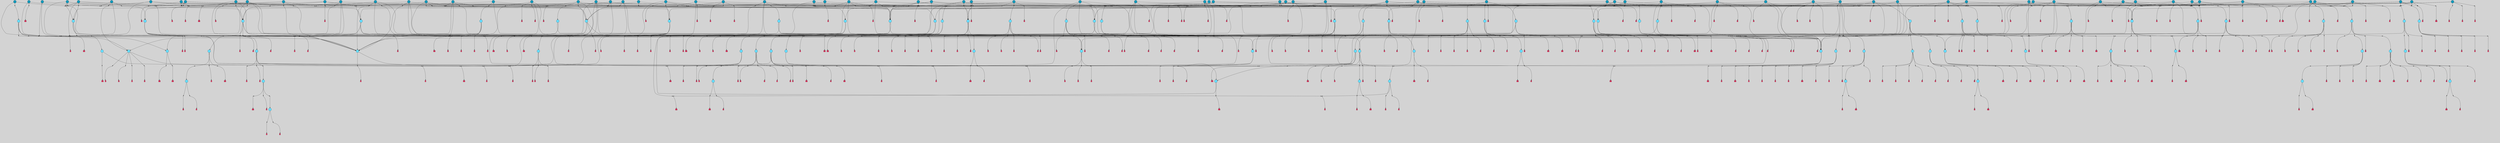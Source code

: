 // File exported with GEGELATI v1.3.1
// On the 2024-04-08 17:25:13
// With the File::TPGGraphDotExporter
digraph{
	graph[pad = "0.212, 0.055" bgcolor = lightgray]
	node[shape=circle style = filled label = ""]
		T7 [fillcolor="#66ddff"]
		T11 [fillcolor="#66ddff"]
		T54 [fillcolor="#66ddff"]
		T95 [fillcolor="#66ddff"]
		T129 [fillcolor="#66ddff"]
		T214 [fillcolor="#66ddff"]
		T242 [fillcolor="#66ddff"]
		T277 [fillcolor="#66ddff"]
		T280 [fillcolor="#66ddff"]
		T282 [fillcolor="#66ddff"]
		T305 [fillcolor="#66ddff"]
		T327 [fillcolor="#66ddff"]
		T328 [fillcolor="#66ddff"]
		T329 [fillcolor="#66ddff"]
		T330 [fillcolor="#66ddff"]
		T331 [fillcolor="#66ddff"]
		T332 [fillcolor="#66ddff"]
		T333 [fillcolor="#1199bb"]
		T334 [fillcolor="#66ddff"]
		T335 [fillcolor="#66ddff"]
		T336 [fillcolor="#66ddff"]
		T337 [fillcolor="#66ddff"]
		T338 [fillcolor="#66ddff"]
		T448 [fillcolor="#1199bb"]
		T482 [fillcolor="#66ddff"]
		T541 [fillcolor="#66ddff"]
		T580 [fillcolor="#66ddff"]
		T581 [fillcolor="#66ddff"]
		T582 [fillcolor="#66ddff"]
		T48 [fillcolor="#66ddff"]
		T583 [fillcolor="#1199bb"]
		T584 [fillcolor="#66ddff"]
		T585 [fillcolor="#66ddff"]
		T586 [fillcolor="#66ddff"]
		T587 [fillcolor="#66ddff"]
		T588 [fillcolor="#66ddff"]
		T640 [fillcolor="#66ddff"]
		T641 [fillcolor="#66ddff"]
		T642 [fillcolor="#66ddff"]
		T643 [fillcolor="#66ddff"]
		T644 [fillcolor="#1199bb"]
		T645 [fillcolor="#66ddff"]
		T646 [fillcolor="#66ddff"]
		T609 [fillcolor="#66ddff"]
		T647 [fillcolor="#66ddff"]
		T648 [fillcolor="#1199bb"]
		T651 [fillcolor="#66ddff"]
		T684 [fillcolor="#66ddff"]
		T707 [fillcolor="#1199bb"]
		T711 [fillcolor="#66ddff"]
		T712 [fillcolor="#66ddff"]
		T713 [fillcolor="#66ddff"]
		T527 [fillcolor="#1199bb"]
		T714 [fillcolor="#66ddff"]
		T715 [fillcolor="#66ddff"]
		T716 [fillcolor="#66ddff"]
		T717 [fillcolor="#1199bb"]
		T718 [fillcolor="#1199bb"]
		T720 [fillcolor="#1199bb"]
		T736 [fillcolor="#1199bb"]
		T745 [fillcolor="#1199bb"]
		T758 [fillcolor="#1199bb"]
		T759 [fillcolor="#1199bb"]
		T763 [fillcolor="#66ddff"]
		T764 [fillcolor="#66ddff"]
		T765 [fillcolor="#66ddff"]
		T766 [fillcolor="#66ddff"]
		T767 [fillcolor="#66ddff"]
		T768 [fillcolor="#66ddff"]
		T769 [fillcolor="#1199bb"]
		T770 [fillcolor="#66ddff"]
		T771 [fillcolor="#66ddff"]
		T772 [fillcolor="#66ddff"]
		T773 [fillcolor="#66ddff"]
		T774 [fillcolor="#66ddff"]
		T776 [fillcolor="#1199bb"]
		T778 [fillcolor="#1199bb"]
		T780 [fillcolor="#1199bb"]
		T782 [fillcolor="#1199bb"]
		T789 [fillcolor="#1199bb"]
		T792 [fillcolor="#1199bb"]
		T801 [fillcolor="#1199bb"]
		T803 [fillcolor="#1199bb"]
		T807 [fillcolor="#1199bb"]
		T811 [fillcolor="#1199bb"]
		T813 [fillcolor="#1199bb"]
		T814 [fillcolor="#66ddff"]
		T815 [fillcolor="#66ddff"]
		T816 [fillcolor="#66ddff"]
		T817 [fillcolor="#66ddff"]
		T818 [fillcolor="#66ddff"]
		T819 [fillcolor="#1199bb"]
		T820 [fillcolor="#66ddff"]
		T821 [fillcolor="#66ddff"]
		T822 [fillcolor="#66ddff"]
		T823 [fillcolor="#66ddff"]
		T824 [fillcolor="#66ddff"]
		T835 [fillcolor="#1199bb"]
		T840 [fillcolor="#1199bb"]
		T842 [fillcolor="#1199bb"]
		T844 [fillcolor="#1199bb"]
		T852 [fillcolor="#1199bb"]
		T853 [fillcolor="#66ddff"]
		T859 [fillcolor="#1199bb"]
		T865 [fillcolor="#1199bb"]
		T868 [fillcolor="#1199bb"]
		T870 [fillcolor="#1199bb"]
		T873 [fillcolor="#1199bb"]
		T874 [fillcolor="#1199bb"]
		T875 [fillcolor="#1199bb"]
		T876 [fillcolor="#1199bb"]
		T877 [fillcolor="#1199bb"]
		T878 [fillcolor="#1199bb"]
		T880 [fillcolor="#1199bb"]
		T882 [fillcolor="#1199bb"]
		T883 [fillcolor="#1199bb"]
		T884 [fillcolor="#1199bb"]
		T886 [fillcolor="#1199bb"]
		T889 [fillcolor="#66ddff"]
		T890 [fillcolor="#1199bb"]
		T891 [fillcolor="#66ddff"]
		T892 [fillcolor="#66ddff"]
		T893 [fillcolor="#66ddff"]
		T894 [fillcolor="#66ddff"]
		T895 [fillcolor="#1199bb"]
		T896 [fillcolor="#66ddff"]
		T897 [fillcolor="#66ddff"]
		T898 [fillcolor="#66ddff"]
		T899 [fillcolor="#66ddff"]
		T900 [fillcolor="#66ddff"]
		T905 [fillcolor="#1199bb"]
		T910 [fillcolor="#1199bb"]
		T911 [fillcolor="#1199bb"]
		T912 [fillcolor="#1199bb"]
		T914 [fillcolor="#1199bb"]
		T915 [fillcolor="#1199bb"]
		T916 [fillcolor="#1199bb"]
		T919 [fillcolor="#1199bb"]
		T920 [fillcolor="#1199bb"]
		T921 [fillcolor="#1199bb"]
		T922 [fillcolor="#1199bb"]
		T923 [fillcolor="#1199bb"]
		T924 [fillcolor="#1199bb"]
		T925 [fillcolor="#1199bb"]
		T926 [fillcolor="#1199bb"]
		T927 [fillcolor="#1199bb"]
		T928 [fillcolor="#1199bb"]
		T929 [fillcolor="#1199bb"]
		T930 [fillcolor="#1199bb"]
		T931 [fillcolor="#1199bb"]
		T932 [fillcolor="#1199bb"]
		T934 [fillcolor="#1199bb"]
		T935 [fillcolor="#1199bb"]
		T937 [fillcolor="#1199bb"]
		T938 [fillcolor="#1199bb"]
		T939 [fillcolor="#1199bb"]
		T940 [fillcolor="#1199bb"]
		T941 [fillcolor="#1199bb"]
		T942 [fillcolor="#1199bb"]
		T943 [fillcolor="#1199bb"]
		P16566 [fillcolor="#cccccc" shape=point] //-3|
		I16566 [shape=box style=invis label="1|6&2|7#0|7&#92;n10|2&0|7#1|3&#92;n9|6&2|7#2|2&#92;n5|3&0|7#0|7&#92;n1|6&2|3#0|0&#92;n2|3&2|3#2|2&#92;n5|1&2|6#0|6&#92;n"]
		P16566 -> I16566[style=invis]
		A11538 [fillcolor="#ff3366" shape=box margin=0.03 width=0 height=0 label="7"]
		T7 -> P16566 -> A11538
		P16567 [fillcolor="#cccccc" shape=point] //5|
		I16567 [shape=box style=invis label="0|5&2|3#0|1&#92;n0|6&2|1#2|4&#92;n6|2&2|6#0|7&#92;n7|4&0|3#0|1&#92;n5|4&0|7#1|6&#92;n9|1&0|5#2|2&#92;n6|3&2|3#1|7&#92;n11|7&2|4#1|6&#92;n2|5&0|1#0|0&#92;n4|7&0|0#0|2&#92;n6|2&0|6#0|0&#92;n2|1&2|6#2|4&#92;n10|0&2|0#1|0&#92;n6|6&2|4#0|6&#92;n"]
		P16567 -> I16567[style=invis]
		A11539 [fillcolor="#ff3366" shape=box margin=0.03 width=0 height=0 label="8"]
		T7 -> P16567 -> A11539
		P16568 [fillcolor="#cccccc" shape=point] //6|
		I16568 [shape=box style=invis label="3|0&2|7#2|2&#92;n3|2&0|4#2|5&#92;n5|1&0|2#1|0&#92;n8|7&0|1#2|0&#92;n8|5&0|3#0|6&#92;n0|2&0|2#2|3&#92;n1|5&2|5#0|5&#92;n5|6&0|6#0|7&#92;n6|7&0|0#2|6&#92;n1|2&2|3#0|0&#92;n7|7&2|3#0|4&#92;n0|7&2|7#0|6&#92;n1|0&2|2#2|7&#92;n4|4&0|1#0|0&#92;n"]
		P16568 -> I16568[style=invis]
		A11540 [fillcolor="#ff3366" shape=box margin=0.03 width=0 height=0 label="11"]
		T11 -> P16568 -> A11540
		P16569 [fillcolor="#cccccc" shape=point] //-4|
		I16569 [shape=box style=invis label="4|1&0|4#2|6&#92;n1|2&2|2#2|0&#92;n1|2&2|0#0|6&#92;n8|4&2|3#2|5&#92;n5|5&2|1#1|0&#92;n"]
		P16569 -> I16569[style=invis]
		A11541 [fillcolor="#ff3366" shape=box margin=0.03 width=0 height=0 label="12"]
		T11 -> P16569 -> A11541
		P16570 [fillcolor="#cccccc" shape=point] //8|
		I16570 [shape=box style=invis label="9|0&0|1#2|0&#92;n10|1&2|5#1|4&#92;n8|2&2|6#0|4&#92;n2|4&2|5#2|3&#92;n4|2&2|2#0|2&#92;n7|5&0|2#0|0&#92;n8|2&2|1#1|3&#92;n8|7&0|7#2|1&#92;n1|1&0|0#0|7&#92;n5|6&2|5#1|0&#92;n6|6&2|5#0|0&#92;n11|4&0|3#2|6&#92;n4|2&2|4#0|7&#92;n5|6&0|1#2|0&#92;n11|3&0|2#0|7&#92;n"]
		P16570 -> I16570[style=invis]
		A11542 [fillcolor="#ff3366" shape=box margin=0.03 width=0 height=0 label="6"]
		T54 -> P16570 -> A11542
		P16571 [fillcolor="#cccccc" shape=point] //5|
		I16571 [shape=box style=invis label="3|0&2|0#0|1&#92;n3|0&0|7#0|1&#92;n5|3&0|2#2|6&#92;n4|4&2|4#2|6&#92;n11|2&0|7#1|6&#92;n2|7&2|2#2|5&#92;n9|3&2|6#2|7&#92;n7|7&0|0#0|4&#92;n6|1&2|4#2|3&#92;n5|4&2|0#1|6&#92;n1|3&0|7#0|4&#92;n"]
		P16571 -> I16571[style=invis]
		A11543 [fillcolor="#ff3366" shape=box margin=0.03 width=0 height=0 label="7"]
		T54 -> P16571 -> A11543
		P16572 [fillcolor="#cccccc" shape=point] //-10|
		I16572 [shape=box style=invis label="3|6&0|0#0|4&#92;n4|1&2|4#0|1&#92;n5|1&0|1#0|4&#92;n5|5&2|6#0|5&#92;n6|5&0|6#0|3&#92;n11|1&2|0#0|1&#92;n0|7&2|0#0|3&#92;n1|2&0|6#0|1&#92;n8|0&0|4#2|0&#92;n0|4&0|7#2|7&#92;n7|0&2|7#1|3&#92;n3|1&0|5#2|5&#92;n5|1&0|4#0|3&#92;n2|2&0|2#0|0&#92;n8|3&0|1#0|7&#92;n3|0&0|3#0|5&#92;n7|2&0|5#2|0&#92;n6|3&2|7#1|5&#92;n4|7&2|7#2|1&#92;n"]
		P16572 -> I16572[style=invis]
		A11544 [fillcolor="#ff3366" shape=box margin=0.03 width=0 height=0 label="14"]
		T54 -> P16572 -> A11544
		T54 -> P16567
		P16573 [fillcolor="#cccccc" shape=point] //4|
		I16573 [shape=box style=invis label="4|3&0|6#0|3&#92;n5|7&2|3#2|2&#92;n5|6&0|7#1|2&#92;n1|4&2|6#0|3&#92;n8|4&2|1#2|5&#92;n9|5&2|4#1|4&#92;n2|4&0|5#0|7&#92;n10|0&0|6#1|3&#92;n3|0&0|6#0|2&#92;n2|7&2|7#2|6&#92;n5|2&0|5#1|5&#92;n10|4&2|5#1|7&#92;n4|0&0|4#2|4&#92;n11|1&0|4#2|6&#92;n10|6&2|0#1|4&#92;n9|7&0|3#1|4&#92;n4|5&2|7#0|6&#92;n11|5&2|6#2|3&#92;n0|3&0|5#0|1&#92;n"]
		P16573 -> I16573[style=invis]
		A11545 [fillcolor="#ff3366" shape=box margin=0.03 width=0 height=0 label="13"]
		T95 -> P16573 -> A11545
		P16574 [fillcolor="#cccccc" shape=point] //8|
		I16574 [shape=box style=invis label="9|7&0|5#2|5&#92;n3|3&2|3#0|2&#92;n9|5&2|2#1|0&#92;n2|3&0|6#0|3&#92;n4|4&2|5#2|7&#92;n11|3&2|0#1|5&#92;n6|6&2|1#2|2&#92;n4|6&0|1#2|2&#92;n2|5&2|7#2|2&#92;n7|7&2|2#2|3&#92;n6|5&0|3#2|6&#92;n6|7&0|6#0|2&#92;n"]
		P16574 -> I16574[style=invis]
		A11546 [fillcolor="#ff3366" shape=box margin=0.03 width=0 height=0 label="14"]
		T95 -> P16574 -> A11546
		P16575 [fillcolor="#cccccc" shape=point] //2|
		I16575 [shape=box style=invis label="4|1&0|4#2|6&#92;n5|5&2|1#1|0&#92;n1|0&2|0#0|6&#92;n8|4&2|3#2|5&#92;n"]
		P16575 -> I16575[style=invis]
		T95 -> P16575 -> T11
		P16576 [fillcolor="#cccccc" shape=point] //-9|
		I16576 [shape=box style=invis label="2|0&2|0#2|1&#92;n4|4&2|4#2|6&#92;n9|1&0|3#1|7&#92;n5|3&0|2#2|6&#92;n2|7&2|2#2|5&#92;n5|4&2|0#1|6&#92;n3|0&0|7#0|1&#92;n1|3&0|7#0|4&#92;n11|6&2|2#0|7&#92;n7|7&0|0#0|4&#92;n11|0&0|7#1|6&#92;n9|3&2|6#2|7&#92;n"]
		P16576 -> I16576[style=invis]
		A11547 [fillcolor="#ff3366" shape=box margin=0.03 width=0 height=0 label="7"]
		T95 -> P16576 -> A11547
		P16577 [fillcolor="#cccccc" shape=point] //-8|
		I16577 [shape=box style=invis label="7|5&0|4#2|4&#92;n"]
		P16577 -> I16577[style=invis]
		A11548 [fillcolor="#ff3366" shape=box margin=0.03 width=0 height=0 label="3"]
		T95 -> P16577 -> A11548
		T129 -> P16570
		T129 -> P16571
		P16578 [fillcolor="#cccccc" shape=point] //10|
		I16578 [shape=box style=invis label="4|5&2|7#2|1&#92;n1|7&2|3#0|6&#92;n3|5&2|2#0|3&#92;n10|3&0|7#1|4&#92;n7|1&0|4#2|6&#92;n10|2&0|3#1|7&#92;n9|5&2|0#0|4&#92;n4|0&0|3#2|7&#92;n11|4&2|6#1|2&#92;n5|4&2|7#0|2&#92;n2|6&2|4#0|0&#92;n6|5&0|7#2|1&#92;n5|3&2|3#1|6&#92;n10|7&2|0#1|2&#92;n"]
		P16578 -> I16578[style=invis]
		A11549 [fillcolor="#ff3366" shape=box margin=0.03 width=0 height=0 label="5"]
		T129 -> P16578 -> A11549
		P16579 [fillcolor="#cccccc" shape=point] //5|
		I16579 [shape=box style=invis label="9|4&2|3#1|3&#92;n0|4&2|4#0|5&#92;n6|1&2|6#2|5&#92;n4|0&0|5#2|0&#92;n"]
		P16579 -> I16579[style=invis]
		A11550 [fillcolor="#ff3366" shape=box margin=0.03 width=0 height=0 label="7"]
		T129 -> P16579 -> A11550
		P16580 [fillcolor="#cccccc" shape=point] //6|
		I16580 [shape=box style=invis label="9|4&2|7#0|6&#92;n8|4&0|1#1|0&#92;n1|3&0|0#2|1&#92;n2|4&0|6#2|2&#92;n5|1&2|5#0|7&#92;n3|0&0|3#2|6&#92;n2|2&2|6#0|2&#92;n8|4&0|4#2|2&#92;n5|1&2|4#0|3&#92;n9|4&0|6#0|6&#92;n5|0&2|2#1|5&#92;n11|7&0|0#1|1&#92;n0|4&0|3#0|3&#92;n7|7&2|4#2|5&#92;n1|5&0|1#2|1&#92;n"]
		P16580 -> I16580[style=invis]
		A11551 [fillcolor="#ff3366" shape=box margin=0.03 width=0 height=0 label="1"]
		T129 -> P16580 -> A11551
		P16581 [fillcolor="#cccccc" shape=point] //6|
		I16581 [shape=box style=invis label="9|4&2|7#0|6&#92;n8|4&0|1#1|0&#92;n1|3&0|0#2|1&#92;n2|4&0|6#2|2&#92;n5|1&2|5#0|7&#92;n3|0&0|3#2|6&#92;n2|2&2|6#0|2&#92;n8|4&0|4#2|2&#92;n5|1&2|4#0|3&#92;n9|4&0|6#0|6&#92;n5|0&2|2#1|5&#92;n11|7&0|0#1|1&#92;n0|4&0|3#0|3&#92;n7|7&2|4#2|5&#92;n1|5&0|1#2|1&#92;n"]
		P16581 -> I16581[style=invis]
		A11552 [fillcolor="#ff3366" shape=box margin=0.03 width=0 height=0 label="1"]
		T214 -> P16581 -> A11552
		P16582 [fillcolor="#cccccc" shape=point] //10|
		I16582 [shape=box style=invis label="4|5&2|7#2|1&#92;n1|7&2|3#0|6&#92;n3|5&2|2#0|3&#92;n10|3&0|7#1|4&#92;n7|1&0|4#2|6&#92;n10|2&0|3#1|7&#92;n9|5&2|0#0|4&#92;n4|0&0|3#2|7&#92;n11|4&2|6#1|2&#92;n5|4&2|7#0|2&#92;n2|6&2|4#0|0&#92;n6|5&0|7#2|1&#92;n5|3&2|3#1|6&#92;n10|7&2|0#1|2&#92;n"]
		P16582 -> I16582[style=invis]
		A11553 [fillcolor="#ff3366" shape=box margin=0.03 width=0 height=0 label="5"]
		T214 -> P16582 -> A11553
		P16583 [fillcolor="#cccccc" shape=point] //5|
		I16583 [shape=box style=invis label="3|0&2|0#0|1&#92;n3|0&0|7#0|1&#92;n5|3&0|2#2|6&#92;n4|4&2|4#2|6&#92;n11|2&0|7#1|6&#92;n2|7&2|2#2|5&#92;n9|3&2|6#2|7&#92;n7|7&0|0#0|4&#92;n6|1&2|4#2|3&#92;n5|4&2|0#1|6&#92;n1|3&0|7#0|4&#92;n"]
		P16583 -> I16583[style=invis]
		A11554 [fillcolor="#ff3366" shape=box margin=0.03 width=0 height=0 label="7"]
		T214 -> P16583 -> A11554
		P16584 [fillcolor="#cccccc" shape=point] //8|
		I16584 [shape=box style=invis label="9|0&0|1#2|0&#92;n10|1&2|5#1|4&#92;n8|2&2|6#0|4&#92;n2|4&2|5#2|3&#92;n4|2&2|2#0|2&#92;n7|5&0|2#0|0&#92;n8|2&2|1#1|3&#92;n8|7&0|7#2|1&#92;n1|1&0|0#0|7&#92;n5|6&2|5#1|0&#92;n6|6&2|5#0|0&#92;n11|4&0|3#2|6&#92;n4|2&2|4#0|7&#92;n5|6&0|1#2|0&#92;n11|3&0|2#0|7&#92;n"]
		P16584 -> I16584[style=invis]
		A11555 [fillcolor="#ff3366" shape=box margin=0.03 width=0 height=0 label="6"]
		T214 -> P16584 -> A11555
		P16585 [fillcolor="#cccccc" shape=point] //5|
		I16585 [shape=box style=invis label="9|4&2|3#1|3&#92;n0|4&2|4#0|5&#92;n6|1&2|6#2|5&#92;n4|0&0|5#2|0&#92;n"]
		P16585 -> I16585[style=invis]
		A11556 [fillcolor="#ff3366" shape=box margin=0.03 width=0 height=0 label="7"]
		T214 -> P16585 -> A11556
		P16586 [fillcolor="#cccccc" shape=point] //5|
		I16586 [shape=box style=invis label="1|6&2|7#0|7&#92;n9|2&2|7#2|2&#92;n10|2&0|7#1|3&#92;n5|3&0|7#0|7&#92;n7|0&2|7#2|2&#92;n1|6&2|3#0|0&#92;n2|3&2|3#2|2&#92;n"]
		P16586 -> I16586[style=invis]
		A11557 [fillcolor="#ff3366" shape=box margin=0.03 width=0 height=0 label="7"]
		T242 -> P16586 -> A11557
		P16587 [fillcolor="#cccccc" shape=point] //-8|
		I16587 [shape=box style=invis label="7|5&0|2#2|1&#92;n1|0&2|6#0|0&#92;n7|1&2|6#1|1&#92;n8|7&0|3#1|6&#92;n3|7&2|3#2|4&#92;n"]
		P16587 -> I16587[style=invis]
		A11558 [fillcolor="#ff3366" shape=box margin=0.03 width=0 height=0 label="2"]
		T242 -> P16587 -> A11558
		P16588 [fillcolor="#cccccc" shape=point] //-3|
		I16588 [shape=box style=invis label="1|1&2|1#0|1&#92;n1|4&0|0#2|4&#92;n11|0&2|3#0|2&#92;n11|6&0|4#0|1&#92;n5|2&0|6#1|5&#92;n3|7&2|6#2|7&#92;n7|7&0|1#2|1&#92;n9|5&2|2#2|0&#92;n6|5&2|6#1|4&#92;n0|7&0|5#2|4&#92;n8|1&0|0#2|3&#92;n0|5&0|3#0|5&#92;n2|0&2|4#0|5&#92;n7|5&2|7#1|3&#92;n8|3&0|0#1|2&#92;n"]
		P16588 -> I16588[style=invis]
		A11559 [fillcolor="#ff3366" shape=box margin=0.03 width=0 height=0 label="1"]
		T242 -> P16588 -> A11559
		P16589 [fillcolor="#cccccc" shape=point] //-9|
		I16589 [shape=box style=invis label="4|7&0|0#0|2&#92;n6|2&0|1#0|0&#92;n6|2&2|6#0|7&#92;n9|0&2|7#1|1&#92;n7|4&0|3#0|1&#92;n10|6&2|1#1|1&#92;n9|1&0|5#2|2&#92;n5|4&0|7#2|6&#92;n2|5&0|1#0|0&#92;n0|5&2|5#0|1&#92;n11|7&2|4#1|6&#92;n2|1&2|6#2|4&#92;n10|0&0|0#1|0&#92;n6|6&2|4#0|6&#92;n"]
		P16589 -> I16589[style=invis]
		T277 -> P16589 -> T214
		P16590 [fillcolor="#cccccc" shape=point] //7|
		I16590 [shape=box style=invis label="7|4&2|7#0|4&#92;n4|6&0|1#2|5&#92;n2|1&2|3#0|0&#92;n4|3&2|0#0|1&#92;n0|0&2|7#2|7&#92;n7|7&0|5#2|3&#92;n5|0&2|1#2|2&#92;n10|0&0|4#1|2&#92;n4|4&0|7#0|0&#92;n6|7&0|2#0|1&#92;n1|4&2|5#0|4&#92;n"]
		P16590 -> I16590[style=invis]
		A11560 [fillcolor="#ff3366" shape=box margin=0.03 width=0 height=0 label="0"]
		T277 -> P16590 -> A11560
		P16591 [fillcolor="#cccccc" shape=point] //1|
		I16591 [shape=box style=invis label="5|1&0|6#2|7&#92;n2|4&0|4#2|2&#92;n0|6&0|5#0|4&#92;n10|6&2|5#1|6&#92;n9|3&0|1#1|7&#92;n10|3&2|2#1|0&#92;n5|0&0|0#2|1&#92;n11|3&2|3#1|5&#92;n10|3&0|1#1|0&#92;n2|4&0|1#0|1&#92;n0|2&0|3#2|4&#92;n9|2&2|1#2|5&#92;n11|7&2|6#2|6&#92;n"]
		P16591 -> I16591[style=invis]
		T277 -> P16591 -> T7
		P16592 [fillcolor="#cccccc" shape=point] //6|
		I16592 [shape=box style=invis label="7|0&2|5#1|2&#92;n10|6&2|1#1|3&#92;n7|5&0|2#0|7&#92;n10|7&0|1#1|5&#92;n4|6&2|5#0|5&#92;n4|4&0|7#2|7&#92;n"]
		P16592 -> I16592[style=invis]
		A11561 [fillcolor="#ff3366" shape=box margin=0.03 width=0 height=0 label="7"]
		T277 -> P16592 -> A11561
		P16593 [fillcolor="#cccccc" shape=point] //-2|
		I16593 [shape=box style=invis label="3|0&2|0#0|1&#92;n4|1&0|3#2|2&#92;n11|2&0|7#1|6&#92;n8|7&2|4#0|5&#92;n6|1&2|4#1|3&#92;n4|4&2|4#2|6&#92;n3|0&0|7#0|1&#92;n9|3&2|6#2|7&#92;n7|7&0|0#0|4&#92;n5|3&0|2#2|6&#92;n5|4&2|0#1|6&#92;n1|3&0|7#0|4&#92;n"]
		P16593 -> I16593[style=invis]
		A11562 [fillcolor="#ff3366" shape=box margin=0.03 width=0 height=0 label="7"]
		T277 -> P16593 -> A11562
		T280 -> P16573
		P16594 [fillcolor="#cccccc" shape=point] //1|
		I16594 [shape=box style=invis label="0|4&0|1#0|1&#92;n10|5&2|5#1|6&#92;n7|7&2|5#2|2&#92;n9|5&0|7#2|7&#92;n8|4&0|3#2|7&#92;n11|0&2|3#0|5&#92;n7|0&0|0#0|1&#92;n4|2&0|4#0|5&#92;n5|1&0|6#2|7&#92;n11|3&0|7#1|3&#92;n"]
		P16594 -> I16594[style=invis]
		T280 -> P16594 -> T7
		P16595 [fillcolor="#cccccc" shape=point] //-3|
		I16595 [shape=box style=invis label="4|5&0|0#0|0&#92;n4|7&0|0#0|2&#92;n0|6&2|1#2|4&#92;n9|1&0|5#2|2&#92;n10|0&2|0#1|0&#92;n6|6&2|4#0|6&#92;n2|5&0|1#0|0&#92;n6|3&2|3#1|7&#92;n11|7&2|4#1|6&#92;n6|2&2|6#0|1&#92;n6|2&0|0#0|0&#92;n9|1&2|6#2|4&#92;n10|4&0|3#1|1&#92;n5|4&2|7#1|6&#92;n"]
		P16595 -> I16595[style=invis]
		T280 -> P16595 -> T95
		P16596 [fillcolor="#cccccc" shape=point] //-4|
		I16596 [shape=box style=invis label="5|5&2|1#1|0&#92;n4|1&0|4#2|6&#92;n2|4&2|3#2|5&#92;n1|0&2|0#2|6&#92;n1|4&2|5#0|7&#92;n"]
		P16596 -> I16596[style=invis]
		T282 -> P16596 -> T11
		P16597 [fillcolor="#cccccc" shape=point] //5|
		I16597 [shape=box style=invis label="3|0&2|0#2|1&#92;n3|0&0|7#0|1&#92;n5|3&0|2#2|6&#92;n4|4&2|4#2|6&#92;n5|4&2|0#1|6&#92;n2|7&2|2#2|5&#92;n1|3&0|7#0|4&#92;n11|6&2|2#0|7&#92;n7|7&0|0#0|4&#92;n6|1&2|4#2|3&#92;n11|0&0|7#1|6&#92;n9|3&2|6#2|7&#92;n"]
		P16597 -> I16597[style=invis]
		A11563 [fillcolor="#ff3366" shape=box margin=0.03 width=0 height=0 label="7"]
		T282 -> P16597 -> A11563
		P16598 [fillcolor="#cccccc" shape=point] //10|
		I16598 [shape=box style=invis label="6|6&2|5#0|4&#92;n1|0&0|5#2|3&#92;n10|5&2|5#1|5&#92;n10|6&2|1#1|0&#92;n9|6&2|3#0|3&#92;n9|6&2|2#2|1&#92;n7|5&2|2#0|7&#92;n"]
		P16598 -> I16598[style=invis]
		A11564 [fillcolor="#ff3366" shape=box margin=0.03 width=0 height=0 label="7"]
		T282 -> P16598 -> A11564
		T282 -> P16577
		P16599 [fillcolor="#cccccc" shape=point] //2|
		I16599 [shape=box style=invis label="0|3&0|0#2|7&#92;n3|6&2|5#2|5&#92;n7|4&0|0#1|1&#92;n4|1&0|0#0|6&#92;n1|6&0|2#0|1&#92;n8|6&0|2#2|4&#92;n4|4&2|4#0|3&#92;n1|0&2|4#0|1&#92;n9|2&2|3#0|7&#92;n10|5&2|2#1|1&#92;n10|6&0|1#1|2&#92;n3|3&2|2#0|5&#92;n11|3&0|2#1|0&#92;n4|5&0|6#0|4&#92;n0|7&0|6#2|2&#92;n3|2&0|5#0|1&#92;n"]
		P16599 -> I16599[style=invis]
		A11565 [fillcolor="#ff3366" shape=box margin=0.03 width=0 height=0 label="1"]
		T282 -> P16599 -> A11565
		P16600 [fillcolor="#cccccc" shape=point] //7|
		I16600 [shape=box style=invis label="7|0&2|1#2|0&#92;n9|7&2|1#1|7&#92;n8|2&0|1#1|0&#92;n6|6&0|2#1|1&#92;n2|2&0|5#0|0&#92;n5|7&0|0#2|1&#92;n5|1&2|5#1|5&#92;n4|7&2|4#2|3&#92;n10|5&2|2#1|5&#92;n1|3&2|2#2|0&#92;n10|2&2|6#1|5&#92;n"]
		P16600 -> I16600[style=invis]
		A11566 [fillcolor="#ff3366" shape=box margin=0.03 width=0 height=0 label="1"]
		T305 -> P16600 -> A11566
		P16601 [fillcolor="#cccccc" shape=point] //4|
		I16601 [shape=box style=invis label="7|1&2|6#1|3&#92;n10|1&0|3#1|6&#92;n8|5&2|3#2|1&#92;n11|5&0|0#2|6&#92;n4|1&0|6#0|0&#92;n11|1&0|2#0|3&#92;n2|0&2|1#0|7&#92;n"]
		P16601 -> I16601[style=invis]
		A11567 [fillcolor="#ff3366" shape=box margin=0.03 width=0 height=0 label="2"]
		T305 -> P16601 -> A11567
		P16602 [fillcolor="#cccccc" shape=point] //2|
		I16602 [shape=box style=invis label="10|4&0|5#1|0&#92;n8|1&0|7#1|4&#92;n3|0&2|3#0|1&#92;n0|3&0|3#0|2&#92;n"]
		P16602 -> I16602[style=invis]
		T305 -> P16602 -> T242
		P16603 [fillcolor="#cccccc" shape=point] //6|
		I16603 [shape=box style=invis label="10|4&2|6#1|2&#92;n8|4&0|1#1|0&#92;n0|4&2|6#0|0&#92;n8|4&2|5#2|1&#92;n7|5&2|5#1|0&#92;n3|6&0|6#2|2&#92;n1|7&0|7#0|5&#92;n2|0&0|7#2|4&#92;n2|6&2|2#0|0&#92;n0|7&2|7#0|7&#92;n11|6&0|4#2|2&#92;n5|5&0|0#0|1&#92;n10|1&0|0#1|0&#92;n7|3&0|1#2|5&#92;n9|2&2|7#1|5&#92;n9|4&2|6#2|7&#92;n1|6&2|4#2|2&#92;n3|3&2|2#0|7&#92;n1|6&2|0#0|0&#92;n6|4&2|6#1|0&#92;n"]
		P16603 -> I16603[style=invis]
		A11568 [fillcolor="#ff3366" shape=box margin=0.03 width=0 height=0 label="1"]
		T305 -> P16603 -> A11568
		P16604 [fillcolor="#cccccc" shape=point] //9|
		I16604 [shape=box style=invis label="0|6&2|1#2|3&#92;n7|4&0|3#0|1&#92;n0|5&2|3#0|1&#92;n9|1&0|5#2|2&#92;n6|6&2|3#1|7&#92;n11|7&2|4#1|6&#92;n2|5&0|1#0|0&#92;n7|5&2|3#1|1&#92;n5|4&0|7#1|6&#92;n4|7&0|0#0|2&#92;n2|1&2|6#2|4&#92;n10|0&2|7#1|0&#92;n6|6&2|4#0|6&#92;n"]
		P16604 -> I16604[style=invis]
		A11569 [fillcolor="#ff3366" shape=box margin=0.03 width=0 height=0 label="8"]
		T305 -> P16604 -> A11569
		P16605 [fillcolor="#cccccc" shape=point] //-4|
		I16605 [shape=box style=invis label="4|1&0|4#2|6&#92;n1|2&2|2#2|0&#92;n1|2&2|0#0|6&#92;n8|4&2|3#2|5&#92;n5|5&2|1#1|0&#92;n"]
		P16605 -> I16605[style=invis]
		A11570 [fillcolor="#ff3366" shape=box margin=0.03 width=0 height=0 label="12"]
		T330 -> P16605 -> A11570
		P16606 [fillcolor="#cccccc" shape=point] //6|
		I16606 [shape=box style=invis label="3|0&2|7#2|2&#92;n3|2&0|4#2|5&#92;n5|1&0|2#1|0&#92;n8|7&0|1#2|0&#92;n8|5&0|3#0|6&#92;n0|2&0|2#2|3&#92;n1|5&2|5#0|5&#92;n5|6&0|6#0|7&#92;n6|7&0|0#2|6&#92;n1|2&2|3#0|0&#92;n7|7&2|3#0|4&#92;n0|7&2|7#0|6&#92;n1|0&2|2#2|7&#92;n4|4&0|1#0|0&#92;n"]
		P16606 -> I16606[style=invis]
		A11571 [fillcolor="#ff3366" shape=box margin=0.03 width=0 height=0 label="11"]
		T330 -> P16606 -> A11571
		P16607 [fillcolor="#cccccc" shape=point] //-3|
		I16607 [shape=box style=invis label="8|1&2|3#0|5&#92;n0|6&0|5#0|5&#92;n3|7&2|1#0|6&#92;n3|5&0|1#0|0&#92;n9|5&2|0#0|4&#92;n3|5&0|2#0|3&#92;n10|6&2|4#1|0&#92;n9|4&2|7#2|6&#92;n1|7&2|5#2|2&#92;n"]
		P16607 -> I16607[style=invis]
		A11572 [fillcolor="#ff3366" shape=box margin=0.03 width=0 height=0 label="5"]
		T332 -> P16607 -> A11572
		P16608 [fillcolor="#cccccc" shape=point] //-2|
		I16608 [shape=box style=invis label="11|7&2|0#1|7&#92;n4|3&0|1#2|5&#92;n0|4&2|4#2|7&#92;n1|6&0|0#0|4&#92;n4|0&0|0#0|5&#92;n0|6&2|3#2|0&#92;n9|6&2|5#1|3&#92;n0|7&2|1#2|5&#92;n4|4&0|5#0|1&#92;n10|4&0|0#1|0&#92;n"]
		P16608 -> I16608[style=invis]
		A11573 [fillcolor="#ff3366" shape=box margin=0.03 width=0 height=0 label="12"]
		T328 -> P16608 -> A11573
		P16609 [fillcolor="#cccccc" shape=point] //-3|
		I16609 [shape=box style=invis label="1|6&2|7#0|7&#92;n10|2&0|7#1|3&#92;n9|6&2|7#2|2&#92;n5|3&0|7#0|7&#92;n1|6&2|3#0|0&#92;n2|3&2|3#2|2&#92;n5|1&2|6#0|6&#92;n"]
		P16609 -> I16609[style=invis]
		A11574 [fillcolor="#ff3366" shape=box margin=0.03 width=0 height=0 label="7"]
		T331 -> P16609 -> A11574
		P16610 [fillcolor="#cccccc" shape=point] //-3|
		I16610 [shape=box style=invis label="7|2&2|4#0|2&#92;n4|1&2|6#0|1&#92;n11|6&0|4#0|1&#92;n7|1&0|0#2|6&#92;n6|2&0|1#0|7&#92;n10|3&2|7#1|4&#92;n3|5&2|3#0|1&#92;n4|4&2|5#0|2&#92;n4|6&0|4#2|7&#92;n2|5&0|5#0|2&#92;n10|0&2|3#1|4&#92;n0|1&2|7#0|6&#92;n7|6&0|3#2|6&#92;n1|3&0|6#2|0&#92;n5|3&0|6#0|6&#92;n1|4&2|5#2|3&#92;n1|6&2|0#0|5&#92;n9|2&0|3#2|7&#92;n7|1&2|2#2|5&#92;n"]
		P16610 -> I16610[style=invis]
		T328 -> P16610 -> T329
		P16611 [fillcolor="#cccccc" shape=point] //-3|
		I16611 [shape=box style=invis label="3|7&0|0#0|2&#92;n11|5&0|1#1|1&#92;n4|1&0|6#2|6&#92;n4|0&0|1#0|5&#92;n"]
		P16611 -> I16611[style=invis]
		T329 -> P16611 -> T327
		P16612 [fillcolor="#cccccc" shape=point] //1|
		I16612 [shape=box style=invis label="5|1&0|6#2|7&#92;n2|4&0|4#2|2&#92;n0|6&0|5#0|4&#92;n10|6&2|5#1|6&#92;n9|3&0|1#1|7&#92;n10|3&2|2#1|0&#92;n5|0&0|0#2|1&#92;n11|3&2|3#1|5&#92;n10|3&0|1#1|0&#92;n2|4&0|1#0|1&#92;n0|2&0|3#2|4&#92;n9|2&2|1#2|5&#92;n11|7&2|6#2|6&#92;n"]
		P16612 -> I16612[style=invis]
		T327 -> P16612 -> T331
		P16613 [fillcolor="#cccccc" shape=point] //5|
		I16613 [shape=box style=invis label="10|4&2|6#1|2&#92;n8|4&0|1#1|0&#92;n0|4&2|6#0|0&#92;n8|4&2|5#2|1&#92;n7|5&2|5#1|0&#92;n3|6&0|6#2|2&#92;n1|7&0|7#0|5&#92;n2|0&0|7#2|4&#92;n9|4&2|6#2|7&#92;n2|6&2|2#0|0&#92;n11|7&2|7#0|7&#92;n5|5&0|0#0|1&#92;n10|1&0|0#1|0&#92;n7|3&0|1#2|5&#92;n9|2&2|7#1|5&#92;n9|0&2|5#1|2&#92;n1|6&2|4#2|2&#92;n3|3&2|2#0|7&#92;n1|6&2|0#0|0&#92;n6|4&2|6#1|0&#92;n"]
		P16613 -> I16613[style=invis]
		A11575 [fillcolor="#ff3366" shape=box margin=0.03 width=0 height=0 label="1"]
		T329 -> P16613 -> A11575
		P16614 [fillcolor="#cccccc" shape=point] //5|
		I16614 [shape=box style=invis label="0|5&2|3#0|1&#92;n0|6&2|1#2|4&#92;n6|2&2|6#0|7&#92;n7|4&0|3#0|1&#92;n5|4&0|7#1|6&#92;n9|1&0|5#2|2&#92;n6|3&2|3#1|7&#92;n11|7&2|4#1|6&#92;n2|5&0|1#0|0&#92;n4|7&0|0#0|2&#92;n6|2&0|6#0|0&#92;n2|1&2|6#2|4&#92;n10|0&2|0#1|0&#92;n6|6&2|4#0|6&#92;n"]
		P16614 -> I16614[style=invis]
		A11576 [fillcolor="#ff3366" shape=box margin=0.03 width=0 height=0 label="8"]
		T331 -> P16614 -> A11576
		P16615 [fillcolor="#cccccc" shape=point] //-2|
		I16615 [shape=box style=invis label="4|1&0|4#0|3&#92;n4|2&0|5#2|0&#92;n5|5&2|6#0|5&#92;n1|4&0|1#0|2&#92;n6|3&2|7#1|5&#92;n0|4&2|0#0|3&#92;n8|5&2|5#1|2&#92;n10|7&2|7#1|1&#92;n3|4&0|0#2|1&#92;n3|6&2|5#2|5&#92;n8|3&0|1#0|7&#92;n10|0&2|7#1|3&#92;n4|1&2|4#0|1&#92;n9|3&2|0#0|4&#92;n3|6&2|0#0|4&#92;n1|2&0|6#2|1&#92;n4|0&2|1#2|2&#92;n"]
		P16615 -> I16615[style=invis]
		A11577 [fillcolor="#ff3366" shape=box margin=0.03 width=0 height=0 label="14"]
		T327 -> P16615 -> A11577
		P16616 [fillcolor="#cccccc" shape=point] //5|
		I16616 [shape=box style=invis label="8|1&2|6#0|6&#92;n3|0&0|7#0|1&#92;n11|3&0|2#2|6&#92;n4|4&2|4#2|6&#92;n11|2&0|7#1|6&#92;n2|7&2|2#2|5&#92;n7|7&0|0#0|4&#92;n6|1&2|4#2|3&#92;n5|4&2|0#1|6&#92;n3|0&2|0#0|1&#92;n1|3&0|7#0|4&#92;n"]
		P16616 -> I16616[style=invis]
		A11578 [fillcolor="#ff3366" shape=box margin=0.03 width=0 height=0 label="7"]
		T329 -> P16616 -> A11578
		P16617 [fillcolor="#cccccc" shape=point] //5|
		I16617 [shape=box style=invis label="3|0&2|0#0|1&#92;n3|0&0|7#0|1&#92;n5|3&0|2#2|6&#92;n4|4&2|4#2|6&#92;n11|2&0|7#1|6&#92;n2|7&2|2#2|5&#92;n9|3&2|6#2|7&#92;n7|7&0|0#0|4&#92;n6|1&2|4#2|3&#92;n5|4&2|0#1|6&#92;n1|3&0|7#0|4&#92;n"]
		P16617 -> I16617[style=invis]
		A11579 [fillcolor="#ff3366" shape=box margin=0.03 width=0 height=0 label="7"]
		T327 -> P16617 -> A11579
		P16618 [fillcolor="#cccccc" shape=point] //2|
		I16618 [shape=box style=invis label="4|1&0|4#2|6&#92;n5|5&2|1#1|0&#92;n1|0&2|0#0|6&#92;n8|4&2|3#2|5&#92;n"]
		P16618 -> I16618[style=invis]
		T328 -> P16618 -> T330
		P16619 [fillcolor="#cccccc" shape=point] //0|
		I16619 [shape=box style=invis label="2|5&0|1#0|6&#92;n6|1&2|2#2|7&#92;n8|0&0|3#1|4&#92;n4|3&2|5#2|4&#92;n8|1&2|4#0|0&#92;n6|6&0|1#2|6&#92;n11|7&2|4#2|5&#92;n6|2&2|4#0|2&#92;n8|5&2|4#2|4&#92;n2|1&2|1#2|2&#92;n2|7&2|5#2|6&#92;n9|7&0|5#0|4&#92;n1|2&0|5#2|6&#92;n4|2&2|3#2|7&#92;n3|3&2|1#0|2&#92;n"]
		P16619 -> I16619[style=invis]
		A11580 [fillcolor="#ff3366" shape=box margin=0.03 width=0 height=0 label="5"]
		T332 -> P16619 -> A11580
		P16620 [fillcolor="#cccccc" shape=point] //7|
		I16620 [shape=box style=invis label="7|0&2|1#2|0&#92;n9|7&2|1#1|7&#92;n8|2&0|1#1|0&#92;n6|6&0|2#1|1&#92;n2|2&0|5#0|0&#92;n5|7&0|0#2|1&#92;n5|1&2|5#1|5&#92;n4|7&2|4#2|3&#92;n10|5&2|2#1|5&#92;n1|3&2|2#2|0&#92;n10|2&2|6#1|5&#92;n"]
		P16620 -> I16620[style=invis]
		A11581 [fillcolor="#ff3366" shape=box margin=0.03 width=0 height=0 label="1"]
		T329 -> P16620 -> A11581
		P16621 [fillcolor="#cccccc" shape=point] //7|
		I16621 [shape=box style=invis label="6|1&2|6#2|7&#92;n7|0&2|4#2|3&#92;n3|3&0|7#0|6&#92;n5|4&0|2#2|4&#92;n8|5&2|6#2|7&#92;n0|0&2|3#0|3&#92;n5|4&2|4#2|6&#92;n"]
		P16621 -> I16621[style=invis]
		T329 -> P16621 -> T332
		P16622 [fillcolor="#cccccc" shape=point] //7|
		I16622 [shape=box style=invis label="0|2&2|4#2|6&#92;n5|3&0|6#0|1&#92;n4|7&2|6#0|5&#92;n7|6&0|7#0|5&#92;n10|7&2|2#1|1&#92;n"]
		P16622 -> I16622[style=invis]
		A11582 [fillcolor="#ff3366" shape=box margin=0.03 width=0 height=0 label="4"]
		T332 -> P16622 -> A11582
		P16623 [fillcolor="#cccccc" shape=point] //-4|
		I16623 [shape=box style=invis label="4|1&0|4#2|6&#92;n1|2&2|2#2|0&#92;n1|2&2|0#0|6&#92;n8|4&2|3#2|5&#92;n5|5&2|1#1|0&#92;n"]
		P16623 -> I16623[style=invis]
		A11583 [fillcolor="#ff3366" shape=box margin=0.03 width=0 height=0 label="12"]
		T338 -> P16623 -> A11583
		P16624 [fillcolor="#cccccc" shape=point] //6|
		I16624 [shape=box style=invis label="3|0&2|7#2|2&#92;n3|2&0|4#2|5&#92;n5|1&0|2#1|0&#92;n8|7&0|1#2|0&#92;n8|5&0|3#0|6&#92;n0|2&0|2#2|3&#92;n1|5&2|5#0|5&#92;n5|6&0|6#0|7&#92;n6|7&0|0#2|6&#92;n1|2&2|3#0|0&#92;n7|7&2|3#0|4&#92;n0|7&2|7#0|6&#92;n1|0&2|2#2|7&#92;n4|4&0|1#0|0&#92;n"]
		P16624 -> I16624[style=invis]
		A11584 [fillcolor="#ff3366" shape=box margin=0.03 width=0 height=0 label="11"]
		T338 -> P16624 -> A11584
		P16625 [fillcolor="#cccccc" shape=point] //2|
		I16625 [shape=box style=invis label="4|1&0|4#2|6&#92;n5|5&2|1#1|0&#92;n1|0&2|0#0|6&#92;n8|4&2|3#2|5&#92;n"]
		P16625 -> I16625[style=invis]
		T333 -> P16625 -> T338
		P16626 [fillcolor="#cccccc" shape=point] //-3|
		I16626 [shape=box style=invis label="8|1&2|3#0|5&#92;n0|6&0|5#0|5&#92;n3|7&2|1#0|6&#92;n3|5&0|1#0|0&#92;n9|5&2|0#0|4&#92;n3|5&0|2#0|3&#92;n10|6&2|4#1|0&#92;n9|4&2|7#2|6&#92;n1|7&2|5#2|2&#92;n"]
		P16626 -> I16626[style=invis]
		A11585 [fillcolor="#ff3366" shape=box margin=0.03 width=0 height=0 label="5"]
		T337 -> P16626 -> A11585
		P16627 [fillcolor="#cccccc" shape=point] //-2|
		I16627 [shape=box style=invis label="11|7&2|0#1|7&#92;n4|3&0|1#2|5&#92;n0|4&2|4#2|7&#92;n1|6&0|0#0|4&#92;n4|0&0|0#0|5&#92;n0|6&2|3#2|0&#92;n9|6&2|5#1|3&#92;n0|7&2|1#2|5&#92;n4|4&0|5#0|1&#92;n10|4&0|0#1|0&#92;n"]
		P16627 -> I16627[style=invis]
		A11586 [fillcolor="#ff3366" shape=box margin=0.03 width=0 height=0 label="12"]
		T333 -> P16627 -> A11586
		P16628 [fillcolor="#cccccc" shape=point] //7|
		I16628 [shape=box style=invis label="7|0&2|1#2|0&#92;n9|7&2|1#1|7&#92;n8|2&0|1#1|0&#92;n6|6&0|2#1|1&#92;n2|2&0|5#0|0&#92;n5|7&0|0#2|1&#92;n5|1&2|5#1|5&#92;n4|7&2|4#2|3&#92;n10|5&2|2#1|5&#92;n1|3&2|2#2|0&#92;n10|2&2|6#1|5&#92;n"]
		P16628 -> I16628[style=invis]
		A11587 [fillcolor="#ff3366" shape=box margin=0.03 width=0 height=0 label="1"]
		T335 -> P16628 -> A11587
		P16629 [fillcolor="#cccccc" shape=point] //-3|
		I16629 [shape=box style=invis label="7|2&2|4#0|2&#92;n4|1&2|6#0|1&#92;n11|6&0|4#0|1&#92;n7|1&0|0#2|6&#92;n6|2&0|1#0|7&#92;n10|3&2|7#1|4&#92;n3|5&2|3#0|1&#92;n4|4&2|5#0|2&#92;n4|6&0|4#2|7&#92;n2|5&0|5#0|2&#92;n10|0&2|3#1|4&#92;n0|1&2|7#0|6&#92;n7|6&0|3#2|6&#92;n1|3&0|6#2|0&#92;n5|3&0|6#0|6&#92;n1|4&2|5#2|3&#92;n1|6&2|0#0|5&#92;n9|2&0|3#2|7&#92;n7|1&2|2#2|5&#92;n"]
		P16629 -> I16629[style=invis]
		T333 -> P16629 -> T335
		P16630 [fillcolor="#cccccc" shape=point] //7|
		I16630 [shape=box style=invis label="6|1&2|6#2|7&#92;n7|0&2|4#2|3&#92;n3|3&0|7#0|6&#92;n5|4&0|2#2|4&#92;n8|5&2|6#2|7&#92;n0|0&2|3#0|3&#92;n5|4&2|4#2|6&#92;n"]
		P16630 -> I16630[style=invis]
		T335 -> P16630 -> T337
		P16631 [fillcolor="#cccccc" shape=point] //0|
		I16631 [shape=box style=invis label="2|5&0|1#0|6&#92;n6|1&2|2#2|7&#92;n8|0&0|3#1|4&#92;n4|3&2|5#2|4&#92;n8|1&2|4#0|0&#92;n6|6&0|1#2|6&#92;n11|7&2|4#2|5&#92;n6|2&2|4#0|2&#92;n8|5&2|4#2|4&#92;n2|1&2|1#2|2&#92;n2|7&2|5#2|6&#92;n9|7&0|5#0|4&#92;n1|2&0|5#2|6&#92;n4|2&2|3#2|7&#92;n3|3&2|1#0|2&#92;n"]
		P16631 -> I16631[style=invis]
		A11588 [fillcolor="#ff3366" shape=box margin=0.03 width=0 height=0 label="5"]
		T337 -> P16631 -> A11588
		P16632 [fillcolor="#cccccc" shape=point] //-3|
		I16632 [shape=box style=invis label="3|7&0|0#0|2&#92;n11|5&0|1#1|1&#92;n4|1&0|6#2|6&#92;n4|0&0|1#0|5&#92;n"]
		P16632 -> I16632[style=invis]
		T335 -> P16632 -> T334
		P16633 [fillcolor="#cccccc" shape=point] //-3|
		I16633 [shape=box style=invis label="1|6&2|7#0|7&#92;n10|2&0|7#1|3&#92;n9|6&2|7#2|2&#92;n5|3&0|7#0|7&#92;n1|6&2|3#0|0&#92;n2|3&2|3#2|2&#92;n5|1&2|6#0|6&#92;n"]
		P16633 -> I16633[style=invis]
		A11589 [fillcolor="#ff3366" shape=box margin=0.03 width=0 height=0 label="7"]
		T336 -> P16633 -> A11589
		P16634 [fillcolor="#cccccc" shape=point] //1|
		I16634 [shape=box style=invis label="5|1&0|6#2|7&#92;n2|4&0|4#2|2&#92;n0|6&0|5#0|4&#92;n10|6&2|5#1|6&#92;n9|3&0|1#1|7&#92;n10|3&2|2#1|0&#92;n5|0&0|0#2|1&#92;n11|3&2|3#1|5&#92;n10|3&0|1#1|0&#92;n2|4&0|1#0|1&#92;n0|2&0|3#2|4&#92;n9|2&2|1#2|5&#92;n11|7&2|6#2|6&#92;n"]
		P16634 -> I16634[style=invis]
		T334 -> P16634 -> T336
		P16635 [fillcolor="#cccccc" shape=point] //5|
		I16635 [shape=box style=invis label="8|1&2|6#0|6&#92;n3|0&0|7#0|1&#92;n11|3&0|2#2|6&#92;n4|4&2|4#2|6&#92;n11|2&0|7#1|6&#92;n2|7&2|2#2|5&#92;n7|7&0|0#0|4&#92;n6|1&2|4#2|3&#92;n5|4&2|0#1|6&#92;n3|0&2|0#0|1&#92;n1|3&0|7#0|4&#92;n"]
		P16635 -> I16635[style=invis]
		A11590 [fillcolor="#ff3366" shape=box margin=0.03 width=0 height=0 label="7"]
		T335 -> P16635 -> A11590
		P16636 [fillcolor="#cccccc" shape=point] //5|
		I16636 [shape=box style=invis label="0|5&2|3#0|1&#92;n0|6&2|1#2|4&#92;n6|2&2|6#0|7&#92;n7|4&0|3#0|1&#92;n5|4&0|7#1|6&#92;n9|1&0|5#2|2&#92;n6|3&2|3#1|7&#92;n11|7&2|4#1|6&#92;n2|5&0|1#0|0&#92;n4|7&0|0#0|2&#92;n6|2&0|6#0|0&#92;n2|1&2|6#2|4&#92;n10|0&2|0#1|0&#92;n6|6&2|4#0|6&#92;n"]
		P16636 -> I16636[style=invis]
		A11591 [fillcolor="#ff3366" shape=box margin=0.03 width=0 height=0 label="8"]
		T336 -> P16636 -> A11591
		P16637 [fillcolor="#cccccc" shape=point] //5|
		I16637 [shape=box style=invis label="3|0&2|0#0|1&#92;n3|0&0|7#0|1&#92;n5|3&0|2#2|6&#92;n4|4&2|4#2|6&#92;n11|2&0|7#1|6&#92;n2|7&2|2#2|5&#92;n9|3&2|6#2|7&#92;n7|7&0|0#0|4&#92;n6|1&2|4#2|3&#92;n5|4&2|0#1|6&#92;n1|3&0|7#0|4&#92;n"]
		P16637 -> I16637[style=invis]
		A11592 [fillcolor="#ff3366" shape=box margin=0.03 width=0 height=0 label="7"]
		T334 -> P16637 -> A11592
		P16638 [fillcolor="#cccccc" shape=point] //-2|
		I16638 [shape=box style=invis label="4|1&0|4#0|3&#92;n4|2&0|5#2|0&#92;n5|5&2|6#0|5&#92;n1|4&0|1#0|2&#92;n6|3&2|7#1|5&#92;n0|4&2|0#0|3&#92;n8|5&2|5#1|2&#92;n10|7&2|7#1|1&#92;n3|4&0|0#2|1&#92;n3|6&2|5#2|5&#92;n8|3&0|1#0|7&#92;n10|0&2|7#1|3&#92;n4|1&2|4#0|1&#92;n9|3&2|0#0|4&#92;n3|6&2|0#0|4&#92;n1|2&0|6#2|1&#92;n4|0&2|1#2|2&#92;n"]
		P16638 -> I16638[style=invis]
		A11593 [fillcolor="#ff3366" shape=box margin=0.03 width=0 height=0 label="14"]
		T334 -> P16638 -> A11593
		P16639 [fillcolor="#cccccc" shape=point] //5|
		I16639 [shape=box style=invis label="10|4&2|6#1|2&#92;n8|4&0|1#1|0&#92;n0|4&2|6#0|0&#92;n8|4&2|5#2|1&#92;n7|5&2|5#1|0&#92;n3|6&0|6#2|2&#92;n1|7&0|7#0|5&#92;n2|0&0|7#2|4&#92;n9|4&2|6#2|7&#92;n2|6&2|2#0|0&#92;n11|7&2|7#0|7&#92;n5|5&0|0#0|1&#92;n10|1&0|0#1|0&#92;n7|3&0|1#2|5&#92;n9|2&2|7#1|5&#92;n9|0&2|5#1|2&#92;n1|6&2|4#2|2&#92;n3|3&2|2#0|7&#92;n1|6&2|0#0|0&#92;n6|4&2|6#1|0&#92;n"]
		P16639 -> I16639[style=invis]
		A11594 [fillcolor="#ff3366" shape=box margin=0.03 width=0 height=0 label="1"]
		T335 -> P16639 -> A11594
		P16640 [fillcolor="#cccccc" shape=point] //7|
		I16640 [shape=box style=invis label="0|2&2|4#2|6&#92;n5|3&0|6#0|1&#92;n4|7&2|6#0|5&#92;n7|6&0|7#0|5&#92;n10|7&2|2#1|1&#92;n"]
		P16640 -> I16640[style=invis]
		A11595 [fillcolor="#ff3366" shape=box margin=0.03 width=0 height=0 label="4"]
		T337 -> P16640 -> A11595
		T448 -> P16625
		T448 -> P16629
		P16641 [fillcolor="#cccccc" shape=point] //8|
		I16641 [shape=box style=invis label="4|7&0|0#0|2&#92;n0|6&0|1#2|6&#92;n5|4&2|5#0|4&#92;n5|3&0|7#0|3&#92;n6|2&2|7#0|7&#92;n2|1&0|6#2|4&#92;n1|5&0|7#0|7&#92;n7|4&0|3#2|1&#92;n6|6&2|4#0|6&#92;n9|0&2|7#1|1&#92;n0|5&2|3#0|1&#92;n4|0&0|0#0|2&#92;n7|3&2|6#1|0&#92;n2|0&0|0#2|0&#92;n"]
		P16641 -> I16641[style=invis]
		T448 -> P16641 -> T214
		P16642 [fillcolor="#cccccc" shape=point] //-5|
		I16642 [shape=box style=invis label="9|4&2|1#2|5&#92;n8|4&0|1#1|0&#92;n7|7&0|4#2|5&#92;n11|6&2|7#1|4&#92;n11|0&2|4#1|6&#92;n0|3&0|5#2|0&#92;n5|0&2|2#2|5&#92;n10|2&2|6#1|2&#92;n4|2&2|5#2|3&#92;n0|1&0|7#0|3&#92;n10|2&0|4#1|1&#92;n7|1&2|2#2|6&#92;n11|6&2|0#2|3&#92;n2|2&2|5#0|6&#92;n8|7&0|6#1|7&#92;n9|2&0|0#2|6&#92;n1|4&2|3#0|3&#92;n"]
		P16642 -> I16642[style=invis]
		A11596 [fillcolor="#ff3366" shape=box margin=0.03 width=0 height=0 label="1"]
		T482 -> P16642 -> A11596
		P16643 [fillcolor="#cccccc" shape=point] //-2|
		I16643 [shape=box style=invis label="11|1&0|6#0|5&#92;n8|0&2|1#2|0&#92;n11|2&0|1#0|5&#92;n6|6&2|3#1|6&#92;n0|1&2|0#2|2&#92;n3|3&0|5#2|7&#92;n7|2&2|6#0|4&#92;n1|2&2|4#0|6&#92;n11|2&2|4#0|3&#92;n11|7&2|2#2|0&#92;n"]
		P16643 -> I16643[style=invis]
		A11597 [fillcolor="#ff3366" shape=box margin=0.03 width=0 height=0 label="9"]
		T482 -> P16643 -> A11597
		P16644 [fillcolor="#cccccc" shape=point] //-1|
		I16644 [shape=box style=invis label="3|0&0|4#2|5&#92;n6|0&0|7#0|4&#92;n8|7&2|4#1|4&#92;n10|2&0|4#1|0&#92;n5|1&2|7#2|4&#92;n"]
		P16644 -> I16644[style=invis]
		A11598 [fillcolor="#ff3366" shape=box margin=0.03 width=0 height=0 label="3"]
		T482 -> P16644 -> A11598
		T482 -> P16598
		P16645 [fillcolor="#cccccc" shape=point] //2|
		I16645 [shape=box style=invis label="10|4&0|5#1|0&#92;n0|3&2|3#0|2&#92;n3|0&2|3#0|1&#92;n8|1&0|7#1|4&#92;n"]
		P16645 -> I16645[style=invis]
		T541 -> P16645 -> T242
		P16646 [fillcolor="#cccccc" shape=point] //-8|
		I16646 [shape=box style=invis label="5|3&0|1#1|7&#92;n2|1&0|2#2|3&#92;n6|6&0|6#0|4&#92;n11|0&2|0#2|5&#92;n0|0&2|2#2|3&#92;n0|3&0|4#2|0&#92;n5|7&2|2#0|4&#92;n9|7&2|5#0|3&#92;n8|6&0|2#2|5&#92;n2|1&2|0#0|1&#92;n6|1&0|7#2|6&#92;n5|4&2|7#0|4&#92;n"]
		P16646 -> I16646[style=invis]
		A11599 [fillcolor="#ff3366" shape=box margin=0.03 width=0 height=0 label="10"]
		T541 -> P16646 -> A11599
		P16647 [fillcolor="#cccccc" shape=point] //4|
		I16647 [shape=box style=invis label="7|5&2|5#1|5&#92;n9|5&2|3#0|3&#92;n10|2&2|1#1|0&#92;n7|0&0|5#1|3&#92;n2|5&2|2#2|3&#92;n7|5&2|2#0|7&#92;n"]
		P16647 -> I16647[style=invis]
		A11600 [fillcolor="#ff3366" shape=box margin=0.03 width=0 height=0 label="7"]
		T541 -> P16647 -> A11600
		P16648 [fillcolor="#cccccc" shape=point] //5|
		I16648 [shape=box style=invis label="9|4&2|3#1|3&#92;n0|4&2|4#0|5&#92;n6|1&2|6#2|5&#92;n4|0&0|5#2|0&#92;n"]
		P16648 -> I16648[style=invis]
		A11601 [fillcolor="#ff3366" shape=box margin=0.03 width=0 height=0 label="7"]
		T580 -> P16648 -> A11601
		P16649 [fillcolor="#cccccc" shape=point] //10|
		I16649 [shape=box style=invis label="4|5&2|7#2|1&#92;n1|7&2|3#0|6&#92;n3|5&2|2#0|3&#92;n10|3&0|7#1|4&#92;n7|1&0|4#2|6&#92;n10|2&0|3#1|7&#92;n9|5&2|0#0|4&#92;n4|0&0|3#2|7&#92;n11|4&2|6#1|2&#92;n5|4&2|7#0|2&#92;n2|6&2|4#0|0&#92;n6|5&0|7#2|1&#92;n5|3&2|3#1|6&#92;n10|7&2|0#1|2&#92;n"]
		P16649 -> I16649[style=invis]
		A11602 [fillcolor="#ff3366" shape=box margin=0.03 width=0 height=0 label="5"]
		T580 -> P16649 -> A11602
		P16650 [fillcolor="#cccccc" shape=point] //5|
		I16650 [shape=box style=invis label="3|0&2|0#0|1&#92;n3|0&0|7#0|1&#92;n5|3&0|2#2|6&#92;n4|4&2|4#2|6&#92;n11|2&0|7#1|6&#92;n2|7&2|2#2|5&#92;n9|3&2|6#2|7&#92;n7|7&0|0#0|4&#92;n6|1&2|4#2|3&#92;n5|4&2|0#1|6&#92;n1|3&0|7#0|4&#92;n"]
		P16650 -> I16650[style=invis]
		A11603 [fillcolor="#ff3366" shape=box margin=0.03 width=0 height=0 label="7"]
		T580 -> P16650 -> A11603
		P16651 [fillcolor="#cccccc" shape=point] //-6|
		I16651 [shape=box style=invis label="0|5&2|3#0|1&#92;n0|6&2|1#2|4&#92;n5|4&0|7#1|6&#92;n9|0&2|7#1|1&#92;n7|4&0|3#0|1&#92;n11|7&2|4#1|6&#92;n9|1&0|5#2|2&#92;n6|2&2|6#0|7&#92;n2|7&0|1#0|0&#92;n4|7&0|0#0|2&#92;n6|2&0|6#0|0&#92;n2|1&2|6#2|4&#92;n10|0&0|0#1|0&#92;n6|6&2|4#0|6&#92;n"]
		P16651 -> I16651[style=invis]
		T583 -> P16651 -> T580
		P16652 [fillcolor="#cccccc" shape=point] //0|
		I16652 [shape=box style=invis label="2|5&0|1#0|6&#92;n6|1&2|2#2|7&#92;n8|0&0|3#1|4&#92;n4|3&2|5#2|4&#92;n8|1&2|4#0|0&#92;n6|6&0|1#2|6&#92;n11|7&2|4#2|5&#92;n6|2&2|4#0|2&#92;n8|5&2|4#2|4&#92;n2|1&2|1#2|2&#92;n2|7&2|5#2|6&#92;n9|7&0|5#0|4&#92;n1|2&0|5#2|6&#92;n4|2&2|3#2|7&#92;n3|3&2|1#0|2&#92;n"]
		P16652 -> I16652[style=invis]
		A11604 [fillcolor="#ff3366" shape=box margin=0.03 width=0 height=0 label="5"]
		T48 -> P16652 -> A11604
		P16653 [fillcolor="#cccccc" shape=point] //-1|
		I16653 [shape=box style=invis label="6|4&0|4#2|4&#92;n4|5&2|5#2|4&#92;n9|7&2|5#0|3&#92;n3|7&2|6#0|6&#92;n8|7&0|6#0|4&#92;n2|1&2|0#0|1&#92;n8|6&0|0#2|5&#92;n2|1&0|2#0|3&#92;n6|1&0|7#2|6&#92;n6|3&0|1#1|6&#92;n5|4&2|7#0|4&#92;n0|7&0|4#2|0&#92;n11|0&2|0#2|5&#92;n3|7&2|0#2|7&#92;n8|3&2|7#1|4&#92;n5|7&0|6#0|4&#92;n0|0&2|3#2|3&#92;n5|4&2|1#0|3&#92;n0|4&0|3#2|5&#92;n"]
		P16653 -> I16653[style=invis]
		A11605 [fillcolor="#ff3366" shape=box margin=0.03 width=0 height=0 label="10"]
		T48 -> P16653 -> A11605
		P16654 [fillcolor="#cccccc" shape=point] //-6|
		I16654 [shape=box style=invis label="11|1&0|7#2|0&#92;n10|4&0|1#1|0&#92;n4|3&2|4#2|1&#92;n0|5&2|0#0|0&#92;n6|1&0|0#0|3&#92;n8|2&2|0#0|4&#92;n11|4&2|0#1|6&#92;n7|0&2|6#2|3&#92;n5|3&2|6#2|0&#92;n2|0&2|0#0|4&#92;n"]
		P16654 -> I16654[style=invis]
		A11606 [fillcolor="#ff3366" shape=box margin=0.03 width=0 height=0 label="9"]
		T581 -> P16654 -> A11606
		P16655 [fillcolor="#cccccc" shape=point] //6|
		I16655 [shape=box style=invis label="9|4&2|7#0|6&#92;n8|4&0|1#1|0&#92;n1|3&0|0#2|1&#92;n2|4&0|6#2|2&#92;n5|1&2|5#0|7&#92;n3|0&0|3#2|6&#92;n2|2&2|6#0|2&#92;n8|4&0|4#2|2&#92;n5|1&2|4#0|3&#92;n9|4&0|6#0|6&#92;n5|0&2|2#1|5&#92;n11|7&0|0#1|1&#92;n0|4&0|3#0|3&#92;n7|7&2|4#2|5&#92;n1|5&0|1#2|1&#92;n"]
		P16655 -> I16655[style=invis]
		A11607 [fillcolor="#ff3366" shape=box margin=0.03 width=0 height=0 label="1"]
		T580 -> P16655 -> A11607
		P16656 [fillcolor="#cccccc" shape=point] //-7|
		I16656 [shape=box style=invis label="6|1&0|2#0|3&#92;n1|2&0|1#2|0&#92;n10|3&2|2#1|1&#92;n0|1&0|2#0|7&#92;n4|6&2|7#2|4&#92;n6|0&2|7#0|6&#92;n"]
		P16656 -> I16656[style=invis]
		A11608 [fillcolor="#ff3366" shape=box margin=0.03 width=0 height=0 label="7"]
		T48 -> P16656 -> A11608
		P16657 [fillcolor="#cccccc" shape=point] //-6|
		I16657 [shape=box style=invis label="11|7&0|1#0|6&#92;n3|5&0|1#0|3&#92;n1|5&0|5#0|6&#92;n1|7&2|5#2|2&#92;n0|0&0|2#2|2&#92;n4|4&0|1#0|5&#92;n6|4&2|2#0|2&#92;n0|6&2|5#0|5&#92;n0|3&2|2#2|6&#92;n"]
		P16657 -> I16657[style=invis]
		A11609 [fillcolor="#ff3366" shape=box margin=0.03 width=0 height=0 label="5"]
		T48 -> P16657 -> A11609
		P16658 [fillcolor="#cccccc" shape=point] //-6|
		I16658 [shape=box style=invis label="6|1&2|7#0|1&#92;n10|4&0|0#1|1&#92;n11|0&2|4#0|6&#92;n7|7&2|2#2|2&#92;n2|0&2|5#0|0&#92;n9|2&2|1#2|7&#92;n7|2&2|0#1|5&#92;n0|2&2|7#2|5&#92;n7|2&2|4#2|5&#92;n1|1&2|7#0|6&#92;n3|4&2|2#0|3&#92;n7|4&2|0#2|1&#92;n"]
		P16658 -> I16658[style=invis]
		T583 -> P16658 -> T582
		P16659 [fillcolor="#cccccc" shape=point] //2|
		I16659 [shape=box style=invis label="3|0&2|0#0|1&#92;n11|2&0|7#1|6&#92;n8|7&2|4#0|5&#92;n5|3&0|2#2|6&#92;n4|4&2|4#2|6&#92;n3|0&0|7#0|1&#92;n2|7&2|2#2|5&#92;n9|3&2|6#2|7&#92;n7|7&0|0#0|4&#92;n6|1&2|4#1|3&#92;n5|4&2|0#1|6&#92;n1|3&0|7#0|4&#92;n"]
		P16659 -> I16659[style=invis]
		A11610 [fillcolor="#ff3366" shape=box margin=0.03 width=0 height=0 label="7"]
		T582 -> P16659 -> A11610
		P16660 [fillcolor="#cccccc" shape=point] //4|
		I16660 [shape=box style=invis label="4|3&0|6#0|3&#92;n5|7&2|3#2|2&#92;n5|6&0|7#1|2&#92;n1|4&2|6#0|3&#92;n8|4&2|1#2|5&#92;n9|5&2|4#1|4&#92;n2|4&0|5#0|7&#92;n10|0&0|6#1|3&#92;n3|0&0|6#0|2&#92;n2|7&2|7#2|6&#92;n5|2&0|5#1|5&#92;n10|4&2|5#1|7&#92;n4|0&0|4#2|4&#92;n11|1&0|4#2|6&#92;n10|6&2|0#1|4&#92;n9|7&0|3#1|4&#92;n4|5&2|7#0|6&#92;n11|5&2|6#2|3&#92;n0|3&0|5#0|1&#92;n"]
		P16660 -> I16660[style=invis]
		A11611 [fillcolor="#ff3366" shape=box margin=0.03 width=0 height=0 label="13"]
		T48 -> P16660 -> A11611
		P16661 [fillcolor="#cccccc" shape=point] //-5|
		I16661 [shape=box style=invis label="0|0&2|3#0|2&#92;n10|5&0|6#1|3&#92;n7|3&0|6#2|3&#92;n3|4&0|6#0|6&#92;n10|5&0|2#1|1&#92;n5|0&0|1#0|3&#92;n6|6&2|5#1|5&#92;n7|4&0|2#1|7&#92;n5|7&0|1#2|5&#92;n1|5&0|0#0|3&#92;n7|5&2|1#2|6&#92;n9|0&0|2#0|0&#92;n4|0&2|4#0|0&#92;n4|6&0|0#2|3&#92;n3|1&0|6#2|5&#92;n7|7&2|1#2|3&#92;n9|4&2|2#0|6&#92;n"]
		P16661 -> I16661[style=invis]
		T582 -> P16661 -> T581
		P16662 [fillcolor="#cccccc" shape=point] //4|
		I16662 [shape=box style=invis label="6|2&0|6#2|7&#92;n11|5&2|2#1|2&#92;n4|0&2|5#0|2&#92;n1|6&2|4#0|3&#92;n10|2&2|4#1|4&#92;n6|3&2|3#1|7&#92;n7|4&0|3#0|1&#92;n5|7&0|6#1|0&#92;n7|1&2|2#0|1&#92;n9|2&2|6#1|2&#92;n2|1&2|6#0|4&#92;n"]
		P16662 -> I16662[style=invis]
		A11612 [fillcolor="#ff3366" shape=box margin=0.03 width=0 height=0 label="8"]
		T583 -> P16662 -> A11612
		P16663 [fillcolor="#cccccc" shape=point] //8|
		I16663 [shape=box style=invis label="9|0&0|1#2|0&#92;n10|1&2|5#1|4&#92;n8|2&2|6#0|4&#92;n2|4&2|5#2|3&#92;n4|2&2|2#0|2&#92;n7|5&0|2#0|0&#92;n8|2&2|1#1|3&#92;n8|7&0|7#2|1&#92;n1|1&0|0#0|7&#92;n5|6&2|5#1|0&#92;n6|6&2|5#0|0&#92;n11|4&0|3#2|6&#92;n4|2&2|4#0|7&#92;n5|6&0|1#2|0&#92;n11|3&0|2#0|7&#92;n"]
		P16663 -> I16663[style=invis]
		A11613 [fillcolor="#ff3366" shape=box margin=0.03 width=0 height=0 label="6"]
		T580 -> P16663 -> A11613
		P16664 [fillcolor="#cccccc" shape=point] //2|
		I16664 [shape=box style=invis label="6|3&2|7#1|4&#92;n8|6&0|0#2|5&#92;n2|1&0|2#0|3&#92;n8|7&0|6#0|4&#92;n2|1&2|0#0|1&#92;n0|0&2|2#2|3&#92;n6|6&0|7#2|1&#92;n6|1&0|7#2|6&#92;n5|4&2|7#0|4&#92;n0|3&0|4#2|0&#92;n11|0&2|0#2|5&#92;n4|5&2|5#2|4&#92;n5|7&0|6#0|4&#92;n9|7&2|5#0|3&#92;n5|4&2|1#0|3&#92;n5|3&0|1#1|7&#92;n0|4&0|3#2|5&#92;n"]
		P16664 -> I16664[style=invis]
		A11614 [fillcolor="#ff3366" shape=box margin=0.03 width=0 height=0 label="10"]
		T581 -> P16664 -> A11614
		P16665 [fillcolor="#cccccc" shape=point] //10|
		I16665 [shape=box style=invis label="9|3&0|1#1|7&#92;n9|0&2|7#2|2&#92;n0|5&0|2#0|3&#92;n10|1&2|2#1|6&#92;n2|5&0|0#0|4&#92;n5|3&0|7#2|0&#92;n5|2&0|0#1|2&#92;n1|0&0|2#2|5&#92;n"]
		P16665 -> I16665[style=invis]
		T583 -> P16665 -> T48
		P16666 [fillcolor="#cccccc" shape=point] //7|
		I16666 [shape=box style=invis label="7|4&2|1#2|0&#92;n4|1&2|4#2|3&#92;n5|0&2|0#2|2&#92;n6|1&2|4#2|6&#92;n"]
		P16666 -> I16666[style=invis]
		A11615 [fillcolor="#ff3366" shape=box margin=0.03 width=0 height=0 label="9"]
		T582 -> P16666 -> A11615
		P16667 [fillcolor="#cccccc" shape=point] //-6|
		I16667 [shape=box style=invis label="11|1&0|7#2|0&#92;n10|4&0|1#1|0&#92;n4|3&2|4#2|1&#92;n0|5&2|0#0|0&#92;n6|1&0|0#0|3&#92;n8|2&2|0#0|4&#92;n11|4&2|0#1|6&#92;n7|0&2|6#2|3&#92;n5|3&2|6#2|0&#92;n2|0&2|0#0|4&#92;n"]
		P16667 -> I16667[style=invis]
		A11616 [fillcolor="#ff3366" shape=box margin=0.03 width=0 height=0 label="9"]
		T582 -> P16667 -> A11616
		P16668 [fillcolor="#cccccc" shape=point] //6|
		I16668 [shape=box style=invis label="9|4&2|7#0|6&#92;n8|4&0|1#1|0&#92;n1|3&0|0#2|1&#92;n2|4&0|6#2|2&#92;n5|1&2|5#0|7&#92;n3|0&0|3#2|6&#92;n2|2&2|6#0|2&#92;n8|4&0|4#2|2&#92;n5|1&2|4#0|3&#92;n9|4&0|6#0|6&#92;n5|0&2|2#1|5&#92;n11|7&0|0#1|1&#92;n0|4&0|3#0|3&#92;n7|7&2|4#2|5&#92;n1|5&0|1#2|1&#92;n"]
		P16668 -> I16668[style=invis]
		A11617 [fillcolor="#ff3366" shape=box margin=0.03 width=0 height=0 label="1"]
		T586 -> P16668 -> A11617
		P16669 [fillcolor="#cccccc" shape=point] //5|
		I16669 [shape=box style=invis label="9|4&2|3#1|3&#92;n0|4&2|4#0|5&#92;n6|1&2|6#2|5&#92;n4|0&0|5#2|0&#92;n"]
		P16669 -> I16669[style=invis]
		A11618 [fillcolor="#ff3366" shape=box margin=0.03 width=0 height=0 label="7"]
		T586 -> P16669 -> A11618
		P16670 [fillcolor="#cccccc" shape=point] //10|
		I16670 [shape=box style=invis label="4|5&2|7#2|1&#92;n1|7&2|3#0|6&#92;n3|5&2|2#0|3&#92;n10|3&0|7#1|4&#92;n7|1&0|4#2|6&#92;n10|2&0|3#1|7&#92;n9|5&2|0#0|4&#92;n4|0&0|3#2|7&#92;n11|4&2|6#1|2&#92;n5|4&2|7#0|2&#92;n2|6&2|4#0|0&#92;n6|5&0|7#2|1&#92;n5|3&2|3#1|6&#92;n10|7&2|0#1|2&#92;n"]
		P16670 -> I16670[style=invis]
		A11619 [fillcolor="#ff3366" shape=box margin=0.03 width=0 height=0 label="5"]
		T586 -> P16670 -> A11619
		P16671 [fillcolor="#cccccc" shape=point] //5|
		I16671 [shape=box style=invis label="3|0&2|0#0|1&#92;n3|0&0|7#0|1&#92;n5|3&0|2#2|6&#92;n4|4&2|4#2|6&#92;n11|2&0|7#1|6&#92;n2|7&2|2#2|5&#92;n9|3&2|6#2|7&#92;n7|7&0|0#0|4&#92;n6|1&2|4#2|3&#92;n5|4&2|0#1|6&#92;n1|3&0|7#0|4&#92;n"]
		P16671 -> I16671[style=invis]
		A11620 [fillcolor="#ff3366" shape=box margin=0.03 width=0 height=0 label="7"]
		T586 -> P16671 -> A11620
		P16672 [fillcolor="#cccccc" shape=point] //8|
		I16672 [shape=box style=invis label="9|0&0|1#2|0&#92;n10|1&2|5#1|4&#92;n8|2&2|6#0|4&#92;n2|4&2|5#2|3&#92;n4|2&2|2#0|2&#92;n7|5&0|2#0|0&#92;n8|2&2|1#1|3&#92;n8|7&0|7#2|1&#92;n1|1&0|0#0|7&#92;n5|6&2|5#1|0&#92;n6|6&2|5#0|0&#92;n11|4&0|3#2|6&#92;n4|2&2|4#0|7&#92;n5|6&0|1#2|0&#92;n11|3&0|2#0|7&#92;n"]
		P16672 -> I16672[style=invis]
		A11621 [fillcolor="#ff3366" shape=box margin=0.03 width=0 height=0 label="6"]
		T586 -> P16672 -> A11621
		P16673 [fillcolor="#cccccc" shape=point] //-6|
		I16673 [shape=box style=invis label="0|5&2|3#0|1&#92;n0|6&2|1#2|4&#92;n5|4&0|7#1|6&#92;n9|0&2|7#1|1&#92;n7|4&0|3#0|1&#92;n11|7&2|4#1|6&#92;n9|1&0|5#2|2&#92;n6|2&2|6#0|7&#92;n2|7&0|1#0|0&#92;n4|7&0|0#0|2&#92;n6|2&0|6#0|0&#92;n2|1&2|6#2|4&#92;n10|0&0|0#1|0&#92;n6|6&2|4#0|6&#92;n"]
		P16673 -> I16673[style=invis]
		T588 -> P16673 -> T586
		P16674 [fillcolor="#cccccc" shape=point] //0|
		I16674 [shape=box style=invis label="2|5&0|1#0|6&#92;n6|1&2|2#2|7&#92;n8|0&0|3#1|4&#92;n4|3&2|5#2|4&#92;n8|1&2|4#0|0&#92;n6|6&0|1#2|6&#92;n11|7&2|4#2|5&#92;n6|2&2|4#0|2&#92;n8|5&2|4#2|4&#92;n2|1&2|1#2|2&#92;n2|7&2|5#2|6&#92;n9|7&0|5#0|4&#92;n1|2&0|5#2|6&#92;n4|2&2|3#2|7&#92;n3|3&2|1#0|2&#92;n"]
		P16674 -> I16674[style=invis]
		A11622 [fillcolor="#ff3366" shape=box margin=0.03 width=0 height=0 label="5"]
		T587 -> P16674 -> A11622
		P16675 [fillcolor="#cccccc" shape=point] //-7|
		I16675 [shape=box style=invis label="6|1&0|2#0|3&#92;n1|2&0|1#2|0&#92;n10|3&2|2#1|1&#92;n0|1&0|2#0|7&#92;n4|6&2|7#2|4&#92;n6|0&2|7#0|6&#92;n"]
		P16675 -> I16675[style=invis]
		A11623 [fillcolor="#ff3366" shape=box margin=0.03 width=0 height=0 label="7"]
		T587 -> P16675 -> A11623
		P16676 [fillcolor="#cccccc" shape=point] //7|
		I16676 [shape=box style=invis label="7|4&2|1#2|0&#92;n4|1&2|4#2|3&#92;n5|0&2|0#2|2&#92;n6|1&2|4#2|6&#92;n"]
		P16676 -> I16676[style=invis]
		A11624 [fillcolor="#ff3366" shape=box margin=0.03 width=0 height=0 label="9"]
		T585 -> P16676 -> A11624
		P16677 [fillcolor="#cccccc" shape=point] //-1|
		I16677 [shape=box style=invis label="6|4&0|4#2|4&#92;n4|5&2|5#2|4&#92;n9|7&2|5#0|3&#92;n3|7&2|6#0|6&#92;n8|7&0|6#0|4&#92;n2|1&2|0#0|1&#92;n8|6&0|0#2|5&#92;n2|1&0|2#0|3&#92;n6|1&0|7#2|6&#92;n6|3&0|1#1|6&#92;n5|4&2|7#0|4&#92;n0|7&0|4#2|0&#92;n11|0&2|0#2|5&#92;n3|7&2|0#2|7&#92;n8|3&2|7#1|4&#92;n5|7&0|6#0|4&#92;n0|0&2|3#2|3&#92;n5|4&2|1#0|3&#92;n0|4&0|3#2|5&#92;n"]
		P16677 -> I16677[style=invis]
		A11625 [fillcolor="#ff3366" shape=box margin=0.03 width=0 height=0 label="10"]
		T587 -> P16677 -> A11625
		P16678 [fillcolor="#cccccc" shape=point] //-6|
		I16678 [shape=box style=invis label="11|7&0|1#0|6&#92;n3|5&0|1#0|3&#92;n1|5&0|5#0|6&#92;n1|7&2|5#2|2&#92;n0|0&0|2#2|2&#92;n4|4&0|1#0|5&#92;n6|4&2|2#0|2&#92;n0|6&2|5#0|5&#92;n0|3&2|2#2|6&#92;n"]
		P16678 -> I16678[style=invis]
		A11626 [fillcolor="#ff3366" shape=box margin=0.03 width=0 height=0 label="5"]
		T587 -> P16678 -> A11626
		P16679 [fillcolor="#cccccc" shape=point] //4|
		I16679 [shape=box style=invis label="6|2&0|6#2|7&#92;n11|5&2|2#1|2&#92;n4|0&2|5#0|2&#92;n1|6&2|4#0|3&#92;n10|2&2|4#1|4&#92;n6|3&2|3#1|7&#92;n7|4&0|3#0|1&#92;n5|7&0|6#1|0&#92;n7|1&2|2#0|1&#92;n9|2&2|6#1|2&#92;n2|1&2|6#0|4&#92;n"]
		P16679 -> I16679[style=invis]
		A11627 [fillcolor="#ff3366" shape=box margin=0.03 width=0 height=0 label="8"]
		T588 -> P16679 -> A11627
		P16680 [fillcolor="#cccccc" shape=point] //4|
		I16680 [shape=box style=invis label="4|3&0|6#0|3&#92;n5|7&2|3#2|2&#92;n5|6&0|7#1|2&#92;n1|4&2|6#0|3&#92;n8|4&2|1#2|5&#92;n9|5&2|4#1|4&#92;n2|4&0|5#0|7&#92;n10|0&0|6#1|3&#92;n3|0&0|6#0|2&#92;n2|7&2|7#2|6&#92;n5|2&0|5#1|5&#92;n10|4&2|5#1|7&#92;n4|0&0|4#2|4&#92;n11|1&0|4#2|6&#92;n10|6&2|0#1|4&#92;n9|7&0|3#1|4&#92;n4|5&2|7#0|6&#92;n11|5&2|6#2|3&#92;n0|3&0|5#0|1&#92;n"]
		P16680 -> I16680[style=invis]
		A11628 [fillcolor="#ff3366" shape=box margin=0.03 width=0 height=0 label="13"]
		T587 -> P16680 -> A11628
		P16681 [fillcolor="#cccccc" shape=point] //-6|
		I16681 [shape=box style=invis label="11|1&0|7#2|0&#92;n10|4&0|1#1|0&#92;n4|3&2|4#2|1&#92;n0|5&2|0#0|0&#92;n6|1&0|0#0|3&#92;n8|2&2|0#0|4&#92;n11|4&2|0#1|6&#92;n7|0&2|6#2|3&#92;n5|3&2|6#2|0&#92;n2|0&2|0#0|4&#92;n"]
		P16681 -> I16681[style=invis]
		A11629 [fillcolor="#ff3366" shape=box margin=0.03 width=0 height=0 label="9"]
		T584 -> P16681 -> A11629
		P16682 [fillcolor="#cccccc" shape=point] //-5|
		I16682 [shape=box style=invis label="0|0&2|3#0|2&#92;n10|5&0|6#1|3&#92;n7|3&0|6#2|3&#92;n3|4&0|6#0|6&#92;n10|5&0|2#1|1&#92;n5|0&0|1#0|3&#92;n6|6&2|5#1|5&#92;n7|4&0|2#1|7&#92;n5|7&0|1#2|5&#92;n1|5&0|0#0|3&#92;n7|5&2|1#2|6&#92;n9|0&0|2#0|0&#92;n4|0&2|4#0|0&#92;n4|6&0|0#2|3&#92;n3|1&0|6#2|5&#92;n7|7&2|1#2|3&#92;n9|4&2|2#0|6&#92;n"]
		P16682 -> I16682[style=invis]
		T585 -> P16682 -> T584
		P16683 [fillcolor="#cccccc" shape=point] //-6|
		I16683 [shape=box style=invis label="11|1&0|7#2|0&#92;n10|4&0|1#1|0&#92;n4|3&2|4#2|1&#92;n0|5&2|0#0|0&#92;n6|1&0|0#0|3&#92;n8|2&2|0#0|4&#92;n11|4&2|0#1|6&#92;n7|0&2|6#2|3&#92;n5|3&2|6#2|0&#92;n2|0&2|0#0|4&#92;n"]
		P16683 -> I16683[style=invis]
		A11630 [fillcolor="#ff3366" shape=box margin=0.03 width=0 height=0 label="9"]
		T585 -> P16683 -> A11630
		P16684 [fillcolor="#cccccc" shape=point] //2|
		I16684 [shape=box style=invis label="6|3&2|7#1|4&#92;n8|6&0|0#2|5&#92;n2|1&0|2#0|3&#92;n8|7&0|6#0|4&#92;n2|1&2|0#0|1&#92;n0|0&2|2#2|3&#92;n6|6&0|7#2|1&#92;n6|1&0|7#2|6&#92;n5|4&2|7#0|4&#92;n0|3&0|4#2|0&#92;n11|0&2|0#2|5&#92;n4|5&2|5#2|4&#92;n5|7&0|6#0|4&#92;n9|7&2|5#0|3&#92;n5|4&2|1#0|3&#92;n5|3&0|1#1|7&#92;n0|4&0|3#2|5&#92;n"]
		P16684 -> I16684[style=invis]
		A11631 [fillcolor="#ff3366" shape=box margin=0.03 width=0 height=0 label="10"]
		T584 -> P16684 -> A11631
		P16685 [fillcolor="#cccccc" shape=point] //10|
		I16685 [shape=box style=invis label="9|3&0|1#1|7&#92;n9|0&2|7#2|2&#92;n0|5&0|2#0|3&#92;n10|1&2|2#1|6&#92;n2|5&0|0#0|4&#92;n5|3&0|7#2|0&#92;n5|2&0|0#1|2&#92;n1|0&0|2#2|5&#92;n"]
		P16685 -> I16685[style=invis]
		T588 -> P16685 -> T587
		P16686 [fillcolor="#cccccc" shape=point] //-6|
		I16686 [shape=box style=invis label="6|1&2|7#0|1&#92;n10|4&0|0#1|1&#92;n11|0&2|4#0|6&#92;n7|7&2|2#2|2&#92;n2|0&2|5#0|0&#92;n9|2&2|1#2|7&#92;n7|2&2|0#1|5&#92;n0|2&2|7#2|5&#92;n7|2&2|4#2|5&#92;n1|1&2|7#0|6&#92;n3|4&2|2#0|3&#92;n7|4&2|0#2|1&#92;n"]
		P16686 -> I16686[style=invis]
		T588 -> P16686 -> T585
		P16687 [fillcolor="#cccccc" shape=point] //2|
		I16687 [shape=box style=invis label="3|0&2|0#0|1&#92;n11|2&0|7#1|6&#92;n8|7&2|4#0|5&#92;n5|3&0|2#2|6&#92;n4|4&2|4#2|6&#92;n3|0&0|7#0|1&#92;n2|7&2|2#2|5&#92;n9|3&2|6#2|7&#92;n7|7&0|0#0|4&#92;n6|1&2|4#1|3&#92;n5|4&2|0#1|6&#92;n1|3&0|7#0|4&#92;n"]
		P16687 -> I16687[style=invis]
		A11632 [fillcolor="#ff3366" shape=box margin=0.03 width=0 height=0 label="7"]
		T585 -> P16687 -> A11632
		P16688 [fillcolor="#cccccc" shape=point] //5|
		I16688 [shape=box style=invis label="9|4&2|3#1|3&#92;n0|4&2|4#0|5&#92;n6|1&2|6#2|5&#92;n4|0&0|5#2|0&#92;n"]
		P16688 -> I16688[style=invis]
		A11633 [fillcolor="#ff3366" shape=box margin=0.03 width=0 height=0 label="7"]
		T640 -> P16688 -> A11633
		P16689 [fillcolor="#cccccc" shape=point] //10|
		I16689 [shape=box style=invis label="4|5&2|7#2|1&#92;n1|7&2|3#0|6&#92;n3|5&2|2#0|3&#92;n10|3&0|7#1|4&#92;n7|1&0|4#2|6&#92;n10|2&0|3#1|7&#92;n9|5&2|0#0|4&#92;n4|0&0|3#2|7&#92;n11|4&2|6#1|2&#92;n5|4&2|7#0|2&#92;n2|6&2|4#0|0&#92;n6|5&0|7#2|1&#92;n5|3&2|3#1|6&#92;n10|7&2|0#1|2&#92;n"]
		P16689 -> I16689[style=invis]
		A11634 [fillcolor="#ff3366" shape=box margin=0.03 width=0 height=0 label="5"]
		T640 -> P16689 -> A11634
		P16690 [fillcolor="#cccccc" shape=point] //5|
		I16690 [shape=box style=invis label="3|0&2|0#0|1&#92;n3|0&0|7#0|1&#92;n5|3&0|2#2|6&#92;n4|4&2|4#2|6&#92;n11|2&0|7#1|6&#92;n2|7&2|2#2|5&#92;n9|3&2|6#2|7&#92;n7|7&0|0#0|4&#92;n6|1&2|4#2|3&#92;n5|4&2|0#1|6&#92;n1|3&0|7#0|4&#92;n"]
		P16690 -> I16690[style=invis]
		A11635 [fillcolor="#ff3366" shape=box margin=0.03 width=0 height=0 label="7"]
		T640 -> P16690 -> A11635
		P16691 [fillcolor="#cccccc" shape=point] //-6|
		I16691 [shape=box style=invis label="0|5&2|3#0|1&#92;n0|6&2|1#2|4&#92;n5|4&0|7#1|6&#92;n9|0&2|7#1|1&#92;n7|4&0|3#0|1&#92;n11|7&2|4#1|6&#92;n9|1&0|5#2|2&#92;n6|2&2|6#0|7&#92;n2|7&0|1#0|0&#92;n4|7&0|0#0|2&#92;n6|2&0|6#0|0&#92;n2|1&2|6#2|4&#92;n10|0&0|0#1|0&#92;n6|6&2|4#0|6&#92;n"]
		P16691 -> I16691[style=invis]
		T644 -> P16691 -> T640
		P16692 [fillcolor="#cccccc" shape=point] //0|
		I16692 [shape=box style=invis label="2|5&0|1#0|6&#92;n6|1&2|2#2|7&#92;n8|0&0|3#1|4&#92;n4|3&2|5#2|4&#92;n8|1&2|4#0|0&#92;n6|6&0|1#2|6&#92;n11|7&2|4#2|5&#92;n6|2&2|4#0|2&#92;n8|5&2|4#2|4&#92;n2|1&2|1#2|2&#92;n2|7&2|5#2|6&#92;n9|7&0|5#0|4&#92;n1|2&0|5#2|6&#92;n4|2&2|3#2|7&#92;n3|3&2|1#0|2&#92;n"]
		P16692 -> I16692[style=invis]
		A11636 [fillcolor="#ff3366" shape=box margin=0.03 width=0 height=0 label="5"]
		T643 -> P16692 -> A11636
		P16693 [fillcolor="#cccccc" shape=point] //-1|
		I16693 [shape=box style=invis label="6|4&0|4#2|4&#92;n4|5&2|5#2|4&#92;n9|7&2|5#0|3&#92;n3|7&2|6#0|6&#92;n8|7&0|6#0|4&#92;n2|1&2|0#0|1&#92;n8|6&0|0#2|5&#92;n2|1&0|2#0|3&#92;n6|1&0|7#2|6&#92;n6|3&0|1#1|6&#92;n5|4&2|7#0|4&#92;n0|7&0|4#2|0&#92;n11|0&2|0#2|5&#92;n3|7&2|0#2|7&#92;n8|3&2|7#1|4&#92;n5|7&0|6#0|4&#92;n0|0&2|3#2|3&#92;n5|4&2|1#0|3&#92;n0|4&0|3#2|5&#92;n"]
		P16693 -> I16693[style=invis]
		A11637 [fillcolor="#ff3366" shape=box margin=0.03 width=0 height=0 label="10"]
		T643 -> P16693 -> A11637
		P16694 [fillcolor="#cccccc" shape=point] //-6|
		I16694 [shape=box style=invis label="11|1&0|7#2|0&#92;n10|4&0|1#1|0&#92;n4|3&2|4#2|1&#92;n0|5&2|0#0|0&#92;n6|1&0|0#0|3&#92;n8|2&2|0#0|4&#92;n11|4&2|0#1|6&#92;n7|0&2|6#2|3&#92;n5|3&2|6#2|0&#92;n2|0&2|0#0|4&#92;n"]
		P16694 -> I16694[style=invis]
		A11638 [fillcolor="#ff3366" shape=box margin=0.03 width=0 height=0 label="9"]
		T641 -> P16694 -> A11638
		P16695 [fillcolor="#cccccc" shape=point] //6|
		I16695 [shape=box style=invis label="9|4&2|7#0|6&#92;n8|4&0|1#1|0&#92;n1|3&0|0#2|1&#92;n2|4&0|6#2|2&#92;n5|1&2|5#0|7&#92;n3|0&0|3#2|6&#92;n2|2&2|6#0|2&#92;n8|4&0|4#2|2&#92;n5|1&2|4#0|3&#92;n9|4&0|6#0|6&#92;n5|0&2|2#1|5&#92;n11|7&0|0#1|1&#92;n0|4&0|3#0|3&#92;n7|7&2|4#2|5&#92;n1|5&0|1#2|1&#92;n"]
		P16695 -> I16695[style=invis]
		A11639 [fillcolor="#ff3366" shape=box margin=0.03 width=0 height=0 label="1"]
		T640 -> P16695 -> A11639
		P16696 [fillcolor="#cccccc" shape=point] //-7|
		I16696 [shape=box style=invis label="6|1&0|2#0|3&#92;n1|2&0|1#2|0&#92;n10|3&2|2#1|1&#92;n0|1&0|2#0|7&#92;n4|6&2|7#2|4&#92;n6|0&2|7#0|6&#92;n"]
		P16696 -> I16696[style=invis]
		A11640 [fillcolor="#ff3366" shape=box margin=0.03 width=0 height=0 label="7"]
		T643 -> P16696 -> A11640
		P16697 [fillcolor="#cccccc" shape=point] //-6|
		I16697 [shape=box style=invis label="11|7&0|1#0|6&#92;n3|5&0|1#0|3&#92;n1|5&0|5#0|6&#92;n1|7&2|5#2|2&#92;n0|0&0|2#2|2&#92;n4|4&0|1#0|5&#92;n6|4&2|2#0|2&#92;n0|6&2|5#0|5&#92;n0|3&2|2#2|6&#92;n"]
		P16697 -> I16697[style=invis]
		A11641 [fillcolor="#ff3366" shape=box margin=0.03 width=0 height=0 label="5"]
		T643 -> P16697 -> A11641
		P16698 [fillcolor="#cccccc" shape=point] //-6|
		I16698 [shape=box style=invis label="6|1&2|7#0|1&#92;n10|4&0|0#1|1&#92;n11|0&2|4#0|6&#92;n7|7&2|2#2|2&#92;n2|0&2|5#0|0&#92;n9|2&2|1#2|7&#92;n7|2&2|0#1|5&#92;n0|2&2|7#2|5&#92;n7|2&2|4#2|5&#92;n1|1&2|7#0|6&#92;n3|4&2|2#0|3&#92;n7|4&2|0#2|1&#92;n"]
		P16698 -> I16698[style=invis]
		T644 -> P16698 -> T642
		P16699 [fillcolor="#cccccc" shape=point] //2|
		I16699 [shape=box style=invis label="3|0&2|0#0|1&#92;n11|2&0|7#1|6&#92;n8|7&2|4#0|5&#92;n5|3&0|2#2|6&#92;n4|4&2|4#2|6&#92;n3|0&0|7#0|1&#92;n2|7&2|2#2|5&#92;n9|3&2|6#2|7&#92;n7|7&0|0#0|4&#92;n6|1&2|4#1|3&#92;n5|4&2|0#1|6&#92;n1|3&0|7#0|4&#92;n"]
		P16699 -> I16699[style=invis]
		A11642 [fillcolor="#ff3366" shape=box margin=0.03 width=0 height=0 label="7"]
		T642 -> P16699 -> A11642
		P16700 [fillcolor="#cccccc" shape=point] //4|
		I16700 [shape=box style=invis label="4|3&0|6#0|3&#92;n5|7&2|3#2|2&#92;n5|6&0|7#1|2&#92;n1|4&2|6#0|3&#92;n8|4&2|1#2|5&#92;n9|5&2|4#1|4&#92;n2|4&0|5#0|7&#92;n10|0&0|6#1|3&#92;n3|0&0|6#0|2&#92;n2|7&2|7#2|6&#92;n5|2&0|5#1|5&#92;n10|4&2|5#1|7&#92;n4|0&0|4#2|4&#92;n11|1&0|4#2|6&#92;n10|6&2|0#1|4&#92;n9|7&0|3#1|4&#92;n4|5&2|7#0|6&#92;n11|5&2|6#2|3&#92;n0|3&0|5#0|1&#92;n"]
		P16700 -> I16700[style=invis]
		A11643 [fillcolor="#ff3366" shape=box margin=0.03 width=0 height=0 label="13"]
		T643 -> P16700 -> A11643
		P16701 [fillcolor="#cccccc" shape=point] //-5|
		I16701 [shape=box style=invis label="0|0&2|3#0|2&#92;n10|5&0|6#1|3&#92;n7|3&0|6#2|3&#92;n3|4&0|6#0|6&#92;n10|5&0|2#1|1&#92;n5|0&0|1#0|3&#92;n6|6&2|5#1|5&#92;n7|4&0|2#1|7&#92;n5|7&0|1#2|5&#92;n1|5&0|0#0|3&#92;n7|5&2|1#2|6&#92;n9|0&0|2#0|0&#92;n4|0&2|4#0|0&#92;n4|6&0|0#2|3&#92;n3|1&0|6#2|5&#92;n7|7&2|1#2|3&#92;n9|4&2|2#0|6&#92;n"]
		P16701 -> I16701[style=invis]
		T642 -> P16701 -> T641
		P16702 [fillcolor="#cccccc" shape=point] //4|
		I16702 [shape=box style=invis label="6|2&0|6#2|7&#92;n11|5&2|2#1|2&#92;n4|0&2|5#0|2&#92;n1|6&2|4#0|3&#92;n10|2&2|4#1|4&#92;n6|3&2|3#1|7&#92;n7|4&0|3#0|1&#92;n5|7&0|6#1|0&#92;n7|1&2|2#0|1&#92;n9|2&2|6#1|2&#92;n2|1&2|6#0|4&#92;n"]
		P16702 -> I16702[style=invis]
		A11644 [fillcolor="#ff3366" shape=box margin=0.03 width=0 height=0 label="8"]
		T644 -> P16702 -> A11644
		P16703 [fillcolor="#cccccc" shape=point] //8|
		I16703 [shape=box style=invis label="9|0&0|1#2|0&#92;n10|1&2|5#1|4&#92;n8|2&2|6#0|4&#92;n2|4&2|5#2|3&#92;n4|2&2|2#0|2&#92;n7|5&0|2#0|0&#92;n8|2&2|1#1|3&#92;n8|7&0|7#2|1&#92;n1|1&0|0#0|7&#92;n5|6&2|5#1|0&#92;n6|6&2|5#0|0&#92;n11|4&0|3#2|6&#92;n4|2&2|4#0|7&#92;n5|6&0|1#2|0&#92;n11|3&0|2#0|7&#92;n"]
		P16703 -> I16703[style=invis]
		A11645 [fillcolor="#ff3366" shape=box margin=0.03 width=0 height=0 label="6"]
		T640 -> P16703 -> A11645
		P16704 [fillcolor="#cccccc" shape=point] //2|
		I16704 [shape=box style=invis label="6|3&2|7#1|4&#92;n8|6&0|0#2|5&#92;n2|1&0|2#0|3&#92;n8|7&0|6#0|4&#92;n2|1&2|0#0|1&#92;n0|0&2|2#2|3&#92;n6|6&0|7#2|1&#92;n6|1&0|7#2|6&#92;n5|4&2|7#0|4&#92;n0|3&0|4#2|0&#92;n11|0&2|0#2|5&#92;n4|5&2|5#2|4&#92;n5|7&0|6#0|4&#92;n9|7&2|5#0|3&#92;n5|4&2|1#0|3&#92;n5|3&0|1#1|7&#92;n0|4&0|3#2|5&#92;n"]
		P16704 -> I16704[style=invis]
		A11646 [fillcolor="#ff3366" shape=box margin=0.03 width=0 height=0 label="10"]
		T641 -> P16704 -> A11646
		P16705 [fillcolor="#cccccc" shape=point] //10|
		I16705 [shape=box style=invis label="9|3&0|1#1|7&#92;n9|0&2|7#2|2&#92;n0|5&0|2#0|3&#92;n10|1&2|2#1|6&#92;n2|5&0|0#0|4&#92;n5|3&0|7#2|0&#92;n5|2&0|0#1|2&#92;n1|0&0|2#2|5&#92;n"]
		P16705 -> I16705[style=invis]
		T644 -> P16705 -> T643
		P16706 [fillcolor="#cccccc" shape=point] //7|
		I16706 [shape=box style=invis label="7|4&2|1#2|0&#92;n4|1&2|4#2|3&#92;n5|0&2|0#2|2&#92;n6|1&2|4#2|6&#92;n"]
		P16706 -> I16706[style=invis]
		A11647 [fillcolor="#ff3366" shape=box margin=0.03 width=0 height=0 label="9"]
		T642 -> P16706 -> A11647
		P16707 [fillcolor="#cccccc" shape=point] //-6|
		I16707 [shape=box style=invis label="11|1&0|7#2|0&#92;n10|4&0|1#1|0&#92;n4|3&2|4#2|1&#92;n0|5&2|0#0|0&#92;n6|1&0|0#0|3&#92;n8|2&2|0#0|4&#92;n11|4&2|0#1|6&#92;n7|0&2|6#2|3&#92;n5|3&2|6#2|0&#92;n2|0&2|0#0|4&#92;n"]
		P16707 -> I16707[style=invis]
		A11648 [fillcolor="#ff3366" shape=box margin=0.03 width=0 height=0 label="9"]
		T642 -> P16707 -> A11648
		P16708 [fillcolor="#cccccc" shape=point] //6|
		I16708 [shape=box style=invis label="9|4&2|7#0|6&#92;n8|4&0|1#1|0&#92;n1|3&0|0#2|1&#92;n2|4&0|6#2|2&#92;n5|1&2|5#0|7&#92;n3|0&0|3#2|6&#92;n2|2&2|6#0|2&#92;n8|4&0|4#2|2&#92;n5|1&2|4#0|3&#92;n9|4&0|6#0|6&#92;n5|0&2|2#1|5&#92;n11|7&0|0#1|1&#92;n0|4&0|3#0|3&#92;n7|7&2|4#2|5&#92;n1|5&0|1#2|1&#92;n"]
		P16708 -> I16708[style=invis]
		A11649 [fillcolor="#ff3366" shape=box margin=0.03 width=0 height=0 label="1"]
		T609 -> P16708 -> A11649
		P16709 [fillcolor="#cccccc" shape=point] //5|
		I16709 [shape=box style=invis label="9|4&2|3#1|3&#92;n0|4&2|4#0|5&#92;n6|1&2|6#2|5&#92;n4|0&0|5#2|0&#92;n"]
		P16709 -> I16709[style=invis]
		A11650 [fillcolor="#ff3366" shape=box margin=0.03 width=0 height=0 label="7"]
		T609 -> P16709 -> A11650
		P16710 [fillcolor="#cccccc" shape=point] //10|
		I16710 [shape=box style=invis label="4|5&2|7#2|1&#92;n1|7&2|3#0|6&#92;n3|5&2|2#0|3&#92;n10|3&0|7#1|4&#92;n7|1&0|4#2|6&#92;n10|2&0|3#1|7&#92;n9|5&2|0#0|4&#92;n4|0&0|3#2|7&#92;n11|4&2|6#1|2&#92;n5|4&2|7#0|2&#92;n2|6&2|4#0|0&#92;n6|5&0|7#2|1&#92;n5|3&2|3#1|6&#92;n10|7&2|0#1|2&#92;n"]
		P16710 -> I16710[style=invis]
		A11651 [fillcolor="#ff3366" shape=box margin=0.03 width=0 height=0 label="5"]
		T609 -> P16710 -> A11651
		P16711 [fillcolor="#cccccc" shape=point] //5|
		I16711 [shape=box style=invis label="3|0&2|0#0|1&#92;n3|0&0|7#0|1&#92;n5|3&0|2#2|6&#92;n4|4&2|4#2|6&#92;n11|2&0|7#1|6&#92;n2|7&2|2#2|5&#92;n9|3&2|6#2|7&#92;n7|7&0|0#0|4&#92;n6|1&2|4#2|3&#92;n5|4&2|0#1|6&#92;n1|3&0|7#0|4&#92;n"]
		P16711 -> I16711[style=invis]
		A11652 [fillcolor="#ff3366" shape=box margin=0.03 width=0 height=0 label="7"]
		T609 -> P16711 -> A11652
		P16712 [fillcolor="#cccccc" shape=point] //8|
		I16712 [shape=box style=invis label="9|0&0|1#2|0&#92;n10|1&2|5#1|4&#92;n8|2&2|6#0|4&#92;n2|4&2|5#2|3&#92;n4|2&2|2#0|2&#92;n7|5&0|2#0|0&#92;n8|2&2|1#1|3&#92;n8|7&0|7#2|1&#92;n1|1&0|0#0|7&#92;n5|6&2|5#1|0&#92;n6|6&2|5#0|0&#92;n11|4&0|3#2|6&#92;n4|2&2|4#0|7&#92;n5|6&0|1#2|0&#92;n11|3&0|2#0|7&#92;n"]
		P16712 -> I16712[style=invis]
		A11653 [fillcolor="#ff3366" shape=box margin=0.03 width=0 height=0 label="6"]
		T609 -> P16712 -> A11653
		P16713 [fillcolor="#cccccc" shape=point] //-6|
		I16713 [shape=box style=invis label="0|5&2|3#0|1&#92;n0|6&2|1#2|4&#92;n5|4&0|7#1|6&#92;n9|0&2|7#1|1&#92;n7|4&0|3#0|1&#92;n11|7&2|4#1|6&#92;n9|1&0|5#2|2&#92;n6|2&2|6#0|7&#92;n2|7&0|1#0|0&#92;n4|7&0|0#0|2&#92;n6|2&0|6#0|0&#92;n2|1&2|6#2|4&#92;n10|0&0|0#1|0&#92;n6|6&2|4#0|6&#92;n"]
		P16713 -> I16713[style=invis]
		T648 -> P16713 -> T609
		P16714 [fillcolor="#cccccc" shape=point] //0|
		I16714 [shape=box style=invis label="2|5&0|1#0|6&#92;n6|1&2|2#2|7&#92;n8|0&0|3#1|4&#92;n4|3&2|5#2|4&#92;n8|1&2|4#0|0&#92;n6|6&0|1#2|6&#92;n11|7&2|4#2|5&#92;n6|2&2|4#0|2&#92;n8|5&2|4#2|4&#92;n2|1&2|1#2|2&#92;n2|7&2|5#2|6&#92;n9|7&0|5#0|4&#92;n1|2&0|5#2|6&#92;n4|2&2|3#2|7&#92;n3|3&2|1#0|2&#92;n"]
		P16714 -> I16714[style=invis]
		A11654 [fillcolor="#ff3366" shape=box margin=0.03 width=0 height=0 label="5"]
		T647 -> P16714 -> A11654
		P16715 [fillcolor="#cccccc" shape=point] //-7|
		I16715 [shape=box style=invis label="6|1&0|2#0|3&#92;n1|2&0|1#2|0&#92;n10|3&2|2#1|1&#92;n0|1&0|2#0|7&#92;n4|6&2|7#2|4&#92;n6|0&2|7#0|6&#92;n"]
		P16715 -> I16715[style=invis]
		A11655 [fillcolor="#ff3366" shape=box margin=0.03 width=0 height=0 label="7"]
		T647 -> P16715 -> A11655
		P16716 [fillcolor="#cccccc" shape=point] //7|
		I16716 [shape=box style=invis label="7|4&2|1#2|0&#92;n4|1&2|4#2|3&#92;n5|0&2|0#2|2&#92;n6|1&2|4#2|6&#92;n"]
		P16716 -> I16716[style=invis]
		A11656 [fillcolor="#ff3366" shape=box margin=0.03 width=0 height=0 label="9"]
		T646 -> P16716 -> A11656
		P16717 [fillcolor="#cccccc" shape=point] //-1|
		I16717 [shape=box style=invis label="6|4&0|4#2|4&#92;n4|5&2|5#2|4&#92;n9|7&2|5#0|3&#92;n3|7&2|6#0|6&#92;n8|7&0|6#0|4&#92;n2|1&2|0#0|1&#92;n8|6&0|0#2|5&#92;n2|1&0|2#0|3&#92;n6|1&0|7#2|6&#92;n6|3&0|1#1|6&#92;n5|4&2|7#0|4&#92;n0|7&0|4#2|0&#92;n11|0&2|0#2|5&#92;n3|7&2|0#2|7&#92;n8|3&2|7#1|4&#92;n5|7&0|6#0|4&#92;n0|0&2|3#2|3&#92;n5|4&2|1#0|3&#92;n0|4&0|3#2|5&#92;n"]
		P16717 -> I16717[style=invis]
		A11657 [fillcolor="#ff3366" shape=box margin=0.03 width=0 height=0 label="10"]
		T647 -> P16717 -> A11657
		P16718 [fillcolor="#cccccc" shape=point] //-6|
		I16718 [shape=box style=invis label="11|7&0|1#0|6&#92;n3|5&0|1#0|3&#92;n1|5&0|5#0|6&#92;n1|7&2|5#2|2&#92;n0|0&0|2#2|2&#92;n4|4&0|1#0|5&#92;n6|4&2|2#0|2&#92;n0|6&2|5#0|5&#92;n0|3&2|2#2|6&#92;n"]
		P16718 -> I16718[style=invis]
		A11658 [fillcolor="#ff3366" shape=box margin=0.03 width=0 height=0 label="5"]
		T647 -> P16718 -> A11658
		P16719 [fillcolor="#cccccc" shape=point] //4|
		I16719 [shape=box style=invis label="6|2&0|6#2|7&#92;n11|5&2|2#1|2&#92;n4|0&2|5#0|2&#92;n1|6&2|4#0|3&#92;n10|2&2|4#1|4&#92;n6|3&2|3#1|7&#92;n7|4&0|3#0|1&#92;n5|7&0|6#1|0&#92;n7|1&2|2#0|1&#92;n9|2&2|6#1|2&#92;n2|1&2|6#0|4&#92;n"]
		P16719 -> I16719[style=invis]
		A11659 [fillcolor="#ff3366" shape=box margin=0.03 width=0 height=0 label="8"]
		T648 -> P16719 -> A11659
		P16720 [fillcolor="#cccccc" shape=point] //4|
		I16720 [shape=box style=invis label="4|3&0|6#0|3&#92;n5|7&2|3#2|2&#92;n5|6&0|7#1|2&#92;n1|4&2|6#0|3&#92;n8|4&2|1#2|5&#92;n9|5&2|4#1|4&#92;n2|4&0|5#0|7&#92;n10|0&0|6#1|3&#92;n3|0&0|6#0|2&#92;n2|7&2|7#2|6&#92;n5|2&0|5#1|5&#92;n10|4&2|5#1|7&#92;n4|0&0|4#2|4&#92;n11|1&0|4#2|6&#92;n10|6&2|0#1|4&#92;n9|7&0|3#1|4&#92;n4|5&2|7#0|6&#92;n11|5&2|6#2|3&#92;n0|3&0|5#0|1&#92;n"]
		P16720 -> I16720[style=invis]
		A11660 [fillcolor="#ff3366" shape=box margin=0.03 width=0 height=0 label="13"]
		T647 -> P16720 -> A11660
		P16721 [fillcolor="#cccccc" shape=point] //-6|
		I16721 [shape=box style=invis label="11|1&0|7#2|0&#92;n10|4&0|1#1|0&#92;n4|3&2|4#2|1&#92;n0|5&2|0#0|0&#92;n6|1&0|0#0|3&#92;n8|2&2|0#0|4&#92;n11|4&2|0#1|6&#92;n7|0&2|6#2|3&#92;n5|3&2|6#2|0&#92;n2|0&2|0#0|4&#92;n"]
		P16721 -> I16721[style=invis]
		A11661 [fillcolor="#ff3366" shape=box margin=0.03 width=0 height=0 label="9"]
		T645 -> P16721 -> A11661
		P16722 [fillcolor="#cccccc" shape=point] //-5|
		I16722 [shape=box style=invis label="0|0&2|3#0|2&#92;n10|5&0|6#1|3&#92;n7|3&0|6#2|3&#92;n3|4&0|6#0|6&#92;n10|5&0|2#1|1&#92;n5|0&0|1#0|3&#92;n6|6&2|5#1|5&#92;n7|4&0|2#1|7&#92;n5|7&0|1#2|5&#92;n1|5&0|0#0|3&#92;n7|5&2|1#2|6&#92;n9|0&0|2#0|0&#92;n4|0&2|4#0|0&#92;n4|6&0|0#2|3&#92;n3|1&0|6#2|5&#92;n7|7&2|1#2|3&#92;n9|4&2|2#0|6&#92;n"]
		P16722 -> I16722[style=invis]
		T646 -> P16722 -> T645
		P16723 [fillcolor="#cccccc" shape=point] //-6|
		I16723 [shape=box style=invis label="11|1&0|7#2|0&#92;n10|4&0|1#1|0&#92;n4|3&2|4#2|1&#92;n0|5&2|0#0|0&#92;n6|1&0|0#0|3&#92;n8|2&2|0#0|4&#92;n11|4&2|0#1|6&#92;n7|0&2|6#2|3&#92;n5|3&2|6#2|0&#92;n2|0&2|0#0|4&#92;n"]
		P16723 -> I16723[style=invis]
		A11662 [fillcolor="#ff3366" shape=box margin=0.03 width=0 height=0 label="9"]
		T646 -> P16723 -> A11662
		P16724 [fillcolor="#cccccc" shape=point] //2|
		I16724 [shape=box style=invis label="6|3&2|7#1|4&#92;n8|6&0|0#2|5&#92;n2|1&0|2#0|3&#92;n8|7&0|6#0|4&#92;n2|1&2|0#0|1&#92;n0|0&2|2#2|3&#92;n6|6&0|7#2|1&#92;n6|1&0|7#2|6&#92;n5|4&2|7#0|4&#92;n0|3&0|4#2|0&#92;n11|0&2|0#2|5&#92;n4|5&2|5#2|4&#92;n5|7&0|6#0|4&#92;n9|7&2|5#0|3&#92;n5|4&2|1#0|3&#92;n5|3&0|1#1|7&#92;n0|4&0|3#2|5&#92;n"]
		P16724 -> I16724[style=invis]
		A11663 [fillcolor="#ff3366" shape=box margin=0.03 width=0 height=0 label="10"]
		T645 -> P16724 -> A11663
		P16725 [fillcolor="#cccccc" shape=point] //10|
		I16725 [shape=box style=invis label="9|3&0|1#1|7&#92;n9|0&2|7#2|2&#92;n0|5&0|2#0|3&#92;n10|1&2|2#1|6&#92;n2|5&0|0#0|4&#92;n5|3&0|7#2|0&#92;n5|2&0|0#1|2&#92;n1|0&0|2#2|5&#92;n"]
		P16725 -> I16725[style=invis]
		T648 -> P16725 -> T647
		P16726 [fillcolor="#cccccc" shape=point] //-6|
		I16726 [shape=box style=invis label="6|1&2|7#0|1&#92;n10|4&0|0#1|1&#92;n11|0&2|4#0|6&#92;n7|7&2|2#2|2&#92;n2|0&2|5#0|0&#92;n9|2&2|1#2|7&#92;n7|2&2|0#1|5&#92;n0|2&2|7#2|5&#92;n7|2&2|4#2|5&#92;n1|1&2|7#0|6&#92;n3|4&2|2#0|3&#92;n7|4&2|0#2|1&#92;n"]
		P16726 -> I16726[style=invis]
		T648 -> P16726 -> T646
		P16727 [fillcolor="#cccccc" shape=point] //2|
		I16727 [shape=box style=invis label="3|0&2|0#0|1&#92;n11|2&0|7#1|6&#92;n8|7&2|4#0|5&#92;n5|3&0|2#2|6&#92;n4|4&2|4#2|6&#92;n3|0&0|7#0|1&#92;n2|7&2|2#2|5&#92;n9|3&2|6#2|7&#92;n7|7&0|0#0|4&#92;n6|1&2|4#1|3&#92;n5|4&2|0#1|6&#92;n1|3&0|7#0|4&#92;n"]
		P16727 -> I16727[style=invis]
		A11664 [fillcolor="#ff3366" shape=box margin=0.03 width=0 height=0 label="7"]
		T646 -> P16727 -> A11664
		T651 -> P16625
		T651 -> P16641
		P16728 [fillcolor="#cccccc" shape=point] //-5|
		I16728 [shape=box style=invis label="0|4&0|5#2|4&#92;n3|0&2|3#0|7&#92;n8|1&0|7#1|4&#92;n10|4&0|5#1|0&#92;n0|3&0|3#0|2&#92;n"]
		P16728 -> I16728[style=invis]
		T651 -> P16728 -> T242
		P16729 [fillcolor="#cccccc" shape=point] //3|
		I16729 [shape=box style=invis label="9|3&0|1#1|7&#92;n2|4&0|1#0|0&#92;n11|0&2|3#0|5&#92;n0|6&0|7#0|4&#92;n10|0&0|0#1|1&#92;n6|7&2|6#2|6&#92;n5|1&0|6#2|7&#92;n4|4&2|0#2|0&#92;n"]
		P16729 -> I16729[style=invis]
		T651 -> P16729 -> T7
		T684 -> P16698
		P16730 [fillcolor="#cccccc" shape=point] //-2|
		I16730 [shape=box style=invis label="7|4&2|3#0|1&#92;n7|5&2|6#0|6&#92;n7|1&2|2#0|1&#92;n9|2&2|6#1|2&#92;n4|0&2|5#0|2&#92;n1|6&2|4#0|3&#92;n6|7&2|6#2|7&#92;n5|7&0|6#1|0&#92;n11|4&0|4#2|0&#92;n2|1&2|6#2|4&#92;n"]
		P16730 -> I16730[style=invis]
		A11665 [fillcolor="#ff3366" shape=box margin=0.03 width=0 height=0 label="8"]
		T684 -> P16730 -> A11665
		T684 -> P16705
		P16731 [fillcolor="#cccccc" shape=point] //6|
		I16731 [shape=box style=invis label="6|1&2|6#1|7&#92;n10|7&2|0#1|5&#92;n9|4&0|1#2|2&#92;n8|6&0|0#1|0&#92;n"]
		P16731 -> I16731[style=invis]
		A11666 [fillcolor="#ff3366" shape=box margin=0.03 width=0 height=0 label="3"]
		T684 -> P16731 -> A11666
		T707 -> P16625
		T707 -> P16629
		P16732 [fillcolor="#cccccc" shape=point] //5|
		I16732 [shape=box style=invis label="10|4&0|1#1|0&#92;n4|3&2|4#2|1&#92;n2|0&2|0#0|4&#92;n6|1&0|0#0|3&#92;n8|2&2|0#0|4&#92;n0|0&0|0#0|0&#92;n11|4&2|0#1|6&#92;n7|0&2|6#2|3&#92;n5|3&2|6#2|0&#92;n0|0&2|0#0|0&#92;n"]
		P16732 -> I16732[style=invis]
		A11667 [fillcolor="#ff3366" shape=box margin=0.03 width=0 height=0 label="9"]
		T707 -> P16732 -> A11667
		P16733 [fillcolor="#cccccc" shape=point] //2|
		I16733 [shape=box style=invis label="6|4&0|4#2|4&#92;n4|1&2|5#2|4&#92;n8|3&2|7#1|4&#92;n3|7&2|6#0|6&#92;n8|7&0|6#0|4&#92;n2|1&2|0#0|1&#92;n8|6&0|0#2|5&#92;n6|1&0|7#2|6&#92;n6|3&0|1#1|6&#92;n2|1&0|2#0|3&#92;n5|4&2|7#0|4&#92;n11|0&2|0#2|5&#92;n3|7&2|0#2|7&#92;n9|7&2|5#0|3&#92;n5|7&0|6#0|4&#92;n0|0&0|3#2|3&#92;n5|4&2|1#0|3&#92;n0|4&0|3#2|3&#92;n"]
		P16733 -> I16733[style=invis]
		A11668 [fillcolor="#ff3366" shape=box margin=0.03 width=0 height=0 label="10"]
		T707 -> P16733 -> A11668
		P16734 [fillcolor="#cccccc" shape=point] //8|
		I16734 [shape=box style=invis label="9|0&0|1#2|0&#92;n10|1&2|5#1|4&#92;n8|2&2|6#0|4&#92;n2|4&2|5#2|3&#92;n4|2&2|2#0|2&#92;n7|5&0|2#0|0&#92;n8|2&2|1#1|3&#92;n8|7&0|7#2|1&#92;n1|1&0|0#0|7&#92;n5|6&2|5#1|0&#92;n6|6&2|5#0|0&#92;n11|4&0|3#2|6&#92;n4|2&2|4#0|7&#92;n5|6&0|1#2|0&#92;n11|3&0|2#0|7&#92;n"]
		P16734 -> I16734[style=invis]
		A11669 [fillcolor="#ff3366" shape=box margin=0.03 width=0 height=0 label="6"]
		T527 -> P16734 -> A11669
		P16735 [fillcolor="#cccccc" shape=point] //-5|
		I16735 [shape=box style=invis label="11|0&2|0#1|1&#92;n11|5&2|7#2|4&#92;n1|4&0|0#2|4&#92;n9|2&0|5#1|1&#92;n5|2&0|6#1|5&#92;n11|7&2|6#1|7&#92;n4|5&2|2#2|3&#92;n9|5&0|6#0|3&#92;n2|2&2|7#0|5&#92;n3|6&0|6#0|0&#92;n8|4&2|2#0|0&#92;n1|1&2|0#0|1&#92;n2|3&2|0#2|7&#92;n6|6&0|6#1|2&#92;n9|7&0|1#0|3&#92;n2|0&2|4#2|5&#92;n11|0&2|7#0|1&#92;n6|1&2|1#1|7&#92;n10|2&2|5#1|6&#92;n9|0&2|2#2|0&#92;n"]
		P16735 -> I16735[style=invis]
		A11670 [fillcolor="#ff3366" shape=box margin=0.03 width=0 height=0 label="1"]
		T527 -> P16735 -> A11670
		P16736 [fillcolor="#cccccc" shape=point] //10|
		I16736 [shape=box style=invis label="9|3&0|1#1|7&#92;n9|0&2|7#2|2&#92;n0|5&0|2#0|3&#92;n2|5&0|0#0|4&#92;n10|0&2|2#1|6&#92;n5|3&0|7#2|0&#92;n5|2&0|0#1|2&#92;n4|5&2|0#2|0&#92;n1|0&0|2#2|5&#92;n"]
		P16736 -> I16736[style=invis]
		T527 -> P16736 -> T713
		P16737 [fillcolor="#cccccc" shape=point] //0|
		I16737 [shape=box style=invis label="2|5&0|1#0|6&#92;n6|1&2|2#2|7&#92;n8|0&0|3#1|4&#92;n4|3&2|5#2|4&#92;n8|1&2|4#0|0&#92;n6|6&0|1#2|6&#92;n11|7&2|4#2|5&#92;n6|2&2|4#0|2&#92;n8|5&2|4#2|4&#92;n2|1&2|1#2|2&#92;n2|7&2|5#2|6&#92;n9|7&0|5#0|4&#92;n1|2&0|5#2|6&#92;n4|2&2|3#2|7&#92;n3|3&2|1#0|2&#92;n"]
		P16737 -> I16737[style=invis]
		A11671 [fillcolor="#ff3366" shape=box margin=0.03 width=0 height=0 label="5"]
		T713 -> P16737 -> A11671
		P16738 [fillcolor="#cccccc" shape=point] //3|
		I16738 [shape=box style=invis label="9|0&0|1#2|2&#92;n8|6&0|0#1|0&#92;n8|2&0|2#2|4&#92;n3|5&0|1#0|5&#92;n0|0&0|6#2|7&#92;n"]
		P16738 -> I16738[style=invis]
		A11672 [fillcolor="#ff3366" shape=box margin=0.03 width=0 height=0 label="3"]
		T527 -> P16738 -> A11672
		P16739 [fillcolor="#cccccc" shape=point] //-1|
		I16739 [shape=box style=invis label="6|4&0|4#2|4&#92;n4|5&2|5#2|4&#92;n9|7&2|5#0|3&#92;n3|7&2|6#0|6&#92;n8|7&0|6#0|4&#92;n2|1&2|0#0|1&#92;n8|6&0|0#2|5&#92;n2|1&0|2#0|3&#92;n6|1&0|7#2|6&#92;n6|3&0|1#1|6&#92;n5|4&2|7#0|4&#92;n0|7&0|4#2|0&#92;n11|0&2|0#2|5&#92;n3|7&2|0#2|7&#92;n8|3&2|7#1|4&#92;n5|7&0|6#0|4&#92;n0|0&2|3#2|3&#92;n5|4&2|1#0|3&#92;n0|4&0|3#2|5&#92;n"]
		P16739 -> I16739[style=invis]
		A11673 [fillcolor="#ff3366" shape=box margin=0.03 width=0 height=0 label="10"]
		T713 -> P16739 -> A11673
		P16740 [fillcolor="#cccccc" shape=point] //-7|
		I16740 [shape=box style=invis label="6|1&0|2#0|3&#92;n1|2&0|1#2|0&#92;n10|3&2|2#1|1&#92;n0|1&0|2#0|7&#92;n4|6&2|7#2|4&#92;n6|0&2|7#0|6&#92;n"]
		P16740 -> I16740[style=invis]
		A11674 [fillcolor="#ff3366" shape=box margin=0.03 width=0 height=0 label="7"]
		T713 -> P16740 -> A11674
		P16741 [fillcolor="#cccccc" shape=point] //-6|
		I16741 [shape=box style=invis label="11|7&0|1#0|6&#92;n3|5&0|1#0|3&#92;n1|5&0|5#0|6&#92;n1|7&2|5#2|2&#92;n0|0&0|2#2|2&#92;n4|4&0|1#0|5&#92;n6|4&2|2#0|2&#92;n0|6&2|5#0|5&#92;n0|3&2|2#2|6&#92;n"]
		P16741 -> I16741[style=invis]
		A11675 [fillcolor="#ff3366" shape=box margin=0.03 width=0 height=0 label="5"]
		T713 -> P16741 -> A11675
		P16742 [fillcolor="#cccccc" shape=point] //-6|
		I16742 [shape=box style=invis label="11|1&0|7#2|0&#92;n10|4&0|1#1|0&#92;n4|3&2|4#2|1&#92;n0|5&2|0#0|0&#92;n6|1&0|0#0|3&#92;n8|2&2|0#0|4&#92;n11|4&2|0#1|6&#92;n7|0&2|6#2|3&#92;n5|3&2|6#2|0&#92;n2|0&2|0#0|4&#92;n"]
		P16742 -> I16742[style=invis]
		A11676 [fillcolor="#ff3366" shape=box margin=0.03 width=0 height=0 label="9"]
		T711 -> P16742 -> A11676
		P16743 [fillcolor="#cccccc" shape=point] //-6|
		I16743 [shape=box style=invis label="6|1&2|7#0|1&#92;n10|4&0|0#1|1&#92;n11|0&2|4#0|6&#92;n7|7&2|2#2|2&#92;n2|0&2|5#0|0&#92;n9|2&2|1#2|7&#92;n7|2&2|0#1|5&#92;n0|2&2|7#2|5&#92;n7|2&2|4#2|5&#92;n1|1&2|7#0|6&#92;n3|4&2|2#0|3&#92;n7|4&2|0#2|1&#92;n"]
		P16743 -> I16743[style=invis]
		T527 -> P16743 -> T712
		P16744 [fillcolor="#cccccc" shape=point] //-6|
		I16744 [shape=box style=invis label="11|1&0|7#2|0&#92;n10|4&0|1#1|0&#92;n4|3&2|4#2|1&#92;n0|5&2|0#0|0&#92;n6|1&0|0#0|3&#92;n8|2&2|0#0|4&#92;n11|4&2|0#1|6&#92;n7|0&2|6#2|3&#92;n5|3&2|6#2|0&#92;n2|0&2|0#0|4&#92;n"]
		P16744 -> I16744[style=invis]
		A11677 [fillcolor="#ff3366" shape=box margin=0.03 width=0 height=0 label="9"]
		T712 -> P16744 -> A11677
		P16745 [fillcolor="#cccccc" shape=point] //4|
		I16745 [shape=box style=invis label="4|3&0|6#0|3&#92;n5|7&2|3#2|2&#92;n5|6&0|7#1|2&#92;n1|4&2|6#0|3&#92;n8|4&2|1#2|5&#92;n9|5&2|4#1|4&#92;n2|4&0|5#0|7&#92;n10|0&0|6#1|3&#92;n3|0&0|6#0|2&#92;n2|7&2|7#2|6&#92;n5|2&0|5#1|5&#92;n10|4&2|5#1|7&#92;n4|0&0|4#2|4&#92;n11|1&0|4#2|6&#92;n10|6&2|0#1|4&#92;n9|7&0|3#1|4&#92;n4|5&2|7#0|6&#92;n11|5&2|6#2|3&#92;n0|3&0|5#0|1&#92;n"]
		P16745 -> I16745[style=invis]
		A11678 [fillcolor="#ff3366" shape=box margin=0.03 width=0 height=0 label="13"]
		T713 -> P16745 -> A11678
		P16746 [fillcolor="#cccccc" shape=point] //-5|
		I16746 [shape=box style=invis label="0|0&2|3#0|2&#92;n10|5&0|6#1|3&#92;n7|3&0|6#2|3&#92;n3|4&0|6#0|6&#92;n10|5&0|2#1|1&#92;n5|0&0|1#0|3&#92;n6|6&2|5#1|5&#92;n7|4&0|2#1|7&#92;n5|7&0|1#2|5&#92;n1|5&0|0#0|3&#92;n7|5&2|1#2|6&#92;n9|0&0|2#0|0&#92;n4|0&2|4#0|0&#92;n4|6&0|0#2|3&#92;n3|1&0|6#2|5&#92;n7|7&2|1#2|3&#92;n9|4&2|2#0|6&#92;n"]
		P16746 -> I16746[style=invis]
		T712 -> P16746 -> T711
		P16747 [fillcolor="#cccccc" shape=point] //2|
		I16747 [shape=box style=invis label="6|3&2|7#1|4&#92;n8|6&0|0#2|5&#92;n2|1&0|2#0|3&#92;n8|7&0|6#0|4&#92;n2|1&2|0#0|1&#92;n0|0&2|2#2|3&#92;n6|6&0|7#2|1&#92;n6|1&0|7#2|6&#92;n5|4&2|7#0|4&#92;n0|3&0|4#2|0&#92;n11|0&2|0#2|5&#92;n4|5&2|5#2|4&#92;n5|7&0|6#0|4&#92;n9|7&2|5#0|3&#92;n5|4&2|1#0|3&#92;n5|3&0|1#1|7&#92;n0|4&0|3#2|5&#92;n"]
		P16747 -> I16747[style=invis]
		A11679 [fillcolor="#ff3366" shape=box margin=0.03 width=0 height=0 label="10"]
		T711 -> P16747 -> A11679
		P16748 [fillcolor="#cccccc" shape=point] //7|
		I16748 [shape=box style=invis label="7|4&2|1#2|0&#92;n4|1&2|4#2|3&#92;n5|0&2|0#2|2&#92;n6|1&2|4#2|6&#92;n"]
		P16748 -> I16748[style=invis]
		A11680 [fillcolor="#ff3366" shape=box margin=0.03 width=0 height=0 label="9"]
		T712 -> P16748 -> A11680
		P16749 [fillcolor="#cccccc" shape=point] //2|
		I16749 [shape=box style=invis label="3|0&2|0#0|1&#92;n11|2&0|7#1|6&#92;n8|7&2|4#0|5&#92;n5|3&0|2#2|6&#92;n4|4&2|4#2|6&#92;n3|0&0|7#0|1&#92;n2|7&2|2#2|5&#92;n9|3&2|6#2|7&#92;n7|7&0|0#0|4&#92;n6|1&2|4#1|3&#92;n5|4&2|0#1|6&#92;n1|3&0|7#0|4&#92;n"]
		P16749 -> I16749[style=invis]
		A11681 [fillcolor="#ff3366" shape=box margin=0.03 width=0 height=0 label="7"]
		T712 -> P16749 -> A11681
		P16750 [fillcolor="#cccccc" shape=point] //8|
		I16750 [shape=box style=invis label="9|0&0|1#2|0&#92;n10|1&2|5#1|4&#92;n8|2&2|6#0|4&#92;n2|4&2|5#2|3&#92;n4|2&2|2#0|2&#92;n7|5&0|2#0|0&#92;n8|2&2|1#1|3&#92;n8|7&0|7#2|1&#92;n1|1&0|0#0|7&#92;n5|6&2|5#1|0&#92;n6|6&2|5#0|0&#92;n11|4&0|3#2|6&#92;n4|2&2|4#0|7&#92;n5|6&0|1#2|0&#92;n11|3&0|2#0|7&#92;n"]
		P16750 -> I16750[style=invis]
		A11682 [fillcolor="#ff3366" shape=box margin=0.03 width=0 height=0 label="6"]
		T717 -> P16750 -> A11682
		P16751 [fillcolor="#cccccc" shape=point] //3|
		I16751 [shape=box style=invis label="9|0&0|1#2|2&#92;n8|6&0|0#1|0&#92;n8|2&0|2#2|4&#92;n3|5&0|1#0|5&#92;n0|0&0|6#2|7&#92;n"]
		P16751 -> I16751[style=invis]
		A11683 [fillcolor="#ff3366" shape=box margin=0.03 width=0 height=0 label="3"]
		T717 -> P16751 -> A11683
		P16752 [fillcolor="#cccccc" shape=point] //10|
		I16752 [shape=box style=invis label="9|3&0|1#1|7&#92;n9|0&2|7#2|2&#92;n0|5&0|2#0|3&#92;n2|5&0|0#0|4&#92;n10|0&2|2#1|6&#92;n5|3&0|7#2|0&#92;n5|2&0|0#1|2&#92;n4|5&2|0#2|0&#92;n1|0&0|2#2|5&#92;n"]
		P16752 -> I16752[style=invis]
		T717 -> P16752 -> T716
		P16753 [fillcolor="#cccccc" shape=point] //4|
		I16753 [shape=box style=invis label="4|3&0|6#0|3&#92;n5|7&2|3#2|2&#92;n5|6&0|7#1|2&#92;n1|4&2|6#0|3&#92;n8|4&2|1#2|5&#92;n9|5&2|4#1|4&#92;n2|4&0|5#0|7&#92;n10|0&0|6#1|3&#92;n3|0&0|6#0|2&#92;n2|7&2|7#2|6&#92;n5|2&0|5#1|5&#92;n10|4&2|5#1|7&#92;n4|0&0|4#2|4&#92;n11|1&0|4#2|6&#92;n10|6&2|0#1|4&#92;n9|7&0|3#1|4&#92;n4|5&2|7#0|6&#92;n11|5&2|6#2|3&#92;n0|3&0|5#0|1&#92;n"]
		P16753 -> I16753[style=invis]
		A11684 [fillcolor="#ff3366" shape=box margin=0.03 width=0 height=0 label="13"]
		T716 -> P16753 -> A11684
		P16754 [fillcolor="#cccccc" shape=point] //-6|
		I16754 [shape=box style=invis label="6|1&2|7#0|1&#92;n10|4&0|0#1|1&#92;n11|0&2|4#0|6&#92;n7|7&2|2#2|2&#92;n2|0&2|5#0|0&#92;n9|2&2|1#2|7&#92;n7|2&2|0#1|5&#92;n0|2&2|7#2|5&#92;n7|2&2|4#2|5&#92;n1|1&2|7#0|6&#92;n3|4&2|2#0|3&#92;n7|4&2|0#2|1&#92;n"]
		P16754 -> I16754[style=invis]
		T717 -> P16754 -> T715
		P16755 [fillcolor="#cccccc" shape=point] //0|
		I16755 [shape=box style=invis label="2|5&0|1#0|6&#92;n6|1&2|2#2|7&#92;n8|0&0|3#1|4&#92;n4|3&2|5#2|4&#92;n8|1&2|4#0|0&#92;n6|6&0|1#2|6&#92;n11|7&2|4#2|5&#92;n6|2&2|4#0|2&#92;n8|5&2|4#2|4&#92;n2|1&2|1#2|2&#92;n2|7&2|5#2|6&#92;n9|7&0|5#0|4&#92;n1|2&0|5#2|6&#92;n4|2&2|3#2|7&#92;n3|3&2|1#0|2&#92;n"]
		P16755 -> I16755[style=invis]
		A11685 [fillcolor="#ff3366" shape=box margin=0.03 width=0 height=0 label="5"]
		T716 -> P16755 -> A11685
		P16756 [fillcolor="#cccccc" shape=point] //-5|
		I16756 [shape=box style=invis label="0|0&2|3#0|2&#92;n10|5&0|6#1|3&#92;n7|3&0|6#2|3&#92;n3|4&0|6#0|6&#92;n10|5&0|2#1|1&#92;n5|0&0|1#0|3&#92;n6|6&2|5#1|5&#92;n7|4&0|2#1|7&#92;n5|7&0|1#2|5&#92;n1|5&0|0#0|3&#92;n7|5&2|1#2|6&#92;n9|0&0|2#0|0&#92;n4|0&2|4#0|0&#92;n4|6&0|0#2|3&#92;n3|1&0|6#2|5&#92;n7|7&2|1#2|3&#92;n9|4&2|2#0|6&#92;n"]
		P16756 -> I16756[style=invis]
		T715 -> P16756 -> T714
		P16757 [fillcolor="#cccccc" shape=point] //-6|
		I16757 [shape=box style=invis label="11|1&0|7#2|0&#92;n10|4&0|1#1|0&#92;n4|3&2|4#2|1&#92;n0|5&2|0#0|0&#92;n6|1&0|0#0|3&#92;n8|2&2|0#0|4&#92;n11|4&2|0#1|6&#92;n7|0&2|6#2|3&#92;n5|3&2|6#2|0&#92;n2|0&2|0#0|4&#92;n"]
		P16757 -> I16757[style=invis]
		A11686 [fillcolor="#ff3366" shape=box margin=0.03 width=0 height=0 label="9"]
		T714 -> P16757 -> A11686
		P16758 [fillcolor="#cccccc" shape=point] //-5|
		I16758 [shape=box style=invis label="11|0&2|0#1|1&#92;n11|5&2|7#2|4&#92;n1|4&0|0#2|4&#92;n9|2&0|5#1|1&#92;n5|2&0|6#1|5&#92;n11|7&2|6#1|7&#92;n4|5&2|2#2|3&#92;n9|5&0|6#0|3&#92;n2|2&2|7#0|5&#92;n3|6&0|6#0|0&#92;n8|4&2|2#0|0&#92;n1|1&2|0#0|1&#92;n2|3&2|0#2|7&#92;n6|6&0|6#1|2&#92;n9|7&0|1#0|3&#92;n2|0&2|4#2|5&#92;n11|0&2|7#0|1&#92;n6|1&2|1#1|7&#92;n10|2&2|5#1|6&#92;n9|0&2|2#2|0&#92;n"]
		P16758 -> I16758[style=invis]
		A11687 [fillcolor="#ff3366" shape=box margin=0.03 width=0 height=0 label="1"]
		T717 -> P16758 -> A11687
		P16759 [fillcolor="#cccccc" shape=point] //-7|
		I16759 [shape=box style=invis label="6|1&0|2#0|3&#92;n1|2&0|1#2|0&#92;n10|3&2|2#1|1&#92;n0|1&0|2#0|7&#92;n4|6&2|7#2|4&#92;n6|0&2|7#0|6&#92;n"]
		P16759 -> I16759[style=invis]
		A11688 [fillcolor="#ff3366" shape=box margin=0.03 width=0 height=0 label="7"]
		T716 -> P16759 -> A11688
		P16760 [fillcolor="#cccccc" shape=point] //7|
		I16760 [shape=box style=invis label="7|4&2|1#2|0&#92;n4|1&2|4#2|3&#92;n5|0&2|0#2|2&#92;n6|1&2|4#2|6&#92;n"]
		P16760 -> I16760[style=invis]
		A11689 [fillcolor="#ff3366" shape=box margin=0.03 width=0 height=0 label="9"]
		T715 -> P16760 -> A11689
		P16761 [fillcolor="#cccccc" shape=point] //-1|
		I16761 [shape=box style=invis label="6|4&0|4#2|4&#92;n4|5&2|5#2|4&#92;n9|7&2|5#0|3&#92;n3|7&2|6#0|6&#92;n8|7&0|6#0|4&#92;n2|1&2|0#0|1&#92;n8|6&0|0#2|5&#92;n2|1&0|2#0|3&#92;n6|1&0|7#2|6&#92;n6|3&0|1#1|6&#92;n5|4&2|7#0|4&#92;n0|7&0|4#2|0&#92;n11|0&2|0#2|5&#92;n3|7&2|0#2|7&#92;n8|3&2|7#1|4&#92;n5|7&0|6#0|4&#92;n0|0&2|3#2|3&#92;n5|4&2|1#0|3&#92;n0|4&0|3#2|5&#92;n"]
		P16761 -> I16761[style=invis]
		A11690 [fillcolor="#ff3366" shape=box margin=0.03 width=0 height=0 label="10"]
		T716 -> P16761 -> A11690
		P16762 [fillcolor="#cccccc" shape=point] //-6|
		I16762 [shape=box style=invis label="11|7&0|1#0|6&#92;n3|5&0|1#0|3&#92;n1|5&0|5#0|6&#92;n1|7&2|5#2|2&#92;n0|0&0|2#2|2&#92;n4|4&0|1#0|5&#92;n6|4&2|2#0|2&#92;n0|6&2|5#0|5&#92;n0|3&2|2#2|6&#92;n"]
		P16762 -> I16762[style=invis]
		A11691 [fillcolor="#ff3366" shape=box margin=0.03 width=0 height=0 label="5"]
		T716 -> P16762 -> A11691
		P16763 [fillcolor="#cccccc" shape=point] //-6|
		I16763 [shape=box style=invis label="11|1&0|7#2|0&#92;n10|4&0|1#1|0&#92;n4|3&2|4#2|1&#92;n0|5&2|0#0|0&#92;n6|1&0|0#0|3&#92;n8|2&2|0#0|4&#92;n11|4&2|0#1|6&#92;n7|0&2|6#2|3&#92;n5|3&2|6#2|0&#92;n2|0&2|0#0|4&#92;n"]
		P16763 -> I16763[style=invis]
		A11692 [fillcolor="#ff3366" shape=box margin=0.03 width=0 height=0 label="9"]
		T715 -> P16763 -> A11692
		P16764 [fillcolor="#cccccc" shape=point] //2|
		I16764 [shape=box style=invis label="6|3&2|7#1|4&#92;n8|6&0|0#2|5&#92;n2|1&0|2#0|3&#92;n8|7&0|6#0|4&#92;n2|1&2|0#0|1&#92;n0|0&2|2#2|3&#92;n6|6&0|7#2|1&#92;n6|1&0|7#2|6&#92;n5|4&2|7#0|4&#92;n0|3&0|4#2|0&#92;n11|0&2|0#2|5&#92;n4|5&2|5#2|4&#92;n5|7&0|6#0|4&#92;n9|7&2|5#0|3&#92;n5|4&2|1#0|3&#92;n5|3&0|1#1|7&#92;n0|4&0|3#2|5&#92;n"]
		P16764 -> I16764[style=invis]
		A11693 [fillcolor="#ff3366" shape=box margin=0.03 width=0 height=0 label="10"]
		T714 -> P16764 -> A11693
		P16765 [fillcolor="#cccccc" shape=point] //2|
		I16765 [shape=box style=invis label="3|0&2|0#0|1&#92;n11|2&0|7#1|6&#92;n8|7&2|4#0|5&#92;n5|3&0|2#2|6&#92;n4|4&2|4#2|6&#92;n3|0&0|7#0|1&#92;n2|7&2|2#2|5&#92;n9|3&2|6#2|7&#92;n7|7&0|0#0|4&#92;n6|1&2|4#1|3&#92;n5|4&2|0#1|6&#92;n1|3&0|7#0|4&#92;n"]
		P16765 -> I16765[style=invis]
		A11694 [fillcolor="#ff3366" shape=box margin=0.03 width=0 height=0 label="7"]
		T715 -> P16765 -> A11694
		T718 -> P16658
		T718 -> P16662
		T718 -> P16665
		P16766 [fillcolor="#cccccc" shape=point] //-6|
		I16766 [shape=box style=invis label="10|4&2|4#1|2&#92;n1|4&0|5#2|1&#92;n0|4&2|6#0|0&#92;n8|4&0|1#1|0&#92;n7|5&2|5#1|0&#92;n7|2&0|4#0|2&#92;n1|7&2|7#0|7&#92;n1|7&0|7#0|5&#92;n2|0&0|7#2|4&#92;n9|2&2|7#1|5&#92;n10|3&0|0#1|0&#92;n11|6&0|4#2|2&#92;n3|6&0|6#2|2&#92;n5|5&0|0#0|1&#92;n7|3&0|5#2|5&#92;n2|6&2|2#0|0&#92;n1|6&2|4#2|2&#92;n3|3&2|7#0|7&#92;n1|6&2|0#0|0&#92;n9|4&2|2#2|7&#92;n"]
		P16766 -> I16766[style=invis]
		A11695 [fillcolor="#ff3366" shape=box margin=0.03 width=0 height=0 label="1"]
		T718 -> P16766 -> A11695
		P16767 [fillcolor="#cccccc" shape=point] //3|
		I16767 [shape=box style=invis label="0|6&0|0#0|0&#92;n8|4&2|0#1|6&#92;n10|4&0|1#1|0&#92;n7|0&2|6#2|2&#92;n8|3&0|7#2|3&#92;n5|3&2|6#2|0&#92;n6|2&0|4#2|3&#92;n11|1&0|7#2|0&#92;n4|3&2|4#2|1&#92;n8|4&2|6#0|6&#92;n8|2&2|0#0|4&#92;n7|5&0|2#2|7&#92;n2|0&0|2#0|4&#92;n"]
		P16767 -> I16767[style=invis]
		A11696 [fillcolor="#ff3366" shape=box margin=0.03 width=0 height=0 label="9"]
		T718 -> P16767 -> A11696
		T720 -> P16698
		P16768 [fillcolor="#cccccc" shape=point] //10|
		I16768 [shape=box style=invis label="9|3&0|1#1|7&#92;n0|5&0|2#0|2&#92;n10|1&2|2#1|6&#92;n5|2&0|0#1|2&#92;n5|3&0|7#2|0&#92;n2|5&0|0#0|4&#92;n1|0&0|2#2|5&#92;n"]
		P16768 -> I16768[style=invis]
		T720 -> P16768 -> T643
		T720 -> P16731
		T720 -> P16653
		P16769 [fillcolor="#cccccc" shape=point] //9|
		I16769 [shape=box style=invis label="11|0&2|0#1|1&#92;n3|6&0|6#0|0&#92;n1|4&0|0#2|4&#92;n7|5&2|2#1|3&#92;n11|7&2|6#1|7&#92;n5|2&0|6#1|5&#92;n9|5&0|6#0|3&#92;n2|2&2|7#0|5&#92;n9|3&2|2#2|0&#92;n11|0&2|7#0|1&#92;n1|1&2|0#0|1&#92;n6|6&0|6#1|2&#92;n9|7&0|1#0|3&#92;n2|0&2|4#2|5&#92;n2|4&2|2#0|0&#92;n6|1&2|1#1|7&#92;n10|7&2|5#1|6&#92;n11|5&2|7#2|4&#92;n"]
		P16769 -> I16769[style=invis]
		A11697 [fillcolor="#ff3366" shape=box margin=0.03 width=0 height=0 label="1"]
		T720 -> P16769 -> A11697
		P16770 [fillcolor="#cccccc" shape=point] //9|
		I16770 [shape=box style=invis label="0|5&2|3#0|1&#92;n2|1&0|6#2|4&#92;n6|2&2|7#0|7&#92;n9|0&2|7#1|1&#92;n10|0&0|5#1|3&#92;n7|4&0|3#0|1&#92;n5|3&0|1#1|5&#92;n11|7&2|4#1|6&#92;n2|0&0|0#2|0&#92;n4|7&0|0#0|2&#92;n4|0&0|0#0|2&#92;n6|6&2|6#0|6&#92;n"]
		P16770 -> I16770[style=invis]
		T736 -> P16770 -> T588
		T736 -> P16732
		T736 -> P16715
		P16771 [fillcolor="#cccccc" shape=point] //-6|
		I16771 [shape=box style=invis label="10|1&2|1#1|5&#92;n1|0&0|1#0|2&#92;n5|6&0|1#1|5&#92;n3|2&0|1#2|1&#92;n2|6&0|7#0|5&#92;n6|7&0|0#0|0&#92;n4|7&2|0#2|5&#92;n"]
		P16771 -> I16771[style=invis]
		T736 -> P16771 -> T482
		T745 -> P16658
		P16772 [fillcolor="#cccccc" shape=point] //4|
		I16772 [shape=box style=invis label="6|2&0|6#2|7&#92;n11|5&2|2#1|2&#92;n4|0&2|5#0|2&#92;n1|6&2|4#0|3&#92;n10|2&2|4#1|4&#92;n6|0&2|3#1|7&#92;n7|4&0|3#0|1&#92;n9|2&2|6#1|2&#92;n7|1&2|2#0|1&#92;n5|7&0|6#1|0&#92;n2|1&2|6#0|4&#92;n"]
		P16772 -> I16772[style=invis]
		A11698 [fillcolor="#ff3366" shape=box margin=0.03 width=0 height=0 label="8"]
		T745 -> P16772 -> A11698
		T745 -> P16665
		P16773 [fillcolor="#cccccc" shape=point] //7|
		I16773 [shape=box style=invis label="6|2&2|6#0|7&#92;n0|6&2|1#2|4&#92;n0|5&2|3#0|1&#92;n7|4&0|3#0|1&#92;n5|4&0|7#1|6&#92;n9|1&0|5#1|2&#92;n6|3&2|3#1|7&#92;n11|7&2|4#1|6&#92;n2|5&0|1#0|0&#92;n4|7&0|0#0|2&#92;n6|2&0|6#0|0&#92;n2|1&2|6#2|4&#92;n10|0&2|0#1|0&#92;n"]
		P16773 -> I16773[style=invis]
		A11699 [fillcolor="#ff3366" shape=box margin=0.03 width=0 height=0 label="8"]
		T745 -> P16773 -> A11699
		T758 -> P16650
		T758 -> P16770
		P16774 [fillcolor="#cccccc" shape=point] //5|
		I16774 [shape=box style=invis label="0|6&0|5#0|5&#92;n7|5&0|0#0|2&#92;n3|7&2|1#0|6&#92;n8|5&2|0#0|3&#92;n2|6&0|7#2|0&#92;n9|4&2|2#1|6&#92;n1|7&2|2#2|2&#92;n4|0&0|5#2|1&#92;n0|0&0|2#0|0&#92;n3|5&0|2#0|3&#92;n"]
		P16774 -> I16774[style=invis]
		T758 -> P16774 -> T335
		P16775 [fillcolor="#cccccc" shape=point] //-3|
		I16775 [shape=box style=invis label="8|1&2|3#0|5&#92;n0|6&0|5#0|5&#92;n3|7&2|1#0|6&#92;n3|5&0|1#0|0&#92;n9|5&2|0#0|4&#92;n3|5&0|2#0|3&#92;n10|6&2|4#1|0&#92;n9|4&2|7#2|6&#92;n1|7&2|5#2|2&#92;n"]
		P16775 -> I16775[style=invis]
		A11700 [fillcolor="#ff3366" shape=box margin=0.03 width=0 height=0 label="5"]
		T758 -> P16775 -> A11700
		T758 -> P16610
		T759 -> P16691
		T759 -> P16705
		P16776 [fillcolor="#cccccc" shape=point] //-9|
		I16776 [shape=box style=invis label="0|5&2|3#0|1&#92;n2|1&0|6#2|4&#92;n2|7&2|4#2|6&#92;n9|0&2|7#1|1&#92;n10|0&0|5#1|3&#92;n3|5&2|0#0|7&#92;n7|4&0|3#0|1&#92;n5|3&0|1#1|5&#92;n6|2&2|7#0|7&#92;n2|0&0|0#2|0&#92;n4|7&0|0#0|2&#92;n6|6&2|6#0|6&#92;n"]
		P16776 -> I16776[style=invis]
		T759 -> P16776 -> T588
		P16777 [fillcolor="#cccccc" shape=point] //7|
		I16777 [shape=box style=invis label="7|7&0|0#0|4&#92;n11|2&0|7#1|6&#92;n3|2&2|6#2|2&#92;n9|0&0|7#0|3&#92;n5|4&0|5#1|6&#92;n10|0&2|7#1|7&#92;n9|3&2|6#2|7&#92;n4|4&2|4#2|6&#92;n6|1&2|4#2|3&#92;n6|3&0|2#2|6&#92;n1|3&0|7#0|7&#92;n"]
		P16777 -> I16777[style=invis]
		A11701 [fillcolor="#ff3366" shape=box margin=0.03 width=0 height=0 label="7"]
		T759 -> P16777 -> A11701
		P16778 [fillcolor="#cccccc" shape=point] //-10|
		I16778 [shape=box style=invis label="6|6&2|6#0|6&#92;n6|2&2|7#0|7&#92;n2|1&0|6#2|4&#92;n9|0&2|7#1|1&#92;n10|0&0|5#1|3&#92;n7|4&0|3#0|1&#92;n5|3&0|1#1|5&#92;n11|7&2|4#1|6&#92;n10|2&2|7#1|2&#92;n2|0&2|0#2|0&#92;n4|7&0|0#0|2&#92;n4|0&0|0#0|2&#92;n2|7&2|5#2|0&#92;n0|5&0|3#0|1&#92;n"]
		P16778 -> I16778[style=invis]
		T759 -> P16778 -> T588
		P16779 [fillcolor="#cccccc" shape=point] //-6|
		I16779 [shape=box style=invis label="11|1&0|7#2|0&#92;n10|4&0|1#1|0&#92;n4|3&2|4#2|1&#92;n0|5&2|0#0|0&#92;n6|1&0|0#0|3&#92;n8|2&2|0#0|4&#92;n11|4&2|0#1|6&#92;n7|0&2|6#2|3&#92;n5|3&2|6#2|0&#92;n2|0&2|0#0|4&#92;n"]
		P16779 -> I16779[style=invis]
		A11702 [fillcolor="#ff3366" shape=box margin=0.03 width=0 height=0 label="9"]
		T768 -> P16779 -> A11702
		P16780 [fillcolor="#cccccc" shape=point] //7|
		I16780 [shape=box style=invis label="9|2&2|5#2|5&#92;n8|0&0|2#1|6&#92;n11|6&2|2#1|0&#92;n3|3&0|7#0|1&#92;n6|0&2|4#2|3&#92;n3|0&0|0#2|2&#92;n1|4&0|5#0|6&#92;n5|5&0|2#2|6&#92;n2|1&0|0#2|6&#92;n4|4&2|4#2|6&#92;n"]
		P16780 -> I16780[style=invis]
		T763 -> P16780 -> T768
		P16781 [fillcolor="#cccccc" shape=point] //-4|
		I16781 [shape=box style=invis label="0|7&2|5#0|4&#92;n8|5&0|5#2|7&#92;n5|6&0|7#0|4&#92;n7|0&0|5#2|1&#92;n10|6&2|1#1|2&#92;n0|0&2|1#0|6&#92;n8|4&0|5#0|6&#92;n4|2&0|5#2|4&#92;n"]
		P16781 -> I16781[style=invis]
		A11703 [fillcolor="#ff3366" shape=box margin=0.03 width=0 height=0 label="5"]
		T763 -> P16781 -> A11703
		P16782 [fillcolor="#cccccc" shape=point] //10|
		I16782 [shape=box style=invis label="4|5&2|7#2|1&#92;n1|7&2|3#0|6&#92;n3|5&2|2#0|3&#92;n10|3&0|7#1|4&#92;n7|1&0|4#2|6&#92;n10|2&0|3#1|7&#92;n9|5&2|0#0|4&#92;n4|0&0|3#2|7&#92;n11|4&2|6#1|2&#92;n5|4&2|7#0|2&#92;n2|6&2|4#0|0&#92;n6|5&0|7#2|1&#92;n5|3&2|3#1|6&#92;n10|7&2|0#1|2&#92;n"]
		P16782 -> I16782[style=invis]
		A11704 [fillcolor="#ff3366" shape=box margin=0.03 width=0 height=0 label="5"]
		T767 -> P16782 -> A11704
		P16783 [fillcolor="#cccccc" shape=point] //5|
		I16783 [shape=box style=invis label="3|0&2|0#0|1&#92;n3|0&0|7#0|1&#92;n5|3&0|2#2|6&#92;n4|4&2|4#2|6&#92;n11|2&0|7#1|6&#92;n2|7&2|2#2|5&#92;n9|3&2|6#2|7&#92;n7|7&0|0#0|4&#92;n6|1&2|4#2|3&#92;n5|4&2|0#1|6&#92;n1|3&0|7#0|4&#92;n"]
		P16783 -> I16783[style=invis]
		A11705 [fillcolor="#ff3366" shape=box margin=0.03 width=0 height=0 label="7"]
		T767 -> P16783 -> A11705
		P16784 [fillcolor="#cccccc" shape=point] //5|
		I16784 [shape=box style=invis label="9|4&2|3#1|3&#92;n0|4&2|4#0|5&#92;n6|1&2|6#2|5&#92;n4|0&0|5#2|0&#92;n"]
		P16784 -> I16784[style=invis]
		A11706 [fillcolor="#ff3366" shape=box margin=0.03 width=0 height=0 label="7"]
		T767 -> P16784 -> A11706
		P16785 [fillcolor="#cccccc" shape=point] //7|
		I16785 [shape=box style=invis label="0|5&2|3#0|0&#92;n0|6&2|1#2|4&#92;n5|4&0|7#1|6&#92;n9|0&2|7#1|1&#92;n7|4&0|3#0|1&#92;n11|7&2|4#1|6&#92;n8|7&0|4#2|1&#92;n9|1&0|5#2|2&#92;n6|2&2|6#0|7&#92;n8|6&0|2#0|0&#92;n4|7&0|0#0|2&#92;n6|2&0|6#0|0&#92;n10|0&0|0#1|0&#92;n6|6&2|4#0|6&#92;n"]
		P16785 -> I16785[style=invis]
		T763 -> P16785 -> T767
		P16786 [fillcolor="#cccccc" shape=point] //0|
		I16786 [shape=box style=invis label="2|5&0|1#0|6&#92;n6|1&2|2#2|7&#92;n8|0&0|3#1|4&#92;n4|3&2|5#2|4&#92;n8|1&2|4#0|0&#92;n6|6&0|1#2|6&#92;n11|7&2|4#2|5&#92;n6|2&2|4#0|2&#92;n8|5&2|4#2|4&#92;n2|1&2|1#2|2&#92;n2|7&2|5#2|6&#92;n9|7&0|5#0|4&#92;n1|2&0|5#2|6&#92;n4|2&2|3#2|7&#92;n3|3&2|1#0|2&#92;n"]
		P16786 -> I16786[style=invis]
		A11707 [fillcolor="#ff3366" shape=box margin=0.03 width=0 height=0 label="5"]
		T764 -> P16786 -> A11707
		P16787 [fillcolor="#cccccc" shape=point] //-1|
		I16787 [shape=box style=invis label="6|4&0|4#2|4&#92;n4|5&2|5#2|4&#92;n9|7&2|5#0|3&#92;n3|7&2|6#0|6&#92;n8|7&0|6#0|4&#92;n2|1&2|0#0|1&#92;n8|6&0|0#2|5&#92;n2|1&0|2#0|3&#92;n6|1&0|7#2|6&#92;n6|3&0|1#1|6&#92;n5|4&2|7#0|4&#92;n0|7&0|4#2|0&#92;n11|0&2|0#2|5&#92;n3|7&2|0#2|7&#92;n8|3&2|7#1|4&#92;n5|7&0|6#0|4&#92;n0|0&2|3#2|3&#92;n5|4&2|1#0|3&#92;n0|4&0|3#2|5&#92;n"]
		P16787 -> I16787[style=invis]
		A11708 [fillcolor="#ff3366" shape=box margin=0.03 width=0 height=0 label="10"]
		T764 -> P16787 -> A11708
		P16788 [fillcolor="#cccccc" shape=point] //-6|
		I16788 [shape=box style=invis label="11|1&0|7#2|0&#92;n10|4&0|1#1|0&#92;n4|3&2|4#2|1&#92;n0|5&2|0#0|0&#92;n6|1&0|0#0|3&#92;n8|2&2|0#0|4&#92;n11|4&2|0#1|6&#92;n7|0&2|6#2|3&#92;n5|3&2|6#2|0&#92;n2|0&2|0#0|4&#92;n"]
		P16788 -> I16788[style=invis]
		A11709 [fillcolor="#ff3366" shape=box margin=0.03 width=0 height=0 label="9"]
		T766 -> P16788 -> A11709
		P16789 [fillcolor="#cccccc" shape=point] //6|
		I16789 [shape=box style=invis label="9|4&2|7#0|6&#92;n8|4&0|1#1|0&#92;n1|3&0|0#2|1&#92;n2|4&0|6#2|2&#92;n5|1&2|5#0|7&#92;n3|0&0|3#2|6&#92;n2|2&2|6#0|2&#92;n8|4&0|4#2|2&#92;n5|1&2|4#0|3&#92;n9|4&0|6#0|6&#92;n5|0&2|2#1|5&#92;n11|7&0|0#1|1&#92;n0|4&0|3#0|3&#92;n7|7&2|4#2|5&#92;n1|5&0|1#2|1&#92;n"]
		P16789 -> I16789[style=invis]
		A11710 [fillcolor="#ff3366" shape=box margin=0.03 width=0 height=0 label="1"]
		T767 -> P16789 -> A11710
		P16790 [fillcolor="#cccccc" shape=point] //-7|
		I16790 [shape=box style=invis label="6|1&0|2#0|3&#92;n1|2&0|1#2|0&#92;n10|3&2|2#1|1&#92;n0|1&0|2#0|7&#92;n4|6&2|7#2|4&#92;n6|0&2|7#0|6&#92;n"]
		P16790 -> I16790[style=invis]
		A11711 [fillcolor="#ff3366" shape=box margin=0.03 width=0 height=0 label="7"]
		T764 -> P16790 -> A11711
		P16791 [fillcolor="#cccccc" shape=point] //-6|
		I16791 [shape=box style=invis label="11|7&0|1#0|6&#92;n3|5&0|1#0|3&#92;n1|5&0|5#0|6&#92;n1|7&2|5#2|2&#92;n0|0&0|2#2|2&#92;n4|4&0|1#0|5&#92;n6|4&2|2#0|2&#92;n0|6&2|5#0|5&#92;n0|3&2|2#2|6&#92;n"]
		P16791 -> I16791[style=invis]
		A11712 [fillcolor="#ff3366" shape=box margin=0.03 width=0 height=0 label="5"]
		T764 -> P16791 -> A11712
		P16792 [fillcolor="#cccccc" shape=point] //4|
		I16792 [shape=box style=invis label="4|3&0|6#0|3&#92;n5|7&2|3#2|2&#92;n5|6&0|7#1|2&#92;n1|4&2|6#0|3&#92;n8|4&2|1#2|5&#92;n9|5&2|4#1|4&#92;n2|4&0|5#0|7&#92;n10|0&0|6#1|3&#92;n3|0&0|6#0|2&#92;n2|7&2|7#2|6&#92;n5|2&0|5#1|5&#92;n10|4&2|5#1|7&#92;n4|0&0|4#2|4&#92;n11|1&0|4#2|6&#92;n10|6&2|0#1|4&#92;n9|7&0|3#1|4&#92;n4|5&2|7#0|6&#92;n11|5&2|6#2|3&#92;n0|3&0|5#0|1&#92;n"]
		P16792 -> I16792[style=invis]
		A11713 [fillcolor="#ff3366" shape=box margin=0.03 width=0 height=0 label="13"]
		T764 -> P16792 -> A11713
		P16793 [fillcolor="#cccccc" shape=point] //-5|
		I16793 [shape=box style=invis label="0|0&2|3#0|2&#92;n10|5&0|6#1|3&#92;n7|3&0|6#2|3&#92;n3|4&0|6#0|6&#92;n10|5&0|2#1|1&#92;n5|0&0|1#0|3&#92;n6|6&2|5#1|5&#92;n7|4&0|2#1|7&#92;n5|7&0|1#2|5&#92;n1|5&0|0#0|3&#92;n7|5&2|1#2|6&#92;n9|0&0|2#0|0&#92;n4|0&2|4#0|0&#92;n4|6&0|0#2|3&#92;n3|1&0|6#2|5&#92;n7|7&2|1#2|3&#92;n9|4&2|2#0|6&#92;n"]
		P16793 -> I16793[style=invis]
		T765 -> P16793 -> T766
		P16794 [fillcolor="#cccccc" shape=point] //8|
		I16794 [shape=box style=invis label="9|0&0|1#2|0&#92;n10|1&2|5#1|4&#92;n8|2&2|6#0|4&#92;n2|4&2|5#2|3&#92;n4|2&2|2#0|2&#92;n7|5&0|2#0|0&#92;n8|2&2|1#1|3&#92;n8|7&0|7#2|1&#92;n1|1&0|0#0|7&#92;n5|6&2|5#1|0&#92;n6|6&2|5#0|0&#92;n11|4&0|3#2|6&#92;n4|2&2|4#0|7&#92;n5|6&0|1#2|0&#92;n11|3&0|2#0|7&#92;n"]
		P16794 -> I16794[style=invis]
		A11714 [fillcolor="#ff3366" shape=box margin=0.03 width=0 height=0 label="6"]
		T767 -> P16794 -> A11714
		P16795 [fillcolor="#cccccc" shape=point] //2|
		I16795 [shape=box style=invis label="6|3&2|7#1|4&#92;n8|6&0|0#2|5&#92;n2|1&0|2#0|3&#92;n8|7&0|6#0|4&#92;n2|1&2|0#0|1&#92;n0|0&2|2#2|3&#92;n6|6&0|7#2|1&#92;n6|1&0|7#2|6&#92;n5|4&2|7#0|4&#92;n0|3&0|4#2|0&#92;n11|0&2|0#2|5&#92;n4|5&2|5#2|4&#92;n5|7&0|6#0|4&#92;n9|7&2|5#0|3&#92;n5|4&2|1#0|3&#92;n5|3&0|1#1|7&#92;n0|4&0|3#2|5&#92;n"]
		P16795 -> I16795[style=invis]
		A11715 [fillcolor="#ff3366" shape=box margin=0.03 width=0 height=0 label="10"]
		T766 -> P16795 -> A11715
		P16796 [fillcolor="#cccccc" shape=point] //10|
		I16796 [shape=box style=invis label="9|3&0|1#1|7&#92;n9|0&2|7#2|2&#92;n0|5&0|2#0|3&#92;n10|1&2|2#1|6&#92;n2|5&0|0#0|4&#92;n5|3&0|7#2|0&#92;n5|2&0|0#1|2&#92;n1|0&0|2#2|5&#92;n"]
		P16796 -> I16796[style=invis]
		T763 -> P16796 -> T764
		P16797 [fillcolor="#cccccc" shape=point] //7|
		I16797 [shape=box style=invis label="7|4&2|1#2|0&#92;n4|1&2|4#2|3&#92;n5|0&2|0#2|2&#92;n6|1&2|4#2|6&#92;n"]
		P16797 -> I16797[style=invis]
		A11716 [fillcolor="#ff3366" shape=box margin=0.03 width=0 height=0 label="9"]
		T765 -> P16797 -> A11716
		P16798 [fillcolor="#cccccc" shape=point] //6|
		I16798 [shape=box style=invis label="0|5&2|3#0|1&#92;n0|6&2|1#2|4&#92;n9|1&0|5#2|2&#92;n7|4&0|3#0|1&#92;n5|4&0|7#1|6&#92;n2|5&0|1#0|0&#92;n6|3&2|3#1|7&#92;n11|7&2|4#1|6&#92;n6|2&2|6#0|1&#92;n4|7&0|0#0|2&#92;n6|2&0|6#0|0&#92;n9|1&2|6#2|4&#92;n10|0&2|0#1|0&#92;n6|6&2|4#0|6&#92;n"]
		P16798 -> I16798[style=invis]
		A11717 [fillcolor="#ff3366" shape=box margin=0.03 width=0 height=0 label="8"]
		T768 -> P16798 -> A11717
		P16799 [fillcolor="#cccccc" shape=point] //2|
		I16799 [shape=box style=invis label="3|0&2|0#0|1&#92;n11|2&0|7#1|6&#92;n8|7&2|4#0|5&#92;n5|3&0|2#2|6&#92;n4|4&2|4#2|6&#92;n3|0&0|7#0|1&#92;n2|7&2|2#2|5&#92;n9|3&2|6#2|7&#92;n7|7&0|0#0|4&#92;n6|1&2|4#1|3&#92;n5|4&2|0#1|6&#92;n1|3&0|7#0|4&#92;n"]
		P16799 -> I16799[style=invis]
		A11718 [fillcolor="#ff3366" shape=box margin=0.03 width=0 height=0 label="7"]
		T765 -> P16799 -> A11718
		P16800 [fillcolor="#cccccc" shape=point] //6|
		I16800 [shape=box style=invis label="7|0&2|5#1|2&#92;n10|6&2|1#1|3&#92;n7|5&0|2#0|7&#92;n10|7&0|1#1|5&#92;n4|6&2|5#0|5&#92;n4|4&0|7#2|7&#92;n"]
		P16800 -> I16800[style=invis]
		A11719 [fillcolor="#ff3366" shape=box margin=0.03 width=0 height=0 label="7"]
		T768 -> P16800 -> A11719
		P16801 [fillcolor="#cccccc" shape=point] //-1|
		I16801 [shape=box style=invis label="9|7&2|6#2|0&#92;n8|3&2|1#0|2&#92;n11|5&0|0#0|6&#92;n9|7&2|7#1|7&#92;n2|0&2|5#2|0&#92;n9|4&2|0#2|1&#92;n3|7&0|4#2|3&#92;n0|2&2|7#2|5&#92;n10|4&0|6#1|1&#92;n1|5&2|7#0|6&#92;n5|2&0|0#1|6&#92;n3|4&2|2#0|3&#92;n"]
		P16801 -> I16801[style=invis]
		T763 -> P16801 -> T765
		P16802 [fillcolor="#cccccc" shape=point] //-6|
		I16802 [shape=box style=invis label="11|1&0|7#2|0&#92;n10|4&0|1#1|0&#92;n4|3&2|4#2|1&#92;n0|5&2|0#0|0&#92;n6|1&0|0#0|3&#92;n8|2&2|0#0|4&#92;n11|4&2|0#1|6&#92;n7|0&2|6#2|3&#92;n5|3&2|6#2|0&#92;n2|0&2|0#0|4&#92;n"]
		P16802 -> I16802[style=invis]
		A11720 [fillcolor="#ff3366" shape=box margin=0.03 width=0 height=0 label="9"]
		T765 -> P16802 -> A11720
		P16803 [fillcolor="#cccccc" shape=point] //6|
		I16803 [shape=box style=invis label="0|5&2|3#0|1&#92;n0|6&2|1#2|4&#92;n9|1&0|5#2|2&#92;n7|4&0|3#0|1&#92;n5|4&0|7#1|6&#92;n2|5&0|1#0|0&#92;n6|3&2|3#1|7&#92;n11|7&2|4#1|6&#92;n6|2&2|6#0|1&#92;n4|7&0|0#0|2&#92;n6|2&0|6#0|0&#92;n9|1&2|6#2|4&#92;n10|0&2|0#1|0&#92;n6|6&2|4#0|6&#92;n"]
		P16803 -> I16803[style=invis]
		A11721 [fillcolor="#ff3366" shape=box margin=0.03 width=0 height=0 label="8"]
		T774 -> P16803 -> A11721
		P16804 [fillcolor="#cccccc" shape=point] //7|
		I16804 [shape=box style=invis label="9|2&2|5#2|5&#92;n8|0&0|2#1|6&#92;n11|6&2|2#1|0&#92;n3|3&0|7#0|1&#92;n6|0&2|4#2|3&#92;n3|0&0|0#2|2&#92;n1|4&0|5#0|6&#92;n5|5&0|2#2|6&#92;n2|1&0|0#2|6&#92;n4|4&2|4#2|6&#92;n"]
		P16804 -> I16804[style=invis]
		T769 -> P16804 -> T774
		P16805 [fillcolor="#cccccc" shape=point] //-4|
		I16805 [shape=box style=invis label="0|7&2|5#0|4&#92;n8|5&0|5#2|7&#92;n5|6&0|7#0|4&#92;n7|0&0|5#2|1&#92;n10|6&2|1#1|2&#92;n0|0&2|1#0|6&#92;n8|4&0|5#0|6&#92;n4|2&0|5#2|4&#92;n"]
		P16805 -> I16805[style=invis]
		A11722 [fillcolor="#ff3366" shape=box margin=0.03 width=0 height=0 label="5"]
		T769 -> P16805 -> A11722
		P16806 [fillcolor="#cccccc" shape=point] //10|
		I16806 [shape=box style=invis label="4|5&2|7#2|1&#92;n1|7&2|3#0|6&#92;n3|5&2|2#0|3&#92;n10|3&0|7#1|4&#92;n7|1&0|4#2|6&#92;n10|2&0|3#1|7&#92;n9|5&2|0#0|4&#92;n4|0&0|3#2|7&#92;n11|4&2|6#1|2&#92;n5|4&2|7#0|2&#92;n2|6&2|4#0|0&#92;n6|5&0|7#2|1&#92;n5|3&2|3#1|6&#92;n10|7&2|0#1|2&#92;n"]
		P16806 -> I16806[style=invis]
		A11723 [fillcolor="#ff3366" shape=box margin=0.03 width=0 height=0 label="5"]
		T771 -> P16806 -> A11723
		P16807 [fillcolor="#cccccc" shape=point] //5|
		I16807 [shape=box style=invis label="3|0&2|0#0|1&#92;n3|0&0|7#0|1&#92;n5|3&0|2#2|6&#92;n4|4&2|4#2|6&#92;n11|2&0|7#1|6&#92;n2|7&2|2#2|5&#92;n9|3&2|6#2|7&#92;n7|7&0|0#0|4&#92;n6|1&2|4#2|3&#92;n5|4&2|0#1|6&#92;n1|3&0|7#0|4&#92;n"]
		P16807 -> I16807[style=invis]
		A11724 [fillcolor="#ff3366" shape=box margin=0.03 width=0 height=0 label="7"]
		T771 -> P16807 -> A11724
		P16808 [fillcolor="#cccccc" shape=point] //8|
		I16808 [shape=box style=invis label="9|0&0|1#2|0&#92;n10|1&2|5#1|4&#92;n8|2&2|6#0|4&#92;n2|4&2|5#2|3&#92;n4|2&2|2#0|2&#92;n7|5&0|2#0|0&#92;n8|2&2|1#1|3&#92;n8|7&0|7#2|1&#92;n1|1&0|0#0|7&#92;n5|6&2|5#1|0&#92;n6|6&2|5#0|0&#92;n11|4&0|3#2|6&#92;n4|2&2|4#0|7&#92;n5|6&0|1#2|0&#92;n11|3&0|2#0|7&#92;n"]
		P16808 -> I16808[style=invis]
		A11725 [fillcolor="#ff3366" shape=box margin=0.03 width=0 height=0 label="6"]
		T771 -> P16808 -> A11725
		P16809 [fillcolor="#cccccc" shape=point] //6|
		I16809 [shape=box style=invis label="9|4&2|7#0|6&#92;n8|4&0|1#1|0&#92;n1|3&0|0#2|1&#92;n2|4&0|6#2|2&#92;n5|1&2|5#0|7&#92;n3|0&0|3#2|6&#92;n2|2&2|6#0|2&#92;n8|4&0|4#2|2&#92;n5|1&2|4#0|3&#92;n9|4&0|6#0|6&#92;n5|0&2|2#1|5&#92;n11|7&0|0#1|1&#92;n0|4&0|3#0|3&#92;n7|7&2|4#2|5&#92;n1|5&0|1#2|1&#92;n"]
		P16809 -> I16809[style=invis]
		A11726 [fillcolor="#ff3366" shape=box margin=0.03 width=0 height=0 label="1"]
		T771 -> P16809 -> A11726
		P16810 [fillcolor="#cccccc" shape=point] //5|
		I16810 [shape=box style=invis label="9|4&2|3#1|3&#92;n0|4&2|4#0|5&#92;n6|1&2|6#2|5&#92;n4|0&0|5#2|0&#92;n"]
		P16810 -> I16810[style=invis]
		A11727 [fillcolor="#ff3366" shape=box margin=0.03 width=0 height=0 label="7"]
		T771 -> P16810 -> A11727
		P16811 [fillcolor="#cccccc" shape=point] //7|
		I16811 [shape=box style=invis label="0|5&2|3#0|0&#92;n0|6&2|1#2|4&#92;n5|4&0|7#1|6&#92;n9|0&2|7#1|1&#92;n7|4&0|3#0|1&#92;n11|7&2|4#1|6&#92;n8|7&0|4#2|1&#92;n9|1&0|5#2|2&#92;n6|2&2|6#0|7&#92;n8|6&0|2#0|0&#92;n4|7&0|0#0|2&#92;n6|2&0|6#0|0&#92;n10|0&0|0#1|0&#92;n6|6&2|4#0|6&#92;n"]
		P16811 -> I16811[style=invis]
		T769 -> P16811 -> T771
		P16812 [fillcolor="#cccccc" shape=point] //-6|
		I16812 [shape=box style=invis label="11|1&0|7#2|0&#92;n10|4&0|1#1|0&#92;n4|3&2|4#2|1&#92;n0|5&2|0#0|0&#92;n6|1&0|0#0|3&#92;n8|2&2|0#0|4&#92;n11|4&2|0#1|6&#92;n7|0&2|6#2|3&#92;n5|3&2|6#2|0&#92;n2|0&2|0#0|4&#92;n"]
		P16812 -> I16812[style=invis]
		A11728 [fillcolor="#ff3366" shape=box margin=0.03 width=0 height=0 label="9"]
		T774 -> P16812 -> A11728
		P16813 [fillcolor="#cccccc" shape=point] //10|
		I16813 [shape=box style=invis label="9|3&0|1#1|7&#92;n9|0&2|7#2|2&#92;n0|5&0|2#0|3&#92;n10|1&2|2#1|6&#92;n2|5&0|0#0|4&#92;n5|3&0|7#2|0&#92;n5|2&0|0#1|2&#92;n1|0&0|2#2|5&#92;n"]
		P16813 -> I16813[style=invis]
		T769 -> P16813 -> T770
		P16814 [fillcolor="#cccccc" shape=point] //6|
		I16814 [shape=box style=invis label="7|0&2|5#1|2&#92;n10|6&2|1#1|3&#92;n7|5&0|2#0|7&#92;n10|7&0|1#1|5&#92;n4|6&2|5#0|5&#92;n4|4&0|7#2|7&#92;n"]
		P16814 -> I16814[style=invis]
		A11729 [fillcolor="#ff3366" shape=box margin=0.03 width=0 height=0 label="7"]
		T774 -> P16814 -> A11729
		P16815 [fillcolor="#cccccc" shape=point] //0|
		I16815 [shape=box style=invis label="2|5&0|1#0|6&#92;n6|1&2|2#2|7&#92;n8|0&0|3#1|4&#92;n4|3&2|5#2|4&#92;n8|1&2|4#0|0&#92;n6|6&0|1#2|6&#92;n11|7&2|4#2|5&#92;n6|2&2|4#0|2&#92;n8|5&2|4#2|4&#92;n2|1&2|1#2|2&#92;n2|7&2|5#2|6&#92;n9|7&0|5#0|4&#92;n1|2&0|5#2|6&#92;n4|2&2|3#2|7&#92;n3|3&2|1#0|2&#92;n"]
		P16815 -> I16815[style=invis]
		A11730 [fillcolor="#ff3366" shape=box margin=0.03 width=0 height=0 label="5"]
		T770 -> P16815 -> A11730
		P16816 [fillcolor="#cccccc" shape=point] //-7|
		I16816 [shape=box style=invis label="6|1&0|2#0|3&#92;n1|2&0|1#2|0&#92;n10|3&2|2#1|1&#92;n0|1&0|2#0|7&#92;n4|6&2|7#2|4&#92;n6|0&2|7#0|6&#92;n"]
		P16816 -> I16816[style=invis]
		A11731 [fillcolor="#ff3366" shape=box margin=0.03 width=0 height=0 label="7"]
		T770 -> P16816 -> A11731
		P16817 [fillcolor="#cccccc" shape=point] //7|
		I16817 [shape=box style=invis label="7|4&2|1#2|0&#92;n4|1&2|4#2|3&#92;n5|0&2|0#2|2&#92;n6|1&2|4#2|6&#92;n"]
		P16817 -> I16817[style=invis]
		A11732 [fillcolor="#ff3366" shape=box margin=0.03 width=0 height=0 label="9"]
		T772 -> P16817 -> A11732
		P16818 [fillcolor="#cccccc" shape=point] //-1|
		I16818 [shape=box style=invis label="6|4&0|4#2|4&#92;n4|5&2|5#2|4&#92;n9|7&2|5#0|3&#92;n3|7&2|6#0|6&#92;n8|7&0|6#0|4&#92;n2|1&2|0#0|1&#92;n8|6&0|0#2|5&#92;n2|1&0|2#0|3&#92;n6|1&0|7#2|6&#92;n6|3&0|1#1|6&#92;n5|4&2|7#0|4&#92;n0|7&0|4#2|0&#92;n11|0&2|0#2|5&#92;n3|7&2|0#2|7&#92;n8|3&2|7#1|4&#92;n5|7&0|6#0|4&#92;n0|0&2|3#2|3&#92;n5|4&2|1#0|3&#92;n0|4&0|3#2|5&#92;n"]
		P16818 -> I16818[style=invis]
		A11733 [fillcolor="#ff3366" shape=box margin=0.03 width=0 height=0 label="10"]
		T770 -> P16818 -> A11733
		P16819 [fillcolor="#cccccc" shape=point] //-6|
		I16819 [shape=box style=invis label="11|7&0|1#0|6&#92;n3|5&0|1#0|3&#92;n1|5&0|5#0|6&#92;n1|7&2|5#2|2&#92;n0|0&0|2#2|2&#92;n4|4&0|1#0|5&#92;n6|4&2|2#0|2&#92;n0|6&2|5#0|5&#92;n0|3&2|2#2|6&#92;n"]
		P16819 -> I16819[style=invis]
		A11734 [fillcolor="#ff3366" shape=box margin=0.03 width=0 height=0 label="5"]
		T770 -> P16819 -> A11734
		P16820 [fillcolor="#cccccc" shape=point] //4|
		I16820 [shape=box style=invis label="4|3&0|6#0|3&#92;n5|7&2|3#2|2&#92;n5|6&0|7#1|2&#92;n1|4&2|6#0|3&#92;n8|4&2|1#2|5&#92;n9|5&2|4#1|4&#92;n2|4&0|5#0|7&#92;n10|0&0|6#1|3&#92;n3|0&0|6#0|2&#92;n2|7&2|7#2|6&#92;n5|2&0|5#1|5&#92;n10|4&2|5#1|7&#92;n4|0&0|4#2|4&#92;n11|1&0|4#2|6&#92;n10|6&2|0#1|4&#92;n9|7&0|3#1|4&#92;n4|5&2|7#0|6&#92;n11|5&2|6#2|3&#92;n0|3&0|5#0|1&#92;n"]
		P16820 -> I16820[style=invis]
		A11735 [fillcolor="#ff3366" shape=box margin=0.03 width=0 height=0 label="13"]
		T770 -> P16820 -> A11735
		P16821 [fillcolor="#cccccc" shape=point] //-6|
		I16821 [shape=box style=invis label="11|1&0|7#2|0&#92;n10|4&0|1#1|0&#92;n4|3&2|4#2|1&#92;n0|5&2|0#0|0&#92;n6|1&0|0#0|3&#92;n8|2&2|0#0|4&#92;n11|4&2|0#1|6&#92;n7|0&2|6#2|3&#92;n5|3&2|6#2|0&#92;n2|0&2|0#0|4&#92;n"]
		P16821 -> I16821[style=invis]
		A11736 [fillcolor="#ff3366" shape=box margin=0.03 width=0 height=0 label="9"]
		T773 -> P16821 -> A11736
		P16822 [fillcolor="#cccccc" shape=point] //-5|
		I16822 [shape=box style=invis label="0|0&2|3#0|2&#92;n10|5&0|6#1|3&#92;n7|3&0|6#2|3&#92;n3|4&0|6#0|6&#92;n10|5&0|2#1|1&#92;n5|0&0|1#0|3&#92;n6|6&2|5#1|5&#92;n7|4&0|2#1|7&#92;n5|7&0|1#2|5&#92;n1|5&0|0#0|3&#92;n7|5&2|1#2|6&#92;n9|0&0|2#0|0&#92;n4|0&2|4#0|0&#92;n4|6&0|0#2|3&#92;n3|1&0|6#2|5&#92;n7|7&2|1#2|3&#92;n9|4&2|2#0|6&#92;n"]
		P16822 -> I16822[style=invis]
		T772 -> P16822 -> T773
		P16823 [fillcolor="#cccccc" shape=point] //-1|
		I16823 [shape=box style=invis label="9|7&2|6#2|0&#92;n8|3&2|1#0|2&#92;n11|5&0|0#0|6&#92;n9|7&2|7#1|7&#92;n2|0&2|5#2|0&#92;n9|4&2|0#2|1&#92;n3|7&0|4#2|3&#92;n0|2&2|7#2|5&#92;n10|4&0|6#1|1&#92;n1|5&2|7#0|6&#92;n5|2&0|0#1|6&#92;n3|4&2|2#0|3&#92;n"]
		P16823 -> I16823[style=invis]
		T769 -> P16823 -> T772
		P16824 [fillcolor="#cccccc" shape=point] //2|
		I16824 [shape=box style=invis label="3|0&2|0#0|1&#92;n11|2&0|7#1|6&#92;n8|7&2|4#0|5&#92;n5|3&0|2#2|6&#92;n4|4&2|4#2|6&#92;n3|0&0|7#0|1&#92;n2|7&2|2#2|5&#92;n9|3&2|6#2|7&#92;n7|7&0|0#0|4&#92;n6|1&2|4#1|3&#92;n5|4&2|0#1|6&#92;n1|3&0|7#0|4&#92;n"]
		P16824 -> I16824[style=invis]
		A11737 [fillcolor="#ff3366" shape=box margin=0.03 width=0 height=0 label="7"]
		T772 -> P16824 -> A11737
		P16825 [fillcolor="#cccccc" shape=point] //-6|
		I16825 [shape=box style=invis label="11|1&0|7#2|0&#92;n10|4&0|1#1|0&#92;n4|3&2|4#2|1&#92;n0|5&2|0#0|0&#92;n6|1&0|0#0|3&#92;n8|2&2|0#0|4&#92;n11|4&2|0#1|6&#92;n7|0&2|6#2|3&#92;n5|3&2|6#2|0&#92;n2|0&2|0#0|4&#92;n"]
		P16825 -> I16825[style=invis]
		A11738 [fillcolor="#ff3366" shape=box margin=0.03 width=0 height=0 label="9"]
		T772 -> P16825 -> A11738
		P16826 [fillcolor="#cccccc" shape=point] //2|
		I16826 [shape=box style=invis label="6|3&2|7#1|4&#92;n8|6&0|0#2|5&#92;n2|1&0|2#0|3&#92;n8|7&0|6#0|4&#92;n2|1&2|0#0|1&#92;n0|0&2|2#2|3&#92;n6|6&0|7#2|1&#92;n6|1&0|7#2|6&#92;n5|4&2|7#0|4&#92;n0|3&0|4#2|0&#92;n11|0&2|0#2|5&#92;n4|5&2|5#2|4&#92;n5|7&0|6#0|4&#92;n9|7&2|5#0|3&#92;n5|4&2|1#0|3&#92;n5|3&0|1#1|7&#92;n0|4&0|3#2|5&#92;n"]
		P16826 -> I16826[style=invis]
		A11739 [fillcolor="#ff3366" shape=box margin=0.03 width=0 height=0 label="10"]
		T773 -> P16826 -> A11739
		P16827 [fillcolor="#cccccc" shape=point] //-5|
		I16827 [shape=box style=invis label="8|3&2|6#2|0&#92;n8|5&0|1#0|1&#92;n5|4&2|0#1|2&#92;n5|5&2|5#2|5&#92;n6|3&2|2#1|4&#92;n8|0&2|4#1|5&#92;n0|1&0|4#0|4&#92;n5|7&2|4#1|1&#92;n0|4&0|4#0|2&#92;n0|3&2|4#2|1&#92;n7|1&0|3#0|4&#92;n6|1&0|1#0|3&#92;n9|7&2|3#2|0&#92;n"]
		P16827 -> I16827[style=invis]
		T776 -> P16827 -> T277
		P16828 [fillcolor="#cccccc" shape=point] //8|
		I16828 [shape=box style=invis label="5|2&0|5#1|5&#92;n0|6&0|4#2|5&#92;n8|4&2|1#2|5&#92;n4|5&0|1#2|5&#92;n1|4&2|4#2|0&#92;n2|0&2|3#2|4&#92;n11|6&0|0#2|2&#92;n7|6&0|6#0|7&#92;n8|3&0|5#1|3&#92;n10|3&0|6#1|5&#92;n0|5&0|0#2|6&#92;n"]
		P16828 -> I16828[style=invis]
		A11740 [fillcolor="#ff3366" shape=box margin=0.03 width=0 height=0 label="1"]
		T776 -> P16828 -> A11740
		P16829 [fillcolor="#cccccc" shape=point] //-3|
		I16829 [shape=box style=invis label="3|0&2|2#2|2&#92;n3|1&0|7#2|7&#92;n9|0&0|5#0|1&#92;n8|1&0|3#2|0&#92;n0|4&2|0#2|0&#92;n1|0&0|0#2|2&#92;n4|4&0|2#0|2&#92;n"]
		P16829 -> I16829[style=invis]
		A11741 [fillcolor="#ff3366" shape=box margin=0.03 width=0 height=0 label="5"]
		T776 -> P16829 -> A11741
		T776 -> P16778
		T778 -> P16573
		P16830 [fillcolor="#cccccc" shape=point] //-4|
		I16830 [shape=box style=invis label="0|6&0|6#0|0&#92;n3|3&0|0#2|1&#92;n4|1&0|5#2|1&#92;n1|2&2|1#2|1&#92;n2|0&2|2#2|6&#92;n"]
		P16830 -> I16830[style=invis]
		T778 -> P16830 -> T7
		P16831 [fillcolor="#cccccc" shape=point] //2|
		I16831 [shape=box style=invis label="7|4&0|3#0|1&#92;n0|6&2|1#2|4&#92;n0|6&2|3#0|1&#92;n2|5&0|1#0|0&#92;n6|3&2|3#1|7&#92;n11|7&2|4#1|6&#92;n9|1&2|6#2|4&#92;n4|7&0|0#0|2&#92;n10|3&2|1#1|5&#92;n6|2&0|6#0|0&#92;n6|2&2|6#0|1&#92;n10|0&2|0#1|0&#92;n0|6&2|4#0|6&#92;n"]
		P16831 -> I16831[style=invis]
		A11742 [fillcolor="#ff3366" shape=box margin=0.03 width=0 height=0 label="8"]
		T778 -> P16831 -> A11742
		P16832 [fillcolor="#cccccc" shape=point] //3|
		I16832 [shape=box style=invis label="0|5&2|3#0|1&#92;n6|2&2|6#0|1&#92;n9|1&0|5#2|2&#92;n7|4&0|3#0|5&#92;n5|4&0|7#1|6&#92;n2|5&0|6#0|0&#92;n6|3&2|3#1|7&#92;n6|6&2|4#0|6&#92;n11|7&2|4#1|6&#92;n4|7&0|0#0|2&#92;n6|2&0|6#0|1&#92;n9|1&2|6#2|4&#92;n10|0&2|0#1|0&#92;n0|6&2|1#2|4&#92;n"]
		P16832 -> I16832[style=invis]
		A11743 [fillcolor="#ff3366" shape=box margin=0.03 width=0 height=0 label="8"]
		T778 -> P16832 -> A11743
		T778 -> P16593
		T780 -> P16698
		T780 -> P16730
		T780 -> P16705
		P16833 [fillcolor="#cccccc" shape=point] //10|
		I16833 [shape=box style=invis label="5|0&2|0#0|1&#92;n6|2&0|3#2|0&#92;n2|0&0|0#2|6&#92;n2|1&0|4#0|3&#92;n9|2&2|0#2|4&#92;n"]
		P16833 -> I16833[style=invis]
		T780 -> P16833 -> T305
		T780 -> P16671
		P16834 [fillcolor="#cccccc" shape=point] //7|
		I16834 [shape=box style=invis label="10|0&0|5#1|3&#92;n2|1&0|6#2|4&#92;n6|2&2|7#0|7&#92;n4|0&0|0#0|2&#92;n0|5&2|3#0|4&#92;n7|4&0|3#0|1&#92;n7|6&0|6#0|5&#92;n2|7&0|0#2|5&#92;n5|3&0|1#1|5&#92;n8|0&2|7#1|1&#92;n2|0&0|0#2|0&#92;n4|7&0|0#0|7&#92;n11|7&2|4#1|6&#92;n6|6&2|6#0|6&#92;n"]
		P16834 -> I16834[style=invis]
		T782 -> P16834 -> T588
		T782 -> P16732
		T782 -> P16677
		P16835 [fillcolor="#cccccc" shape=point] //9|
		I16835 [shape=box style=invis label="9|7&0|5#1|4&#92;n3|7&2|7#2|1&#92;n5|5&2|0#2|4&#92;n6|2&2|1#1|7&#92;n2|2&0|7#2|6&#92;n6|0&2|4#0|6&#92;n3|4&0|6#0|4&#92;n6|7&2|1#2|0&#92;n0|3&0|4#0|0&#92;n8|4&0|5#2|5&#92;n1|7&2|2#0|5&#92;n5|4&0|4#1|7&#92;n11|6&2|0#1|6&#92;n9|1&2|1#2|1&#92;n"]
		P16835 -> I16835[style=invis]
		T782 -> P16835 -> T54
		P16836 [fillcolor="#cccccc" shape=point] //-4|
		I16836 [shape=box style=invis label="2|7&0|4#0|2&#92;n9|3&0|1#1|7&#92;n10|0&2|4#1|4&#92;n2|6&2|7#0|2&#92;n10|3&0|1#1|4&#92;n10|3&0|4#1|0&#92;n7|3&0|2#2|5&#92;n11|3&0|1#2|7&#92;n0|7&2|1#2|7&#92;n5|1&2|6#2|7&#92;n"]
		P16836 -> I16836[style=invis]
		T782 -> P16836 -> T541
		T789 -> P16625
		T789 -> P16629
		P16837 [fillcolor="#cccccc" shape=point] //-10|
		I16837 [shape=box style=invis label="0|0&0|1#2|2&#92;n4|4&2|1#0|0&#92;n7|3&2|7#2|6&#92;n0|6&2|1#2|0&#92;n2|0&0|6#2|7&#92;n2|2&2|6#2|6&#92;n1|2&2|4#2|1&#92;n9|6&2|1#1|7&#92;n6|1&0|0#0|0&#92;n10|0&0|0#1|0&#92;n2|7&2|1#0|6&#92;n"]
		P16837 -> I16837[style=invis]
		T789 -> P16837 -> T214
		P16838 [fillcolor="#cccccc" shape=point] //-2|
		I16838 [shape=box style=invis label="8|6&2|1#2|4&#92;n9|1&0|5#2|2&#92;n6|2&0|6#0|0&#92;n5|4&0|7#1|6&#92;n2|5&0|1#0|0&#92;n6|3&2|3#1|7&#92;n11|7&2|4#1|6&#92;n10|0&2|0#1|0&#92;n5|7&0|0#0|2&#92;n7|4&0|3#0|1&#92;n9|1&2|6#2|4&#92;n1|1&0|3#2|0&#92;n6|6&2|4#0|6&#92;n8|2&2|6#0|1&#92;n"]
		P16838 -> I16838[style=invis]
		T789 -> P16838 -> T282
		P16839 [fillcolor="#cccccc" shape=point] //-6|
		I16839 [shape=box style=invis label="10|4&0|1#1|0&#92;n4|3&2|4#2|1&#92;n0|2&2|6#0|4&#92;n2|0&2|0#0|4&#92;n11|4&2|0#1|6&#92;n8|2&2|0#0|4&#92;n0|0&0|0#0|0&#92;n0|0&2|0#0|0&#92;n7|0&0|6#2|3&#92;n5|3&2|6#2|0&#92;n6|1&0|0#0|3&#92;n"]
		P16839 -> I16839[style=invis]
		T792 -> P16839 -> T651
		T792 -> P16625
		P16840 [fillcolor="#cccccc" shape=point] //-5|
		I16840 [shape=box style=invis label="11|6&0|1#0|2&#92;n2|3&2|6#2|6&#92;n11|0&0|6#0|2&#92;n6|0&0|0#2|1&#92;n11|2&0|2#2|3&#92;n3|1&0|0#2|5&#92;n7|1&0|4#0|3&#92;n7|1&2|2#0|1&#92;n"]
		P16840 -> I16840[style=invis]
		T792 -> P16840 -> T328
		P16841 [fillcolor="#cccccc" shape=point] //9|
		I16841 [shape=box style=invis label="0|5&0|4#2|7&#92;n5|3&0|1#0|6&#92;n1|0&0|4#0|5&#92;n"]
		P16841 -> I16841[style=invis]
		T801 -> P16841 -> T129
		P16842 [fillcolor="#cccccc" shape=point] //-6|
		I16842 [shape=box style=invis label="7|2&2|4#0|2&#92;n7|1&0|0#2|6&#92;n11|6&0|4#0|1&#92;n2|5&0|5#0|2&#92;n6|2&0|1#0|7&#92;n10|3&0|7#1|4&#92;n3|5&2|3#0|1&#92;n4|4&2|5#0|2&#92;n4|6&0|4#2|7&#92;n4|1&2|6#0|1&#92;n10|0&2|3#1|4&#92;n0|1&2|7#0|6&#92;n7|6&0|3#2|6&#92;n1|3&0|6#2|0&#92;n1|4&2|5#2|3&#92;n1|6&2|0#0|5&#92;n9|2&0|3#2|7&#92;n11|1&2|2#2|5&#92;n"]
		P16842 -> I16842[style=invis]
		T801 -> P16842 -> T335
		P16843 [fillcolor="#cccccc" shape=point] //-2|
		I16843 [shape=box style=invis label="11|0&2|0#2|0&#92;n1|6&0|0#2|4&#92;n11|5&2|3#0|6&#92;n10|7&2|2#1|7&#92;n7|7&0|0#0|0&#92;n2|1&0|4#2|6&#92;n6|3&2|1#1|6&#92;n6|6&2|6#1|1&#92;n6|1&2|5#1|7&#92;n10|3&2|5#1|3&#92;n7|0&2|6#0|6&#92;n9|0&2|2#2|0&#92;n9|3&2|3#0|7&#92;n7|2&2|2#0|0&#92;n1|3&0|6#0|3&#92;n4|5&2|5#0|2&#92;n11|7&2|7#2|4&#92;n2|0&2|2#0|5&#92;n"]
		P16843 -> I16843[style=invis]
		A11744 [fillcolor="#ff3366" shape=box margin=0.03 width=0 height=0 label="1"]
		T801 -> P16843 -> A11744
		P16844 [fillcolor="#cccccc" shape=point] //-5|
		I16844 [shape=box style=invis label="1|3&2|2#2|0&#92;n9|7&2|1#1|7&#92;n7|0&2|1#2|0&#92;n2|2&0|5#0|0&#92;n8|2&2|1#1|0&#92;n5|1&2|5#1|3&#92;n6|6&0|2#1|1&#92;n10|5&2|2#1|5&#92;n4|7&0|4#2|1&#92;n10|2&2|6#1|5&#92;n1|0&0|5#2|0&#92;n"]
		P16844 -> I16844[style=invis]
		A11745 [fillcolor="#ff3366" shape=box margin=0.03 width=0 height=0 label="1"]
		T801 -> P16844 -> A11745
		T801 -> P16778
		T803 -> P16770
		P16845 [fillcolor="#cccccc" shape=point] //-3|
		I16845 [shape=box style=invis label="2|0&0|1#0|1&#92;n9|5&2|3#1|1&#92;n8|4&2|5#1|0&#92;n6|2&2|7#0|3&#92;n10|0&0|5#1|2&#92;n"]
		P16845 -> I16845[style=invis]
		T803 -> P16845 -> T54
		T803 -> P16593
		T803 -> P16718
		T807 -> P16781
		P16846 [fillcolor="#cccccc" shape=point] //-2|
		I16846 [shape=box style=invis label="9|3&0|1#1|7&#92;n9|0&2|4#2|2&#92;n4|1&2|1#0|1&#92;n10|1&2|2#1|6&#92;n2|5&0|0#0|4&#92;n0|5&0|2#0|3&#92;n5|3&0|7#2|0&#92;n5|2&0|0#1|2&#92;n1|0&0|2#2|5&#92;n"]
		P16846 -> I16846[style=invis]
		T807 -> P16846 -> T764
		P16847 [fillcolor="#cccccc" shape=point] //-4|
		I16847 [shape=box style=invis label="0|0&0|0#0|0&#92;n11|0&2|0#0|6&#92;n10|4&0|1#1|0&#92;n2|5&0|2#0|1&#92;n0|4&0|7#0|4&#92;n2|2&0|7#0|4&#92;n0|0&2|0#0|0&#92;n4|3&2|4#2|6&#92;n1|4&2|5#0|4&#92;n"]
		P16847 -> I16847[style=invis]
		A11746 [fillcolor="#ff3366" shape=box margin=0.03 width=0 height=0 label="9"]
		T807 -> P16847 -> A11746
		T807 -> P16841
		T807 -> P16658
		T811 -> P16834
		T811 -> P16732
		T811 -> P16583
		P16848 [fillcolor="#cccccc" shape=point] //-10|
		I16848 [shape=box style=invis label="2|6&0|6#0|6&#92;n4|2&2|6#2|7&#92;n1|2&0|5#2|6&#92;n6|2&2|4#0|2&#92;n0|5&2|7#0|1&#92;n3|3&2|1#0|3&#92;n4|2&0|5#0|6&#92;n8|0&0|3#1|5&#92;n9|7&2|5#0|4&#92;n4|3&2|5#2|1&#92;n2|4&0|0#2|0&#92;n8|1&2|4#0|0&#92;n6|6&0|1#2|6&#92;n9|4&0|5#0|7&#92;n"]
		P16848 -> I16848[style=invis]
		A11747 [fillcolor="#ff3366" shape=box margin=0.03 width=0 height=0 label="5"]
		T811 -> P16848 -> A11747
		P16849 [fillcolor="#cccccc" shape=point] //-6|
		I16849 [shape=box style=invis label="11|1&0|7#2|0&#92;n10|4&0|1#1|0&#92;n4|3&2|4#2|1&#92;n0|5&2|0#0|0&#92;n6|1&0|0#0|3&#92;n8|2&2|0#0|4&#92;n11|4&2|0#1|6&#92;n7|0&2|6#2|3&#92;n5|3&2|6#2|0&#92;n2|0&2|0#0|4&#92;n"]
		P16849 -> I16849[style=invis]
		A11748 [fillcolor="#ff3366" shape=box margin=0.03 width=0 height=0 label="9"]
		T818 -> P16849 -> A11748
		P16850 [fillcolor="#cccccc" shape=point] //7|
		I16850 [shape=box style=invis label="9|2&2|5#2|5&#92;n8|0&0|2#1|6&#92;n11|6&2|2#1|0&#92;n3|3&0|7#0|1&#92;n6|0&2|4#2|3&#92;n3|0&0|0#2|2&#92;n1|4&0|5#0|6&#92;n5|5&0|2#2|6&#92;n2|1&0|0#2|6&#92;n4|4&2|4#2|6&#92;n"]
		P16850 -> I16850[style=invis]
		T813 -> P16850 -> T818
		P16851 [fillcolor="#cccccc" shape=point] //-4|
		I16851 [shape=box style=invis label="0|7&2|5#0|4&#92;n8|5&0|5#2|7&#92;n5|6&0|7#0|4&#92;n7|0&0|5#2|1&#92;n10|6&2|1#1|2&#92;n0|0&2|1#0|6&#92;n8|4&0|5#0|6&#92;n4|2&0|5#2|4&#92;n"]
		P16851 -> I16851[style=invis]
		A11749 [fillcolor="#ff3366" shape=box margin=0.03 width=0 height=0 label="5"]
		T813 -> P16851 -> A11749
		P16852 [fillcolor="#cccccc" shape=point] //10|
		I16852 [shape=box style=invis label="4|5&2|7#2|1&#92;n1|7&2|3#0|6&#92;n3|5&2|2#0|3&#92;n10|3&0|7#1|4&#92;n7|1&0|4#2|6&#92;n10|2&0|3#1|7&#92;n9|5&2|0#0|4&#92;n4|0&0|3#2|7&#92;n11|4&2|6#1|2&#92;n5|4&2|7#0|2&#92;n2|6&2|4#0|0&#92;n6|5&0|7#2|1&#92;n5|3&2|3#1|6&#92;n10|7&2|0#1|2&#92;n"]
		P16852 -> I16852[style=invis]
		A11750 [fillcolor="#ff3366" shape=box margin=0.03 width=0 height=0 label="5"]
		T817 -> P16852 -> A11750
		P16853 [fillcolor="#cccccc" shape=point] //5|
		I16853 [shape=box style=invis label="3|0&2|0#0|1&#92;n3|0&0|7#0|1&#92;n5|3&0|2#2|6&#92;n4|4&2|4#2|6&#92;n11|2&0|7#1|6&#92;n2|7&2|2#2|5&#92;n9|3&2|6#2|7&#92;n7|7&0|0#0|4&#92;n6|1&2|4#2|3&#92;n5|4&2|0#1|6&#92;n1|3&0|7#0|4&#92;n"]
		P16853 -> I16853[style=invis]
		A11751 [fillcolor="#ff3366" shape=box margin=0.03 width=0 height=0 label="7"]
		T817 -> P16853 -> A11751
		P16854 [fillcolor="#cccccc" shape=point] //5|
		I16854 [shape=box style=invis label="9|4&2|3#1|3&#92;n0|4&2|4#0|5&#92;n6|1&2|6#2|5&#92;n4|0&0|5#2|0&#92;n"]
		P16854 -> I16854[style=invis]
		A11752 [fillcolor="#ff3366" shape=box margin=0.03 width=0 height=0 label="7"]
		T817 -> P16854 -> A11752
		P16855 [fillcolor="#cccccc" shape=point] //7|
		I16855 [shape=box style=invis label="0|5&2|3#0|0&#92;n0|6&2|1#2|4&#92;n5|4&0|7#1|6&#92;n9|0&2|7#1|1&#92;n7|4&0|3#0|1&#92;n11|7&2|4#1|6&#92;n8|7&0|4#2|1&#92;n9|1&0|5#2|2&#92;n6|2&2|6#0|7&#92;n8|6&0|2#0|0&#92;n4|7&0|0#0|2&#92;n6|2&0|6#0|0&#92;n10|0&0|0#1|0&#92;n6|6&2|4#0|6&#92;n"]
		P16855 -> I16855[style=invis]
		T813 -> P16855 -> T817
		P16856 [fillcolor="#cccccc" shape=point] //0|
		I16856 [shape=box style=invis label="2|5&0|1#0|6&#92;n6|1&2|2#2|7&#92;n8|0&0|3#1|4&#92;n4|3&2|5#2|4&#92;n8|1&2|4#0|0&#92;n6|6&0|1#2|6&#92;n11|7&2|4#2|5&#92;n6|2&2|4#0|2&#92;n8|5&2|4#2|4&#92;n2|1&2|1#2|2&#92;n2|7&2|5#2|6&#92;n9|7&0|5#0|4&#92;n1|2&0|5#2|6&#92;n4|2&2|3#2|7&#92;n3|3&2|1#0|2&#92;n"]
		P16856 -> I16856[style=invis]
		A11753 [fillcolor="#ff3366" shape=box margin=0.03 width=0 height=0 label="5"]
		T814 -> P16856 -> A11753
		P16857 [fillcolor="#cccccc" shape=point] //-1|
		I16857 [shape=box style=invis label="6|4&0|4#2|4&#92;n4|5&2|5#2|4&#92;n9|7&2|5#0|3&#92;n3|7&2|6#0|6&#92;n8|7&0|6#0|4&#92;n2|1&2|0#0|1&#92;n8|6&0|0#2|5&#92;n2|1&0|2#0|3&#92;n6|1&0|7#2|6&#92;n6|3&0|1#1|6&#92;n5|4&2|7#0|4&#92;n0|7&0|4#2|0&#92;n11|0&2|0#2|5&#92;n3|7&2|0#2|7&#92;n8|3&2|7#1|4&#92;n5|7&0|6#0|4&#92;n0|0&2|3#2|3&#92;n5|4&2|1#0|3&#92;n0|4&0|3#2|5&#92;n"]
		P16857 -> I16857[style=invis]
		A11754 [fillcolor="#ff3366" shape=box margin=0.03 width=0 height=0 label="10"]
		T814 -> P16857 -> A11754
		P16858 [fillcolor="#cccccc" shape=point] //-6|
		I16858 [shape=box style=invis label="11|1&0|7#2|0&#92;n10|4&0|1#1|0&#92;n4|3&2|4#2|1&#92;n0|5&2|0#0|0&#92;n6|1&0|0#0|3&#92;n8|2&2|0#0|4&#92;n11|4&2|0#1|6&#92;n7|0&2|6#2|3&#92;n5|3&2|6#2|0&#92;n2|0&2|0#0|4&#92;n"]
		P16858 -> I16858[style=invis]
		A11755 [fillcolor="#ff3366" shape=box margin=0.03 width=0 height=0 label="9"]
		T816 -> P16858 -> A11755
		P16859 [fillcolor="#cccccc" shape=point] //6|
		I16859 [shape=box style=invis label="9|4&2|7#0|6&#92;n8|4&0|1#1|0&#92;n1|3&0|0#2|1&#92;n2|4&0|6#2|2&#92;n5|1&2|5#0|7&#92;n3|0&0|3#2|6&#92;n2|2&2|6#0|2&#92;n8|4&0|4#2|2&#92;n5|1&2|4#0|3&#92;n9|4&0|6#0|6&#92;n5|0&2|2#1|5&#92;n11|7&0|0#1|1&#92;n0|4&0|3#0|3&#92;n7|7&2|4#2|5&#92;n1|5&0|1#2|1&#92;n"]
		P16859 -> I16859[style=invis]
		A11756 [fillcolor="#ff3366" shape=box margin=0.03 width=0 height=0 label="1"]
		T817 -> P16859 -> A11756
		P16860 [fillcolor="#cccccc" shape=point] //-7|
		I16860 [shape=box style=invis label="6|1&0|2#0|3&#92;n1|2&0|1#2|0&#92;n10|3&2|2#1|1&#92;n0|1&0|2#0|7&#92;n4|6&2|7#2|4&#92;n6|0&2|7#0|6&#92;n"]
		P16860 -> I16860[style=invis]
		A11757 [fillcolor="#ff3366" shape=box margin=0.03 width=0 height=0 label="7"]
		T814 -> P16860 -> A11757
		P16861 [fillcolor="#cccccc" shape=point] //-6|
		I16861 [shape=box style=invis label="11|7&0|1#0|6&#92;n3|5&0|1#0|3&#92;n1|5&0|5#0|6&#92;n1|7&2|5#2|2&#92;n0|0&0|2#2|2&#92;n4|4&0|1#0|5&#92;n6|4&2|2#0|2&#92;n0|6&2|5#0|5&#92;n0|3&2|2#2|6&#92;n"]
		P16861 -> I16861[style=invis]
		A11758 [fillcolor="#ff3366" shape=box margin=0.03 width=0 height=0 label="5"]
		T814 -> P16861 -> A11758
		P16862 [fillcolor="#cccccc" shape=point] //4|
		I16862 [shape=box style=invis label="4|3&0|6#0|3&#92;n5|7&2|3#2|2&#92;n5|6&0|7#1|2&#92;n1|4&2|6#0|3&#92;n8|4&2|1#2|5&#92;n9|5&2|4#1|4&#92;n2|4&0|5#0|7&#92;n10|0&0|6#1|3&#92;n3|0&0|6#0|2&#92;n2|7&2|7#2|6&#92;n5|2&0|5#1|5&#92;n10|4&2|5#1|7&#92;n4|0&0|4#2|4&#92;n11|1&0|4#2|6&#92;n10|6&2|0#1|4&#92;n9|7&0|3#1|4&#92;n4|5&2|7#0|6&#92;n11|5&2|6#2|3&#92;n0|3&0|5#0|1&#92;n"]
		P16862 -> I16862[style=invis]
		A11759 [fillcolor="#ff3366" shape=box margin=0.03 width=0 height=0 label="13"]
		T814 -> P16862 -> A11759
		P16863 [fillcolor="#cccccc" shape=point] //-5|
		I16863 [shape=box style=invis label="0|0&2|3#0|2&#92;n10|5&0|6#1|3&#92;n7|3&0|6#2|3&#92;n3|4&0|6#0|6&#92;n10|5&0|2#1|1&#92;n5|0&0|1#0|3&#92;n6|6&2|5#1|5&#92;n7|4&0|2#1|7&#92;n5|7&0|1#2|5&#92;n1|5&0|0#0|3&#92;n7|5&2|1#2|6&#92;n9|0&0|2#0|0&#92;n4|0&2|4#0|0&#92;n4|6&0|0#2|3&#92;n3|1&0|6#2|5&#92;n7|7&2|1#2|3&#92;n9|4&2|2#0|6&#92;n"]
		P16863 -> I16863[style=invis]
		T815 -> P16863 -> T816
		P16864 [fillcolor="#cccccc" shape=point] //8|
		I16864 [shape=box style=invis label="9|0&0|1#2|0&#92;n10|1&2|5#1|4&#92;n8|2&2|6#0|4&#92;n2|4&2|5#2|3&#92;n4|2&2|2#0|2&#92;n7|5&0|2#0|0&#92;n8|2&2|1#1|3&#92;n8|7&0|7#2|1&#92;n1|1&0|0#0|7&#92;n5|6&2|5#1|0&#92;n6|6&2|5#0|0&#92;n11|4&0|3#2|6&#92;n4|2&2|4#0|7&#92;n5|6&0|1#2|0&#92;n11|3&0|2#0|7&#92;n"]
		P16864 -> I16864[style=invis]
		A11760 [fillcolor="#ff3366" shape=box margin=0.03 width=0 height=0 label="6"]
		T817 -> P16864 -> A11760
		P16865 [fillcolor="#cccccc" shape=point] //2|
		I16865 [shape=box style=invis label="6|3&2|7#1|4&#92;n8|6&0|0#2|5&#92;n2|1&0|2#0|3&#92;n8|7&0|6#0|4&#92;n2|1&2|0#0|1&#92;n0|0&2|2#2|3&#92;n6|6&0|7#2|1&#92;n6|1&0|7#2|6&#92;n5|4&2|7#0|4&#92;n0|3&0|4#2|0&#92;n11|0&2|0#2|5&#92;n4|5&2|5#2|4&#92;n5|7&0|6#0|4&#92;n9|7&2|5#0|3&#92;n5|4&2|1#0|3&#92;n5|3&0|1#1|7&#92;n0|4&0|3#2|5&#92;n"]
		P16865 -> I16865[style=invis]
		A11761 [fillcolor="#ff3366" shape=box margin=0.03 width=0 height=0 label="10"]
		T816 -> P16865 -> A11761
		P16866 [fillcolor="#cccccc" shape=point] //10|
		I16866 [shape=box style=invis label="9|3&0|1#1|7&#92;n9|0&2|7#2|2&#92;n0|5&0|2#0|3&#92;n10|1&2|2#1|6&#92;n2|5&0|0#0|4&#92;n5|3&0|7#2|0&#92;n5|2&0|0#1|2&#92;n1|0&0|2#2|5&#92;n"]
		P16866 -> I16866[style=invis]
		T813 -> P16866 -> T814
		P16867 [fillcolor="#cccccc" shape=point] //7|
		I16867 [shape=box style=invis label="7|4&2|1#2|0&#92;n4|1&2|4#2|3&#92;n5|0&2|0#2|2&#92;n6|1&2|4#2|6&#92;n"]
		P16867 -> I16867[style=invis]
		A11762 [fillcolor="#ff3366" shape=box margin=0.03 width=0 height=0 label="9"]
		T815 -> P16867 -> A11762
		P16868 [fillcolor="#cccccc" shape=point] //6|
		I16868 [shape=box style=invis label="0|5&2|3#0|1&#92;n0|6&2|1#2|4&#92;n9|1&0|5#2|2&#92;n7|4&0|3#0|1&#92;n5|4&0|7#1|6&#92;n2|5&0|1#0|0&#92;n6|3&2|3#1|7&#92;n11|7&2|4#1|6&#92;n6|2&2|6#0|1&#92;n4|7&0|0#0|2&#92;n6|2&0|6#0|0&#92;n9|1&2|6#2|4&#92;n10|0&2|0#1|0&#92;n6|6&2|4#0|6&#92;n"]
		P16868 -> I16868[style=invis]
		A11763 [fillcolor="#ff3366" shape=box margin=0.03 width=0 height=0 label="8"]
		T818 -> P16868 -> A11763
		P16869 [fillcolor="#cccccc" shape=point] //2|
		I16869 [shape=box style=invis label="3|0&2|0#0|1&#92;n11|2&0|7#1|6&#92;n8|7&2|4#0|5&#92;n5|3&0|2#2|6&#92;n4|4&2|4#2|6&#92;n3|0&0|7#0|1&#92;n2|7&2|2#2|5&#92;n9|3&2|6#2|7&#92;n7|7&0|0#0|4&#92;n6|1&2|4#1|3&#92;n5|4&2|0#1|6&#92;n1|3&0|7#0|4&#92;n"]
		P16869 -> I16869[style=invis]
		A11764 [fillcolor="#ff3366" shape=box margin=0.03 width=0 height=0 label="7"]
		T815 -> P16869 -> A11764
		P16870 [fillcolor="#cccccc" shape=point] //6|
		I16870 [shape=box style=invis label="7|0&2|5#1|2&#92;n10|6&2|1#1|3&#92;n7|5&0|2#0|7&#92;n10|7&0|1#1|5&#92;n4|6&2|5#0|5&#92;n4|4&0|7#2|7&#92;n"]
		P16870 -> I16870[style=invis]
		A11765 [fillcolor="#ff3366" shape=box margin=0.03 width=0 height=0 label="7"]
		T818 -> P16870 -> A11765
		P16871 [fillcolor="#cccccc" shape=point] //-1|
		I16871 [shape=box style=invis label="9|7&2|6#2|0&#92;n8|3&2|1#0|2&#92;n11|5&0|0#0|6&#92;n9|7&2|7#1|7&#92;n2|0&2|5#2|0&#92;n9|4&2|0#2|1&#92;n3|7&0|4#2|3&#92;n0|2&2|7#2|5&#92;n10|4&0|6#1|1&#92;n1|5&2|7#0|6&#92;n5|2&0|0#1|6&#92;n3|4&2|2#0|3&#92;n"]
		P16871 -> I16871[style=invis]
		T813 -> P16871 -> T815
		P16872 [fillcolor="#cccccc" shape=point] //-6|
		I16872 [shape=box style=invis label="11|1&0|7#2|0&#92;n10|4&0|1#1|0&#92;n4|3&2|4#2|1&#92;n0|5&2|0#0|0&#92;n6|1&0|0#0|3&#92;n8|2&2|0#0|4&#92;n11|4&2|0#1|6&#92;n7|0&2|6#2|3&#92;n5|3&2|6#2|0&#92;n2|0&2|0#0|4&#92;n"]
		P16872 -> I16872[style=invis]
		A11766 [fillcolor="#ff3366" shape=box margin=0.03 width=0 height=0 label="9"]
		T815 -> P16872 -> A11766
		P16873 [fillcolor="#cccccc" shape=point] //6|
		I16873 [shape=box style=invis label="0|5&2|3#0|1&#92;n0|6&2|1#2|4&#92;n9|1&0|5#2|2&#92;n7|4&0|3#0|1&#92;n5|4&0|7#1|6&#92;n2|5&0|1#0|0&#92;n6|3&2|3#1|7&#92;n11|7&2|4#1|6&#92;n6|2&2|6#0|1&#92;n4|7&0|0#0|2&#92;n6|2&0|6#0|0&#92;n9|1&2|6#2|4&#92;n10|0&2|0#1|0&#92;n6|6&2|4#0|6&#92;n"]
		P16873 -> I16873[style=invis]
		A11767 [fillcolor="#ff3366" shape=box margin=0.03 width=0 height=0 label="8"]
		T824 -> P16873 -> A11767
		P16874 [fillcolor="#cccccc" shape=point] //7|
		I16874 [shape=box style=invis label="9|2&2|5#2|5&#92;n8|0&0|2#1|6&#92;n11|6&2|2#1|0&#92;n3|3&0|7#0|1&#92;n6|0&2|4#2|3&#92;n3|0&0|0#2|2&#92;n1|4&0|5#0|6&#92;n5|5&0|2#2|6&#92;n2|1&0|0#2|6&#92;n4|4&2|4#2|6&#92;n"]
		P16874 -> I16874[style=invis]
		T819 -> P16874 -> T824
		P16875 [fillcolor="#cccccc" shape=point] //-4|
		I16875 [shape=box style=invis label="0|7&2|5#0|4&#92;n8|5&0|5#2|7&#92;n5|6&0|7#0|4&#92;n7|0&0|5#2|1&#92;n10|6&2|1#1|2&#92;n0|0&2|1#0|6&#92;n8|4&0|5#0|6&#92;n4|2&0|5#2|4&#92;n"]
		P16875 -> I16875[style=invis]
		A11768 [fillcolor="#ff3366" shape=box margin=0.03 width=0 height=0 label="5"]
		T819 -> P16875 -> A11768
		P16876 [fillcolor="#cccccc" shape=point] //10|
		I16876 [shape=box style=invis label="4|5&2|7#2|1&#92;n1|7&2|3#0|6&#92;n3|5&2|2#0|3&#92;n10|3&0|7#1|4&#92;n7|1&0|4#2|6&#92;n10|2&0|3#1|7&#92;n9|5&2|0#0|4&#92;n4|0&0|3#2|7&#92;n11|4&2|6#1|2&#92;n5|4&2|7#0|2&#92;n2|6&2|4#0|0&#92;n6|5&0|7#2|1&#92;n5|3&2|3#1|6&#92;n10|7&2|0#1|2&#92;n"]
		P16876 -> I16876[style=invis]
		A11769 [fillcolor="#ff3366" shape=box margin=0.03 width=0 height=0 label="5"]
		T821 -> P16876 -> A11769
		P16877 [fillcolor="#cccccc" shape=point] //5|
		I16877 [shape=box style=invis label="3|0&2|0#0|1&#92;n3|0&0|7#0|1&#92;n5|3&0|2#2|6&#92;n4|4&2|4#2|6&#92;n11|2&0|7#1|6&#92;n2|7&2|2#2|5&#92;n9|3&2|6#2|7&#92;n7|7&0|0#0|4&#92;n6|1&2|4#2|3&#92;n5|4&2|0#1|6&#92;n1|3&0|7#0|4&#92;n"]
		P16877 -> I16877[style=invis]
		A11770 [fillcolor="#ff3366" shape=box margin=0.03 width=0 height=0 label="7"]
		T821 -> P16877 -> A11770
		P16878 [fillcolor="#cccccc" shape=point] //8|
		I16878 [shape=box style=invis label="9|0&0|1#2|0&#92;n10|1&2|5#1|4&#92;n8|2&2|6#0|4&#92;n2|4&2|5#2|3&#92;n4|2&2|2#0|2&#92;n7|5&0|2#0|0&#92;n8|2&2|1#1|3&#92;n8|7&0|7#2|1&#92;n1|1&0|0#0|7&#92;n5|6&2|5#1|0&#92;n6|6&2|5#0|0&#92;n11|4&0|3#2|6&#92;n4|2&2|4#0|7&#92;n5|6&0|1#2|0&#92;n11|3&0|2#0|7&#92;n"]
		P16878 -> I16878[style=invis]
		A11771 [fillcolor="#ff3366" shape=box margin=0.03 width=0 height=0 label="6"]
		T821 -> P16878 -> A11771
		P16879 [fillcolor="#cccccc" shape=point] //6|
		I16879 [shape=box style=invis label="9|4&2|7#0|6&#92;n8|4&0|1#1|0&#92;n1|3&0|0#2|1&#92;n2|4&0|6#2|2&#92;n5|1&2|5#0|7&#92;n3|0&0|3#2|6&#92;n2|2&2|6#0|2&#92;n8|4&0|4#2|2&#92;n5|1&2|4#0|3&#92;n9|4&0|6#0|6&#92;n5|0&2|2#1|5&#92;n11|7&0|0#1|1&#92;n0|4&0|3#0|3&#92;n7|7&2|4#2|5&#92;n1|5&0|1#2|1&#92;n"]
		P16879 -> I16879[style=invis]
		A11772 [fillcolor="#ff3366" shape=box margin=0.03 width=0 height=0 label="1"]
		T821 -> P16879 -> A11772
		P16880 [fillcolor="#cccccc" shape=point] //5|
		I16880 [shape=box style=invis label="9|4&2|3#1|3&#92;n0|4&2|4#0|5&#92;n6|1&2|6#2|5&#92;n4|0&0|5#2|0&#92;n"]
		P16880 -> I16880[style=invis]
		A11773 [fillcolor="#ff3366" shape=box margin=0.03 width=0 height=0 label="7"]
		T821 -> P16880 -> A11773
		P16881 [fillcolor="#cccccc" shape=point] //7|
		I16881 [shape=box style=invis label="0|5&2|3#0|0&#92;n0|6&2|1#2|4&#92;n5|4&0|7#1|6&#92;n9|0&2|7#1|1&#92;n7|4&0|3#0|1&#92;n11|7&2|4#1|6&#92;n8|7&0|4#2|1&#92;n9|1&0|5#2|2&#92;n6|2&2|6#0|7&#92;n8|6&0|2#0|0&#92;n4|7&0|0#0|2&#92;n6|2&0|6#0|0&#92;n10|0&0|0#1|0&#92;n6|6&2|4#0|6&#92;n"]
		P16881 -> I16881[style=invis]
		T819 -> P16881 -> T821
		P16882 [fillcolor="#cccccc" shape=point] //-6|
		I16882 [shape=box style=invis label="11|1&0|7#2|0&#92;n10|4&0|1#1|0&#92;n4|3&2|4#2|1&#92;n0|5&2|0#0|0&#92;n6|1&0|0#0|3&#92;n8|2&2|0#0|4&#92;n11|4&2|0#1|6&#92;n7|0&2|6#2|3&#92;n5|3&2|6#2|0&#92;n2|0&2|0#0|4&#92;n"]
		P16882 -> I16882[style=invis]
		A11774 [fillcolor="#ff3366" shape=box margin=0.03 width=0 height=0 label="9"]
		T824 -> P16882 -> A11774
		P16883 [fillcolor="#cccccc" shape=point] //10|
		I16883 [shape=box style=invis label="9|3&0|1#1|7&#92;n9|0&2|7#2|2&#92;n0|5&0|2#0|3&#92;n10|1&2|2#1|6&#92;n2|5&0|0#0|4&#92;n5|3&0|7#2|0&#92;n5|2&0|0#1|2&#92;n1|0&0|2#2|5&#92;n"]
		P16883 -> I16883[style=invis]
		T819 -> P16883 -> T820
		P16884 [fillcolor="#cccccc" shape=point] //6|
		I16884 [shape=box style=invis label="7|0&2|5#1|2&#92;n10|6&2|1#1|3&#92;n7|5&0|2#0|7&#92;n10|7&0|1#1|5&#92;n4|6&2|5#0|5&#92;n4|4&0|7#2|7&#92;n"]
		P16884 -> I16884[style=invis]
		A11775 [fillcolor="#ff3366" shape=box margin=0.03 width=0 height=0 label="7"]
		T824 -> P16884 -> A11775
		P16885 [fillcolor="#cccccc" shape=point] //0|
		I16885 [shape=box style=invis label="2|5&0|1#0|6&#92;n6|1&2|2#2|7&#92;n8|0&0|3#1|4&#92;n4|3&2|5#2|4&#92;n8|1&2|4#0|0&#92;n6|6&0|1#2|6&#92;n11|7&2|4#2|5&#92;n6|2&2|4#0|2&#92;n8|5&2|4#2|4&#92;n2|1&2|1#2|2&#92;n2|7&2|5#2|6&#92;n9|7&0|5#0|4&#92;n1|2&0|5#2|6&#92;n4|2&2|3#2|7&#92;n3|3&2|1#0|2&#92;n"]
		P16885 -> I16885[style=invis]
		A11776 [fillcolor="#ff3366" shape=box margin=0.03 width=0 height=0 label="5"]
		T820 -> P16885 -> A11776
		P16886 [fillcolor="#cccccc" shape=point] //-7|
		I16886 [shape=box style=invis label="6|1&0|2#0|3&#92;n1|2&0|1#2|0&#92;n10|3&2|2#1|1&#92;n0|1&0|2#0|7&#92;n4|6&2|7#2|4&#92;n6|0&2|7#0|6&#92;n"]
		P16886 -> I16886[style=invis]
		A11777 [fillcolor="#ff3366" shape=box margin=0.03 width=0 height=0 label="7"]
		T820 -> P16886 -> A11777
		P16887 [fillcolor="#cccccc" shape=point] //7|
		I16887 [shape=box style=invis label="7|4&2|1#2|0&#92;n4|1&2|4#2|3&#92;n5|0&2|0#2|2&#92;n6|1&2|4#2|6&#92;n"]
		P16887 -> I16887[style=invis]
		A11778 [fillcolor="#ff3366" shape=box margin=0.03 width=0 height=0 label="9"]
		T822 -> P16887 -> A11778
		P16888 [fillcolor="#cccccc" shape=point] //-1|
		I16888 [shape=box style=invis label="6|4&0|4#2|4&#92;n4|5&2|5#2|4&#92;n9|7&2|5#0|3&#92;n3|7&2|6#0|6&#92;n8|7&0|6#0|4&#92;n2|1&2|0#0|1&#92;n8|6&0|0#2|5&#92;n2|1&0|2#0|3&#92;n6|1&0|7#2|6&#92;n6|3&0|1#1|6&#92;n5|4&2|7#0|4&#92;n0|7&0|4#2|0&#92;n11|0&2|0#2|5&#92;n3|7&2|0#2|7&#92;n8|3&2|7#1|4&#92;n5|7&0|6#0|4&#92;n0|0&2|3#2|3&#92;n5|4&2|1#0|3&#92;n0|4&0|3#2|5&#92;n"]
		P16888 -> I16888[style=invis]
		A11779 [fillcolor="#ff3366" shape=box margin=0.03 width=0 height=0 label="10"]
		T820 -> P16888 -> A11779
		P16889 [fillcolor="#cccccc" shape=point] //-6|
		I16889 [shape=box style=invis label="11|7&0|1#0|6&#92;n3|5&0|1#0|3&#92;n1|5&0|5#0|6&#92;n1|7&2|5#2|2&#92;n0|0&0|2#2|2&#92;n4|4&0|1#0|5&#92;n6|4&2|2#0|2&#92;n0|6&2|5#0|5&#92;n0|3&2|2#2|6&#92;n"]
		P16889 -> I16889[style=invis]
		A11780 [fillcolor="#ff3366" shape=box margin=0.03 width=0 height=0 label="5"]
		T820 -> P16889 -> A11780
		P16890 [fillcolor="#cccccc" shape=point] //4|
		I16890 [shape=box style=invis label="4|3&0|6#0|3&#92;n5|7&2|3#2|2&#92;n5|6&0|7#1|2&#92;n1|4&2|6#0|3&#92;n8|4&2|1#2|5&#92;n9|5&2|4#1|4&#92;n2|4&0|5#0|7&#92;n10|0&0|6#1|3&#92;n3|0&0|6#0|2&#92;n2|7&2|7#2|6&#92;n5|2&0|5#1|5&#92;n10|4&2|5#1|7&#92;n4|0&0|4#2|4&#92;n11|1&0|4#2|6&#92;n10|6&2|0#1|4&#92;n9|7&0|3#1|4&#92;n4|5&2|7#0|6&#92;n11|5&2|6#2|3&#92;n0|3&0|5#0|1&#92;n"]
		P16890 -> I16890[style=invis]
		A11781 [fillcolor="#ff3366" shape=box margin=0.03 width=0 height=0 label="13"]
		T820 -> P16890 -> A11781
		P16891 [fillcolor="#cccccc" shape=point] //-6|
		I16891 [shape=box style=invis label="11|1&0|7#2|0&#92;n10|4&0|1#1|0&#92;n4|3&2|4#2|1&#92;n0|5&2|0#0|0&#92;n6|1&0|0#0|3&#92;n8|2&2|0#0|4&#92;n11|4&2|0#1|6&#92;n7|0&2|6#2|3&#92;n5|3&2|6#2|0&#92;n2|0&2|0#0|4&#92;n"]
		P16891 -> I16891[style=invis]
		A11782 [fillcolor="#ff3366" shape=box margin=0.03 width=0 height=0 label="9"]
		T823 -> P16891 -> A11782
		P16892 [fillcolor="#cccccc" shape=point] //-5|
		I16892 [shape=box style=invis label="0|0&2|3#0|2&#92;n10|5&0|6#1|3&#92;n7|3&0|6#2|3&#92;n3|4&0|6#0|6&#92;n10|5&0|2#1|1&#92;n5|0&0|1#0|3&#92;n6|6&2|5#1|5&#92;n7|4&0|2#1|7&#92;n5|7&0|1#2|5&#92;n1|5&0|0#0|3&#92;n7|5&2|1#2|6&#92;n9|0&0|2#0|0&#92;n4|0&2|4#0|0&#92;n4|6&0|0#2|3&#92;n3|1&0|6#2|5&#92;n7|7&2|1#2|3&#92;n9|4&2|2#0|6&#92;n"]
		P16892 -> I16892[style=invis]
		T822 -> P16892 -> T823
		P16893 [fillcolor="#cccccc" shape=point] //-1|
		I16893 [shape=box style=invis label="9|7&2|6#2|0&#92;n8|3&2|1#0|2&#92;n11|5&0|0#0|6&#92;n9|7&2|7#1|7&#92;n2|0&2|5#2|0&#92;n9|4&2|0#2|1&#92;n3|7&0|4#2|3&#92;n0|2&2|7#2|5&#92;n10|4&0|6#1|1&#92;n1|5&2|7#0|6&#92;n5|2&0|0#1|6&#92;n3|4&2|2#0|3&#92;n"]
		P16893 -> I16893[style=invis]
		T819 -> P16893 -> T822
		P16894 [fillcolor="#cccccc" shape=point] //2|
		I16894 [shape=box style=invis label="3|0&2|0#0|1&#92;n11|2&0|7#1|6&#92;n8|7&2|4#0|5&#92;n5|3&0|2#2|6&#92;n4|4&2|4#2|6&#92;n3|0&0|7#0|1&#92;n2|7&2|2#2|5&#92;n9|3&2|6#2|7&#92;n7|7&0|0#0|4&#92;n6|1&2|4#1|3&#92;n5|4&2|0#1|6&#92;n1|3&0|7#0|4&#92;n"]
		P16894 -> I16894[style=invis]
		A11783 [fillcolor="#ff3366" shape=box margin=0.03 width=0 height=0 label="7"]
		T822 -> P16894 -> A11783
		P16895 [fillcolor="#cccccc" shape=point] //-6|
		I16895 [shape=box style=invis label="11|1&0|7#2|0&#92;n10|4&0|1#1|0&#92;n4|3&2|4#2|1&#92;n0|5&2|0#0|0&#92;n6|1&0|0#0|3&#92;n8|2&2|0#0|4&#92;n11|4&2|0#1|6&#92;n7|0&2|6#2|3&#92;n5|3&2|6#2|0&#92;n2|0&2|0#0|4&#92;n"]
		P16895 -> I16895[style=invis]
		A11784 [fillcolor="#ff3366" shape=box margin=0.03 width=0 height=0 label="9"]
		T822 -> P16895 -> A11784
		P16896 [fillcolor="#cccccc" shape=point] //2|
		I16896 [shape=box style=invis label="6|3&2|7#1|4&#92;n8|6&0|0#2|5&#92;n2|1&0|2#0|3&#92;n8|7&0|6#0|4&#92;n2|1&2|0#0|1&#92;n0|0&2|2#2|3&#92;n6|6&0|7#2|1&#92;n6|1&0|7#2|6&#92;n5|4&2|7#0|4&#92;n0|3&0|4#2|0&#92;n11|0&2|0#2|5&#92;n4|5&2|5#2|4&#92;n5|7&0|6#0|4&#92;n9|7&2|5#0|3&#92;n5|4&2|1#0|3&#92;n5|3&0|1#1|7&#92;n0|4&0|3#2|5&#92;n"]
		P16896 -> I16896[style=invis]
		A11785 [fillcolor="#ff3366" shape=box margin=0.03 width=0 height=0 label="10"]
		T823 -> P16896 -> A11785
		T835 -> P16827
		T835 -> P16829
		T835 -> P16778
		T835 -> P16770
		P16897 [fillcolor="#cccccc" shape=point] //-5|
		I16897 [shape=box style=invis label="0|3&2|6#2|7&#92;n10|3&2|5#1|3&#92;n3|0&0|7#0|1&#92;n10|7&0|0#1|6&#92;n5|7&2|2#2|5&#92;n7|7&0|0#0|2&#92;n3|0&0|0#0|1&#92;n5|6&2|0#1|6&#92;n6|1&2|4#2|3&#92;n4|2&2|0#0|4&#92;n1|3&0|7#0|4&#92;n"]
		P16897 -> I16897[style=invis]
		A11786 [fillcolor="#ff3366" shape=box margin=0.03 width=0 height=0 label="7"]
		T835 -> P16897 -> A11786
		P16898 [fillcolor="#cccccc" shape=point] //9|
		I16898 [shape=box style=invis label="4|3&2|3#2|4&#92;n0|5&2|4#2|7&#92;n5|3&0|1#0|6&#92;n1|0&0|4#0|5&#92;n"]
		P16898 -> I16898[style=invis]
		T840 -> P16898 -> T129
		T840 -> P16843
		T840 -> P16778
		P16899 [fillcolor="#cccccc" shape=point] //9|
		I16899 [shape=box style=invis label="0|7&0|4#0|3&#92;n5|6&2|7#1|2&#92;n8|4&0|3#1|0&#92;n6|5&0|0#1|3&#92;n9|1&0|5#0|0&#92;n8|2&0|7#1|1&#92;n5|3&0|0#0|2&#92;n7|4&0|3#0|5&#92;n0|1&2|7#2|6&#92;n0|7&0|5#2|4&#92;n3|3&2|0#2|3&#92;n7|0&0|5#2|1&#92;n"]
		P16899 -> I16899[style=invis]
		A11787 [fillcolor="#ff3366" shape=box margin=0.03 width=0 height=0 label="5"]
		T840 -> P16899 -> A11787
		T840 -> P16605
		T842 -> P16828
		P16900 [fillcolor="#cccccc" shape=point] //5|
		I16900 [shape=box style=invis label="0|6&2|5#0|3&#92;n3|0&2|4#2|1&#92;n5|5&2|5#2|3&#92;n11|6&0|1#0|1&#92;n5|1&2|6#2|7&#92;n9|5&2|6#2|3&#92;n1|1&0|2#0|5&#92;n"]
		P16900 -> I16900[style=invis]
		T842 -> P16900 -> T7
		P16901 [fillcolor="#cccccc" shape=point] //-10|
		I16901 [shape=box style=invis label="9|3&0|1#1|7&#92;n9|6&2|7#2|2&#92;n2|5&0|0#0|4&#92;n2|7&0|1#2|0&#92;n10|1&2|2#1|6&#92;n0|5&0|2#0|3&#92;n5|2&0|0#1|2&#92;n4|4&2|7#2|2&#92;n3|0&0|2#2|5&#92;n"]
		P16901 -> I16901[style=invis]
		T842 -> P16901 -> T643
		P16902 [fillcolor="#cccccc" shape=point] //0|
		I16902 [shape=box style=invis label="10|3&0|1#1|0&#92;n2|4&0|4#2|2&#92;n5|1&0|6#2|0&#92;n10|3&2|2#1|0&#92;n5|0&0|0#2|1&#92;n11|4&0|1#0|1&#92;n10|6&2|7#1|6&#92;n9|0&2|2#2|5&#92;n7|7&2|1#0|5&#92;n1|2&0|3#2|4&#92;n11|3&2|3#1|5&#92;n11|7&2|6#2|6&#92;n"]
		P16902 -> I16902[style=invis]
		T842 -> P16902 -> T7
		T842 -> P16770
		T844 -> P16658
		T844 -> P16662
		P16903 [fillcolor="#cccccc" shape=point] //2|
		I16903 [shape=box style=invis label="10|4&2|4#1|2&#92;n0|4&2|6#0|0&#92;n1|4&0|5#2|1&#92;n8|4&0|1#1|0&#92;n9|4&2|2#2|7&#92;n7|2&0|4#0|2&#92;n1|7&2|7#0|7&#92;n1|3&2|4#2|2&#92;n3|0&0|0#0|0&#92;n2|0&0|7#0|4&#92;n10|3&0|0#1|3&#92;n1|7&0|7#0|5&#92;n3|6&0|6#2|2&#92;n7|5&2|5#1|0&#92;n7|3&0|5#2|5&#92;n7|7&0|4#2|2&#92;n5|5&0|0#0|1&#92;n1|6&2|0#0|0&#92;n3|3&2|7#0|7&#92;n"]
		P16903 -> I16903[style=invis]
		A11788 [fillcolor="#ff3366" shape=box margin=0.03 width=0 height=0 label="1"]
		T844 -> P16903 -> A11788
		T844 -> P16679
		T844 -> P16883
		P16904 [fillcolor="#cccccc" shape=point] //-9|
		I16904 [shape=box style=invis label="0|1&2|5#0|5&#92;n7|7&0|6#1|5&#92;n8|5&0|5#2|7&#92;n0|7&2|5#0|4&#92;n7|4&0|5#2|1&#92;n5|6&0|7#0|4&#92;n10|6&2|1#1|2&#92;n0|0&2|1#0|6&#92;n"]
		P16904 -> I16904[style=invis]
		A11789 [fillcolor="#ff3366" shape=box margin=0.03 width=0 height=0 label="5"]
		T852 -> P16904 -> A11789
		P16905 [fillcolor="#cccccc" shape=point] //-7|
		I16905 [shape=box style=invis label="0|6&2|1#2|4&#92;n0|5&2|3#0|0&#92;n5|4&0|7#1|6&#92;n8|7&0|4#2|1&#92;n7|4&0|3#0|1&#92;n11|7&2|4#1|6&#92;n9|0&2|7#1|1&#92;n9|1&0|5#2|2&#92;n6|2&2|6#0|4&#92;n1|3&2|5#2|6&#92;n8|6&0|2#0|0&#92;n2|7&0|0#0|2&#92;n6|2&0|6#0|0&#92;n10|0&0|0#1|0&#92;n6|6&2|4#0|6&#92;n"]
		P16905 -> I16905[style=invis]
		T852 -> P16905 -> T771
		T852 -> P16823
		P16906 [fillcolor="#cccccc" shape=point] //-1|
		I16906 [shape=box style=invis label="7|6&0|5#2|0&#92;n10|1&2|5#1|4&#92;n4|1&2|7#0|6&#92;n9|0&0|5#0|6&#92;n0|3&0|3#2|4&#92;n8|2&2|1#1|3&#92;n4|4&0|0#0|1&#92;n6|6&0|5#2|3&#92;n2|2&2|5#0|3&#92;n1|2&2|5#2|0&#92;n9|7&2|4#0|5&#92;n9|0&0|4#2|3&#92;n5|2&2|2#0|2&#92;n1|1&2|4#2|2&#92;n11|3&2|0#0|0&#92;n5|2&2|4#2|1&#92;n8|6&0|7#0|4&#92;n"]
		P16906 -> I16906[style=invis]
		T852 -> P16906 -> T280
		T852 -> P16621
		T853 -> P16734
		T853 -> P16736
		T853 -> P16743
		P16907 [fillcolor="#cccccc" shape=point] //6|
		I16907 [shape=box style=invis label="2|3&0|4#2|2&#92;n5|7&2|3#1|0&#92;n10|7&2|6#1|7&#92;n6|1&2|3#1|7&#92;n0|6&2|1#0|4&#92;n2|5&2|7#2|1&#92;n7|7&0|1#1|5&#92;n7|6&0|1#2|5&#92;n4|0&0|1#2|3&#92;n3|5&0|3#2|3&#92;n5|7&2|4#1|4&#92;n6|2&0|6#2|7&#92;n0|5&2|7#2|3&#92;n4|2&0|7#2|4&#92;n"]
		P16907 -> I16907[style=invis]
		A11790 [fillcolor="#ff3366" shape=box margin=0.03 width=0 height=0 label="8"]
		T853 -> P16907 -> A11790
		T859 -> P16658
		T859 -> P16665
		T859 -> P16778
		P16908 [fillcolor="#cccccc" shape=point] //-8|
		I16908 [shape=box style=invis label="11|7&0|1#0|6&#92;n4|4&0|1#0|6&#92;n1|5&2|5#0|6&#92;n0|0&2|2#2|7&#92;n9|2&2|4#2|0&#92;n1|7&2|5#2|2&#92;n11|6&2|5#2|4&#92;n"]
		P16908 -> I16908[style=invis]
		A11791 [fillcolor="#ff3366" shape=box margin=0.03 width=0 height=0 label="5"]
		T859 -> P16908 -> A11791
		T859 -> P16648
		T865 -> P16828
		T865 -> P16778
		P16909 [fillcolor="#cccccc" shape=point] //0|
		I16909 [shape=box style=invis label="2|0&0|2#2|5&#92;n10|2&2|4#1|1&#92;n6|0&0|2#2|1&#92;n2|5&0|0#2|4&#92;n8|7&2|5#1|2&#92;n9|3&2|0#1|7&#92;n10|5&0|2#1|5&#92;n"]
		P16909 -> I16909[style=invis]
		T865 -> P16909 -> T814
		T868 -> P16828
		P16910 [fillcolor="#cccccc" shape=point] //-5|
		I16910 [shape=box style=invis label="1|1&0|2#0|5&#92;n0|6&2|5#0|3&#92;n8|1&0|3#0|2&#92;n0|6&0|1#0|4&#92;n5|1&0|6#2|7&#92;n10|0&2|5#1|3&#92;n"]
		P16910 -> I16910[style=invis]
		T868 -> P16910 -> T7
		T868 -> P16653
		T868 -> P16705
		T868 -> P16658
		T870 -> P16805
		T870 -> P16811
		T870 -> P16813
		P16911 [fillcolor="#cccccc" shape=point] //-9|
		I16911 [shape=box style=invis label="10|3&0|6#1|6&#92;n8|0&2|3#1|5&#92;n7|6&2|5#2|3&#92;n2|6&2|3#0|5&#92;n"]
		P16911 -> I16911[style=invis]
		A11792 [fillcolor="#ff3366" shape=box margin=0.03 width=0 height=0 label="2"]
		T870 -> P16911 -> A11792
		P16912 [fillcolor="#cccccc" shape=point] //-4|
		I16912 [shape=box style=invis label="0|7&2|5#0|2&#92;n10|6&2|1#1|2&#92;n5|6&0|7#0|4&#92;n7|0&0|5#2|1&#92;n8|5&0|5#2|7&#92;n0|0&2|1#0|6&#92;n8|4&0|5#0|6&#92;n4|2&0|5#2|4&#92;n"]
		P16912 -> I16912[style=invis]
		A11793 [fillcolor="#ff3366" shape=box margin=0.03 width=0 height=0 label="5"]
		T873 -> P16912 -> A11793
		T873 -> P16813
		T873 -> P16571
		T873 -> P16675
		T873 -> P16805
		P16913 [fillcolor="#cccccc" shape=point] //9|
		I16913 [shape=box style=invis label="0|5&2|3#0|1&#92;n2|1&0|6#2|4&#92;n6|2&2|7#0|7&#92;n9|0&2|7#1|1&#92;n10|0&0|5#1|3&#92;n5|3&0|1#1|5&#92;n7|4&0|3#0|1&#92;n11|2&2|4#1|6&#92;n2|0&0|0#2|0&#92;n4|7&0|0#0|2&#92;n4|0&0|0#0|2&#92;n6|6&2|6#0|6&#92;n"]
		P16913 -> I16913[style=invis]
		T874 -> P16913 -> T588
		T874 -> P16593
		T874 -> P16625
		T874 -> P16882
		T874 -> P16620
		T875 -> P16734
		T875 -> P16736
		T875 -> P16743
		P16914 [fillcolor="#cccccc" shape=point] //2|
		I16914 [shape=box style=invis label="5|3&0|1#1|7&#92;n2|5&0|0#0|4&#92;n5|2&0|0#1|2&#92;n9|0&0|2#2|0&#92;n1|0&0|2#2|5&#92;n5|3&0|7#2|0&#92;n10|0&2|2#1|6&#92;n9|0&2|7#2|2&#92;n10|0&0|0#1|5&#92;n"]
		P16914 -> I16914[style=invis]
		T875 -> P16914 -> T643
		T875 -> P16823
		P16915 [fillcolor="#cccccc" shape=point] //2|
		I16915 [shape=box style=invis label="6|1&2|7#0|1&#92;n10|4&0|0#1|1&#92;n11|0&2|4#0|6&#92;n7|7&2|2#2|2&#92;n9|2&2|1#2|7&#92;n3|4&2|2#0|3&#92;n7|4&2|0#0|1&#92;n3|5&0|7#2|2&#92;n7|2&2|4#2|5&#92;n1|1&2|7#0|6&#92;n6|2&2|0#1|5&#92;n0|2&2|7#2|5&#92;n4|0&0|4#2|7&#92;n"]
		P16915 -> I16915[style=invis]
		T876 -> P16915 -> T582
		T876 -> P16665
		T876 -> P16698
		P16916 [fillcolor="#cccccc" shape=point] //7|
		I16916 [shape=box style=invis label="0|7&2|5#0|4&#92;n8|5&0|5#2|7&#92;n5|6&0|7#0|4&#92;n8|6&2|4#1|6&#92;n10|6&2|1#1|2&#92;n7|0&0|5#2|1&#92;n0|1&2|1#0|6&#92;n8|4&0|5#0|6&#92;n4|2&0|5#2|4&#92;n"]
		P16916 -> I16916[style=invis]
		A11794 [fillcolor="#ff3366" shape=box margin=0.03 width=0 height=0 label="5"]
		T876 -> P16916 -> A11794
		P16917 [fillcolor="#cccccc" shape=point] //-6|
		I16917 [shape=box style=invis label="0|5&2|3#0|1&#92;n0|6&2|1#2|4&#92;n5|4&0|7#1|6&#92;n7|4&0|3#0|1&#92;n9|0&2|7#1|1&#92;n2|0&2|1#2|7&#92;n11|0&2|4#1|6&#92;n9|1&0|5#2|2&#92;n6|2&2|6#0|7&#92;n2|7&0|1#0|0&#92;n4|7&0|0#0|2&#92;n6|2&0|6#0|0&#92;n2|1&2|6#2|4&#92;n10|0&0|0#1|0&#92;n6|6&2|4#0|6&#92;n"]
		P16917 -> I16917[style=invis]
		T877 -> P16917 -> T640
		T877 -> P16705
		T877 -> P16777
		P16918 [fillcolor="#cccccc" shape=point] //8|
		I16918 [shape=box style=invis label="2|6&0|1#0|2&#92;n9|5&2|3#1|1&#92;n8|4&2|5#1|0&#92;n6|2&2|7#0|3&#92;n10|0&0|5#1|2&#92;n"]
		P16918 -> I16918[style=invis]
		T877 -> P16918 -> T54
		T877 -> P16635
		T878 -> P16805
		T878 -> P16911
		P16919 [fillcolor="#cccccc" shape=point] //3|
		I16919 [shape=box style=invis label="2|5&0|0#0|4&#92;n8|6&0|0#0|3&#92;n7|4&0|3#1|7&#92;n9|3&0|7#2|5&#92;n2|7&0|1#2|0&#92;n7|0&2|5#1|2&#92;n10|4&2|2#1|2&#92;n10|7&2|0#1|2&#92;n9|4&2|0#0|6&#92;n"]
		P16919 -> I16919[style=invis]
		T878 -> P16919 -> T643
		T880 -> P16653
		P16920 [fillcolor="#cccccc" shape=point] //10|
		I16920 [shape=box style=invis label="5|2&0|0#1|2&#92;n9|0&2|7#2|2&#92;n0|5&0|2#0|3&#92;n10|1&2|2#1|6&#92;n2|5&0|0#0|4&#92;n5|3&0|7#2|0&#92;n9|2&0|1#1|7&#92;n9|6&0|6#0|5&#92;n1|0&0|2#2|5&#92;n"]
		P16920 -> I16920[style=invis]
		T880 -> P16920 -> T643
		T880 -> P16610
		P16921 [fillcolor="#cccccc" shape=point] //3|
		I16921 [shape=box style=invis label="9|7&2|7#2|2&#92;n9|3&0|1#1|7&#92;n2|3&2|2#0|0&#92;n0|5&0|2#0|3&#92;n10|1&2|2#1|6&#92;n5|3&0|7#2|0&#92;n5|2&0|0#1|2&#92;n1|0&0|2#2|5&#92;n"]
		P16921 -> I16921[style=invis]
		T880 -> P16921 -> T770
		P16922 [fillcolor="#cccccc" shape=point] //10|
		I16922 [shape=box style=invis label="6|2&2|4#1|7&#92;n0|7&2|5#0|5&#92;n0|2&0|7#0|4&#92;n5|1&0|7#1|1&#92;n5|2&2|5#2|4&#92;n9|7&0|5#1|4&#92;n9|0&2|4#0|2&#92;n6|4&2|7#2|0&#92;n8|6&2|2#2|3&#92;n0|3&0|4#0|0&#92;n11|6&2|0#1|6&#92;n0|3&2|3#2|3&#92;n9|4&0|1#2|1&#92;n1|3&2|2#0|5&#92;n"]
		P16922 -> I16922[style=invis]
		T880 -> P16922 -> T54
		T882 -> P16874
		T882 -> P16875
		T882 -> P16893
		P16923 [fillcolor="#cccccc" shape=point] //0|
		I16923 [shape=box style=invis label="1|1&0|2#2|5&#92;n6|5&2|0#0|0&#92;n9|0&2|0#0|4&#92;n8|7&0|4#0|0&#92;n3|4&2|3#2|2&#92;n8|2&0|0#0|4&#92;n9|1&2|5#2|0&#92;n10|4&0|6#1|3&#92;n4|3&0|6#0|0&#92;n10|4&0|1#1|0&#92;n"]
		P16923 -> I16923[style=invis]
		A11795 [fillcolor="#ff3366" shape=box margin=0.03 width=0 height=0 label="9"]
		T882 -> P16923 -> A11795
		P16924 [fillcolor="#cccccc" shape=point] //-1|
		I16924 [shape=box style=invis label="9|3&0|1#1|7&#92;n9|3&2|7#2|2&#92;n10|1&2|2#1|6&#92;n2|5&0|0#0|4&#92;n5|5&2|0#2|6&#92;n3|3&2|0#2|2&#92;n5|3&0|7#2|0&#92;n5|2&0|0#1|2&#92;n1|0&0|2#2|5&#92;n"]
		P16924 -> I16924[style=invis]
		T882 -> P16924 -> T643
		P16925 [fillcolor="#cccccc" shape=point] //8|
		I16925 [shape=box style=invis label="7|4&0|7#0|2&#92;n6|0&0|7#1|5&#92;n5|7&0|2#2|5&#92;n7|2&2|0#0|0&#92;n6|1&0|1#0|1&#92;n8|2&2|6#2|2&#92;n1|3&2|5#2|7&#92;n11|3&0|5#2|4&#92;n"]
		P16925 -> I16925[style=invis]
		A11796 [fillcolor="#ff3366" shape=box margin=0.03 width=0 height=0 label="1"]
		T883 -> P16925 -> A11796
		P16926 [fillcolor="#cccccc" shape=point] //5|
		I16926 [shape=box style=invis label="11|2&0|2#0|2&#92;n5|1&0|4#1|1&#92;n0|3&0|1#2|1&#92;n5|1&2|6#2|0&#92;n10|1&0|5#1|6&#92;n8|4&2|0#0|5&#92;n11|4&2|7#2|3&#92;n0|0&0|0#2|1&#92;n0|3&2|3#0|3&#92;n"]
		P16926 -> I16926[style=invis]
		T883 -> P16926 -> T7
		T883 -> P16653
		T883 -> P16705
		P16927 [fillcolor="#cccccc" shape=point] //4|
		I16927 [shape=box style=invis label="9|2&2|5#2|5&#92;n6|0&2|4#2|3&#92;n11|6&2|2#1|0&#92;n3|3&0|6#0|1&#92;n3|0&0|0#2|2&#92;n8|0&0|2#1|6&#92;n5|5&0|2#2|6&#92;n4|4&2|3#2|6&#92;n"]
		P16927 -> I16927[style=invis]
		T883 -> P16927 -> T768
		P16928 [fillcolor="#cccccc" shape=point] //-6|
		I16928 [shape=box style=invis label="6|1&2|2#0|1&#92;n10|1&2|1#1|4&#92;n7|2&2|0#1|7&#92;n3|0&2|5#2|4&#92;n11|0&2|4#0|6&#92;n8|4&2|0#2|1&#92;n2|0&2|5#0|0&#92;n3|4&0|0#0|1&#92;n7|7&2|0#1|1&#92;n7|2&2|4#2|5&#92;n4|0&0|4#0|0&#92;n3|2&2|7#2|5&#92;n9|2&2|1#2|7&#92;n7|7&2|4#2|2&#92;n10|2&0|6#1|4&#92;n"]
		P16928 -> I16928[style=invis]
		T884 -> P16928 -> T642
		P16929 [fillcolor="#cccccc" shape=point] //-9|
		I16929 [shape=box style=invis label="8|1&2|1#1|7&#92;n4|4&0|0#2|2&#92;n4|7&2|4#2|3&#92;n7|0&0|1#2|0&#92;n4|6&2|6#2|2&#92;n8|0&0|4#2|5&#92;n10|2&2|6#1|1&#92;n1|3&2|4#2|0&#92;n10|5&2|2#1|5&#92;n"]
		P16929 -> I16929[style=invis]
		A11797 [fillcolor="#ff3366" shape=box margin=0.03 width=0 height=0 label="1"]
		T884 -> P16929 -> A11797
		P16930 [fillcolor="#cccccc" shape=point] //0|
		I16930 [shape=box style=invis label="11|4&0|7#0|0&#92;n0|5&2|6#2|3&#92;n4|2&0|3#0|2&#92;n0|7&2|2#0|4&#92;n8|0&2|2#1|4&#92;n8|3&2|4#0|0&#92;n0|2&0|5#2|2&#92;n2|3&2|6#0|5&#92;n6|1&0|2#2|7&#92;n2|5&0|7#0|6&#92;n2|7&2|0#2|6&#92;n0|7&2|2#2|7&#92;n0|7&2|3#2|5&#92;n11|3&0|4#2|5&#92;n6|6&2|5#2|6&#92;n9|7&0|5#0|4&#92;n1|4&0|5#0|5&#92;n"]
		P16930 -> I16930[style=invis]
		A11798 [fillcolor="#ff3366" shape=box margin=0.03 width=0 height=0 label="5"]
		T884 -> P16930 -> A11798
		T884 -> P16768
		T886 -> P16828
		P16931 [fillcolor="#cccccc" shape=point] //-10|
		I16931 [shape=box style=invis label="7|3&2|3#1|7&#92;n10|7&0|3#1|6&#92;n7|0&0|1#2|4&#92;n"]
		P16931 -> I16931[style=invis]
		T886 -> P16931 -> T7
		T886 -> P16901
		T886 -> P16840
		T886 -> P16695
		P16932 [fillcolor="#cccccc" shape=point] //-4|
		I16932 [shape=box style=invis label="2|1&2|0#0|1&#92;n0|0&2|3#2|3&#92;n0|7&2|6#0|6&#92;n8|7&0|6#0|4&#92;n5|4&2|7#0|4&#92;n8|6&0|0#2|5&#92;n2|1&0|2#0|3&#92;n0|3&0|3#2|5&#92;n6|7&0|1#1|6&#92;n5|4&2|1#0|3&#92;n0|7&0|4#2|0&#92;n3|1&0|1#2|7&#92;n3|7&2|0#2|7&#92;n8|0&2|7#1|4&#92;n5|7&0|6#0|4&#92;n9|3&2|5#1|6&#92;n9|7&2|5#0|3&#92;n6|4&0|4#2|4&#92;n3|1&0|6#2|5&#92;n6|1&0|7#2|6&#92;n"]
		P16932 -> I16932[style=invis]
		A11799 [fillcolor="#ff3366" shape=box margin=0.03 width=0 height=0 label="10"]
		T890 -> P16932 -> A11799
		P16933 [fillcolor="#cccccc" shape=point] //6|
		I16933 [shape=box style=invis label="9|4&2|7#0|6&#92;n8|4&0|1#1|0&#92;n1|3&0|0#2|1&#92;n2|4&0|6#2|2&#92;n5|1&2|5#0|7&#92;n3|0&0|3#2|6&#92;n2|2&2|6#0|2&#92;n8|4&0|4#2|2&#92;n5|1&2|4#0|3&#92;n9|4&0|6#0|6&#92;n5|0&2|2#1|5&#92;n11|7&0|0#1|1&#92;n0|4&0|3#0|3&#92;n7|7&2|4#2|5&#92;n1|5&0|1#2|1&#92;n"]
		P16933 -> I16933[style=invis]
		A11800 [fillcolor="#ff3366" shape=box margin=0.03 width=0 height=0 label="1"]
		T894 -> P16933 -> A11800
		P16934 [fillcolor="#cccccc" shape=point] //5|
		I16934 [shape=box style=invis label="9|4&2|3#1|3&#92;n0|4&2|4#0|5&#92;n6|1&2|6#2|5&#92;n4|0&0|5#2|0&#92;n"]
		P16934 -> I16934[style=invis]
		A11801 [fillcolor="#ff3366" shape=box margin=0.03 width=0 height=0 label="7"]
		T894 -> P16934 -> A11801
		P16935 [fillcolor="#cccccc" shape=point] //5|
		I16935 [shape=box style=invis label="3|0&2|0#0|1&#92;n3|0&0|7#0|1&#92;n5|3&0|2#2|6&#92;n4|4&2|4#2|6&#92;n11|2&0|7#1|6&#92;n2|7&2|2#2|5&#92;n9|3&2|6#2|7&#92;n7|7&0|0#0|4&#92;n6|1&2|4#2|3&#92;n5|4&2|0#1|6&#92;n1|3&0|7#0|4&#92;n"]
		P16935 -> I16935[style=invis]
		A11802 [fillcolor="#ff3366" shape=box margin=0.03 width=0 height=0 label="7"]
		T894 -> P16935 -> A11802
		P16936 [fillcolor="#cccccc" shape=point] //8|
		I16936 [shape=box style=invis label="9|0&0|1#2|0&#92;n10|1&2|5#1|4&#92;n8|2&2|6#0|4&#92;n2|4&2|5#2|3&#92;n4|2&2|2#0|2&#92;n7|5&0|2#0|0&#92;n8|2&2|1#1|3&#92;n8|7&0|7#2|1&#92;n1|1&0|0#0|7&#92;n5|6&2|5#1|0&#92;n6|6&2|5#0|0&#92;n11|4&0|3#2|6&#92;n4|2&2|4#0|7&#92;n5|6&0|1#2|0&#92;n11|3&0|2#0|7&#92;n"]
		P16936 -> I16936[style=invis]
		A11803 [fillcolor="#ff3366" shape=box margin=0.03 width=0 height=0 label="6"]
		T894 -> P16936 -> A11803
		P16937 [fillcolor="#cccccc" shape=point] //7|
		I16937 [shape=box style=invis label="0|5&2|3#0|0&#92;n0|6&2|1#2|4&#92;n5|4&0|7#1|6&#92;n9|0&2|7#1|1&#92;n7|4&0|3#0|1&#92;n11|7&2|4#1|6&#92;n8|7&0|4#2|1&#92;n9|1&0|5#2|2&#92;n6|2&2|6#0|7&#92;n8|6&0|2#0|0&#92;n4|7&0|0#0|2&#92;n6|2&0|6#0|0&#92;n10|0&0|0#1|0&#92;n6|6&2|4#0|6&#92;n"]
		P16937 -> I16937[style=invis]
		T890 -> P16937 -> T894
		P16938 [fillcolor="#cccccc" shape=point] //-2|
		I16938 [shape=box style=invis label="7|4&2|3#0|1&#92;n7|5&2|6#0|6&#92;n7|1&2|2#0|1&#92;n9|2&2|6#1|2&#92;n4|0&2|5#0|2&#92;n1|6&2|4#0|3&#92;n6|7&2|6#2|7&#92;n5|7&0|6#1|0&#92;n11|4&0|4#2|0&#92;n2|1&2|6#2|4&#92;n"]
		P16938 -> I16938[style=invis]
		A11804 [fillcolor="#ff3366" shape=box margin=0.03 width=0 height=0 label="8"]
		T893 -> P16938 -> A11804
		P16939 [fillcolor="#cccccc" shape=point] //-7|
		I16939 [shape=box style=invis label="6|1&0|2#0|3&#92;n1|2&0|1#2|0&#92;n10|3&2|2#1|1&#92;n0|1&0|2#0|7&#92;n4|6&2|7#2|4&#92;n6|0&2|7#0|6&#92;n"]
		P16939 -> I16939[style=invis]
		A11805 [fillcolor="#ff3366" shape=box margin=0.03 width=0 height=0 label="7"]
		T891 -> P16939 -> A11805
		P16940 [fillcolor="#cccccc" shape=point] //-3|
		I16940 [shape=box style=invis label="11|6&0|2#1|4&#92;n10|0&0|6#1|1&#92;n5|4&2|0#1|6&#92;n4|4&2|4#2|6&#92;n2|5&2|2#2|5&#92;n6|3&2|6#2|7&#92;n7|7&0|0#0|4&#92;n4|4&0|2#0|1&#92;n3|0&0|7#0|1&#92;n9|6&2|2#2|6&#92;n1|1&0|7#2|4&#92;n"]
		P16940 -> I16940[style=invis]
		T890 -> P16940 -> T893
		P16941 [fillcolor="#cccccc" shape=point] //10|
		I16941 [shape=box style=invis label="9|3&0|1#1|7&#92;n9|0&2|7#2|2&#92;n0|5&0|2#0|3&#92;n10|1&2|2#1|6&#92;n2|5&0|0#0|4&#92;n5|3&0|7#2|0&#92;n5|2&0|0#1|2&#92;n1|0&0|2#2|5&#92;n"]
		P16941 -> I16941[style=invis]
		T893 -> P16941 -> T891
		P16942 [fillcolor="#cccccc" shape=point] //6|
		I16942 [shape=box style=invis label="6|1&2|6#1|7&#92;n10|7&2|0#1|5&#92;n9|4&0|1#2|2&#92;n8|6&0|0#1|0&#92;n"]
		P16942 -> I16942[style=invis]
		A11806 [fillcolor="#ff3366" shape=box margin=0.03 width=0 height=0 label="3"]
		T893 -> P16942 -> A11806
		P16943 [fillcolor="#cccccc" shape=point] //-6|
		I16943 [shape=box style=invis label="6|1&2|7#0|1&#92;n10|4&0|0#1|1&#92;n11|0&2|4#0|6&#92;n7|7&2|2#2|2&#92;n2|0&2|5#0|0&#92;n9|2&2|1#2|7&#92;n7|2&2|0#1|5&#92;n0|2&2|7#2|5&#92;n7|2&2|4#2|5&#92;n1|1&2|7#0|6&#92;n3|4&2|2#0|3&#92;n7|4&2|0#2|1&#92;n"]
		P16943 -> I16943[style=invis]
		T893 -> P16943 -> T889
		P16944 [fillcolor="#cccccc" shape=point] //10|
		I16944 [shape=box style=invis label="4|5&2|7#2|1&#92;n1|7&2|3#0|6&#92;n3|5&2|2#0|3&#92;n10|3&0|7#1|4&#92;n7|1&0|4#2|6&#92;n10|2&0|3#1|7&#92;n9|5&2|0#0|4&#92;n4|0&0|3#2|7&#92;n11|4&2|6#1|2&#92;n5|4&2|7#0|2&#92;n2|6&2|4#0|0&#92;n6|5&0|7#2|1&#92;n5|3&2|3#1|6&#92;n10|7&2|0#1|2&#92;n"]
		P16944 -> I16944[style=invis]
		A11807 [fillcolor="#ff3366" shape=box margin=0.03 width=0 height=0 label="5"]
		T894 -> P16944 -> A11807
		P16945 [fillcolor="#cccccc" shape=point] //-6|
		I16945 [shape=box style=invis label="11|1&0|7#2|0&#92;n10|4&0|1#1|0&#92;n4|3&2|4#2|1&#92;n0|5&2|0#0|0&#92;n6|1&0|0#0|3&#92;n8|2&2|0#0|4&#92;n11|4&2|0#1|6&#92;n7|0&2|6#2|3&#92;n5|3&2|6#2|0&#92;n2|0&2|0#0|4&#92;n"]
		P16945 -> I16945[style=invis]
		A11808 [fillcolor="#ff3366" shape=box margin=0.03 width=0 height=0 label="9"]
		T892 -> P16945 -> A11808
		P16946 [fillcolor="#cccccc" shape=point] //2|
		I16946 [shape=box style=invis label="6|3&2|7#1|4&#92;n8|6&0|0#2|5&#92;n2|1&0|2#0|3&#92;n8|7&0|6#0|4&#92;n2|1&2|0#0|1&#92;n0|0&2|2#2|3&#92;n6|6&0|7#2|1&#92;n6|1&0|7#2|6&#92;n5|4&2|7#0|4&#92;n0|3&0|4#2|0&#92;n11|0&2|0#2|5&#92;n4|5&2|5#2|4&#92;n5|7&0|6#0|4&#92;n9|7&2|5#0|3&#92;n5|4&2|1#0|3&#92;n5|3&0|1#1|7&#92;n0|4&0|3#2|5&#92;n"]
		P16946 -> I16946[style=invis]
		A11809 [fillcolor="#ff3366" shape=box margin=0.03 width=0 height=0 label="10"]
		T892 -> P16946 -> A11809
		P16947 [fillcolor="#cccccc" shape=point] //-6|
		I16947 [shape=box style=invis label="11|1&0|7#2|0&#92;n10|4&0|1#1|0&#92;n4|3&2|4#2|1&#92;n0|5&2|0#0|0&#92;n6|1&0|0#0|3&#92;n8|2&2|0#0|4&#92;n11|4&2|0#1|6&#92;n7|0&2|6#2|3&#92;n5|3&2|6#2|0&#92;n2|0&2|0#0|4&#92;n"]
		P16947 -> I16947[style=invis]
		A11810 [fillcolor="#ff3366" shape=box margin=0.03 width=0 height=0 label="9"]
		T889 -> P16947 -> A11810
		P16948 [fillcolor="#cccccc" shape=point] //2|
		I16948 [shape=box style=invis label="3|0&2|0#0|1&#92;n11|2&0|7#1|6&#92;n8|7&2|4#0|5&#92;n5|3&0|2#2|6&#92;n4|4&2|4#2|6&#92;n3|0&0|7#0|1&#92;n2|7&2|2#2|5&#92;n9|3&2|6#2|7&#92;n7|7&0|0#0|4&#92;n6|1&2|4#1|3&#92;n5|4&2|0#1|6&#92;n1|3&0|7#0|4&#92;n"]
		P16948 -> I16948[style=invis]
		A11811 [fillcolor="#ff3366" shape=box margin=0.03 width=0 height=0 label="7"]
		T889 -> P16948 -> A11811
		P16949 [fillcolor="#cccccc" shape=point] //7|
		I16949 [shape=box style=invis label="3|1&0|7#2|1&#92;n6|2&0|6#1|1&#92;n9|0&2|1#2|0&#92;n1|3&0|2#2|2&#92;n4|5&2|0#2|3&#92;n5|2&0|4#1|5&#92;n6|2&2|5#1|6&#92;n11|0&2|0#1|1&#92;n0|0&0|5#2|6&#92;n2|1&2|7#0|5&#92;n3|7&0|6#0|0&#92;n3|1&0|3#2|7&#92;n9|5&0|6#0|3&#92;n11|3&2|6#1|1&#92;n6|1&0|1#1|4&#92;n"]
		P16949 -> I16949[style=invis]
		A11812 [fillcolor="#ff3366" shape=box margin=0.03 width=0 height=0 label="1"]
		T890 -> P16949 -> A11812
		P16950 [fillcolor="#cccccc" shape=point] //-1|
		I16950 [shape=box style=invis label="6|4&0|4#2|4&#92;n4|5&2|5#2|4&#92;n9|7&2|5#0|3&#92;n3|7&2|6#0|6&#92;n8|7&0|6#0|4&#92;n2|1&2|0#0|1&#92;n8|6&0|0#2|5&#92;n2|1&0|2#0|3&#92;n6|1&0|7#2|6&#92;n6|3&0|1#1|6&#92;n5|4&2|7#0|4&#92;n0|7&0|4#2|0&#92;n11|0&2|0#2|5&#92;n3|7&2|0#2|7&#92;n8|3&2|7#1|4&#92;n5|7&0|6#0|4&#92;n0|0&2|3#2|3&#92;n5|4&2|1#0|3&#92;n0|4&0|3#2|5&#92;n"]
		P16950 -> I16950[style=invis]
		A11813 [fillcolor="#ff3366" shape=box margin=0.03 width=0 height=0 label="10"]
		T891 -> P16950 -> A11813
		P16951 [fillcolor="#cccccc" shape=point] //-5|
		I16951 [shape=box style=invis label="0|0&2|3#0|2&#92;n10|5&0|6#1|3&#92;n7|3&0|6#2|3&#92;n3|4&0|6#0|6&#92;n10|5&0|2#1|1&#92;n5|0&0|1#0|3&#92;n6|6&2|5#1|5&#92;n7|4&0|2#1|7&#92;n5|7&0|1#2|5&#92;n1|5&0|0#0|3&#92;n7|5&2|1#2|6&#92;n9|0&0|2#0|0&#92;n4|0&2|4#0|0&#92;n4|6&0|0#2|3&#92;n3|1&0|6#2|5&#92;n7|7&2|1#2|3&#92;n9|4&2|2#0|6&#92;n"]
		P16951 -> I16951[style=invis]
		T889 -> P16951 -> T892
		P16952 [fillcolor="#cccccc" shape=point] //7|
		I16952 [shape=box style=invis label="7|4&2|1#2|0&#92;n4|1&2|4#2|3&#92;n5|0&2|0#2|2&#92;n6|1&2|4#2|6&#92;n"]
		P16952 -> I16952[style=invis]
		A11814 [fillcolor="#ff3366" shape=box margin=0.03 width=0 height=0 label="9"]
		T889 -> P16952 -> A11814
		P16953 [fillcolor="#cccccc" shape=point] //4|
		I16953 [shape=box style=invis label="4|3&0|6#0|3&#92;n5|7&2|3#2|2&#92;n5|6&0|7#1|2&#92;n1|4&2|6#0|3&#92;n8|4&2|1#2|5&#92;n9|5&2|4#1|4&#92;n2|4&0|5#0|7&#92;n10|0&0|6#1|3&#92;n3|0&0|6#0|2&#92;n2|7&2|7#2|6&#92;n5|2&0|5#1|5&#92;n10|4&2|5#1|7&#92;n4|0&0|4#2|4&#92;n11|1&0|4#2|6&#92;n10|6&2|0#1|4&#92;n9|7&0|3#1|4&#92;n4|5&2|7#0|6&#92;n11|5&2|6#2|3&#92;n0|3&0|5#0|1&#92;n"]
		P16953 -> I16953[style=invis]
		A11815 [fillcolor="#ff3366" shape=box margin=0.03 width=0 height=0 label="13"]
		T891 -> P16953 -> A11815
		P16954 [fillcolor="#cccccc" shape=point] //-6|
		I16954 [shape=box style=invis label="11|7&0|1#0|6&#92;n3|5&0|1#0|3&#92;n1|5&0|5#0|6&#92;n1|7&2|5#2|2&#92;n0|0&0|2#2|2&#92;n4|4&0|1#0|5&#92;n6|4&2|2#0|2&#92;n0|6&2|5#0|5&#92;n0|3&2|2#2|6&#92;n"]
		P16954 -> I16954[style=invis]
		A11816 [fillcolor="#ff3366" shape=box margin=0.03 width=0 height=0 label="5"]
		T891 -> P16954 -> A11816
		P16955 [fillcolor="#cccccc" shape=point] //-6|
		I16955 [shape=box style=invis label="11|7&0|1#0|6&#92;n3|5&0|1#0|3&#92;n1|5&0|5#0|6&#92;n1|7&2|5#2|2&#92;n0|0&0|2#2|2&#92;n4|4&0|1#0|5&#92;n6|4&2|2#0|2&#92;n0|6&2|5#0|5&#92;n0|3&2|2#2|6&#92;n"]
		P16955 -> I16955[style=invis]
		A11817 [fillcolor="#ff3366" shape=box margin=0.03 width=0 height=0 label="5"]
		T890 -> P16955 -> A11817
		P16956 [fillcolor="#cccccc" shape=point] //0|
		I16956 [shape=box style=invis label="2|5&0|1#0|6&#92;n6|1&2|2#2|7&#92;n8|0&0|3#1|4&#92;n4|3&2|5#2|4&#92;n8|1&2|4#0|0&#92;n6|6&0|1#2|6&#92;n11|7&2|4#2|5&#92;n6|2&2|4#0|2&#92;n8|5&2|4#2|4&#92;n2|1&2|1#2|2&#92;n2|7&2|5#2|6&#92;n9|7&0|5#0|4&#92;n1|2&0|5#2|6&#92;n4|2&2|3#2|7&#92;n3|3&2|1#0|2&#92;n"]
		P16956 -> I16956[style=invis]
		A11818 [fillcolor="#ff3366" shape=box margin=0.03 width=0 height=0 label="5"]
		T891 -> P16956 -> A11818
		P16957 [fillcolor="#cccccc" shape=point] //-4|
		I16957 [shape=box style=invis label="2|1&2|0#0|1&#92;n0|0&2|3#2|3&#92;n0|7&2|6#0|6&#92;n8|7&0|6#0|4&#92;n5|4&2|7#0|4&#92;n8|6&0|0#2|5&#92;n2|1&0|2#0|3&#92;n0|3&0|3#2|5&#92;n6|7&0|1#1|6&#92;n5|4&2|1#0|3&#92;n0|7&0|4#2|0&#92;n3|1&0|1#2|7&#92;n3|7&2|0#2|7&#92;n8|0&2|7#1|4&#92;n5|7&0|6#0|4&#92;n9|3&2|5#1|6&#92;n9|7&2|5#0|3&#92;n6|4&0|4#2|4&#92;n3|1&0|6#2|5&#92;n6|1&0|7#2|6&#92;n"]
		P16957 -> I16957[style=invis]
		A11819 [fillcolor="#ff3366" shape=box margin=0.03 width=0 height=0 label="10"]
		T895 -> P16957 -> A11819
		P16958 [fillcolor="#cccccc" shape=point] //10|
		I16958 [shape=box style=invis label="4|5&2|7#2|1&#92;n1|7&2|3#0|6&#92;n3|5&2|2#0|3&#92;n10|3&0|7#1|4&#92;n7|1&0|4#2|6&#92;n10|2&0|3#1|7&#92;n9|5&2|0#0|4&#92;n4|0&0|3#2|7&#92;n11|4&2|6#1|2&#92;n5|4&2|7#0|2&#92;n2|6&2|4#0|0&#92;n6|5&0|7#2|1&#92;n5|3&2|3#1|6&#92;n10|7&2|0#1|2&#92;n"]
		P16958 -> I16958[style=invis]
		A11820 [fillcolor="#ff3366" shape=box margin=0.03 width=0 height=0 label="5"]
		T900 -> P16958 -> A11820
		P16959 [fillcolor="#cccccc" shape=point] //5|
		I16959 [shape=box style=invis label="3|0&2|0#0|1&#92;n3|0&0|7#0|1&#92;n5|3&0|2#2|6&#92;n4|4&2|4#2|6&#92;n11|2&0|7#1|6&#92;n2|7&2|2#2|5&#92;n9|3&2|6#2|7&#92;n7|7&0|0#0|4&#92;n6|1&2|4#2|3&#92;n5|4&2|0#1|6&#92;n1|3&0|7#0|4&#92;n"]
		P16959 -> I16959[style=invis]
		A11821 [fillcolor="#ff3366" shape=box margin=0.03 width=0 height=0 label="7"]
		T900 -> P16959 -> A11821
		P16960 [fillcolor="#cccccc" shape=point] //7|
		I16960 [shape=box style=invis label="0|5&2|3#0|0&#92;n0|6&2|1#2|4&#92;n5|4&0|7#1|6&#92;n9|0&2|7#1|1&#92;n7|4&0|3#0|1&#92;n11|7&2|4#1|6&#92;n8|7&0|4#2|1&#92;n9|1&0|5#2|2&#92;n6|2&2|6#0|7&#92;n8|6&0|2#0|0&#92;n4|7&0|0#0|2&#92;n6|2&0|6#0|0&#92;n10|0&0|0#1|0&#92;n6|6&2|4#0|6&#92;n"]
		P16960 -> I16960[style=invis]
		T895 -> P16960 -> T900
		P16961 [fillcolor="#cccccc" shape=point] //7|
		I16961 [shape=box style=invis label="3|1&0|7#2|1&#92;n6|2&0|6#1|1&#92;n9|0&2|1#2|0&#92;n1|3&0|2#2|2&#92;n4|5&2|0#2|3&#92;n5|2&0|4#1|5&#92;n6|2&2|5#1|6&#92;n11|0&2|0#1|1&#92;n0|0&0|5#2|6&#92;n2|1&2|7#0|5&#92;n3|7&0|6#0|0&#92;n3|1&0|3#2|7&#92;n9|5&0|6#0|3&#92;n11|3&2|6#1|1&#92;n6|1&0|1#1|4&#92;n"]
		P16961 -> I16961[style=invis]
		A11822 [fillcolor="#ff3366" shape=box margin=0.03 width=0 height=0 label="1"]
		T895 -> P16961 -> A11822
		P16962 [fillcolor="#cccccc" shape=point] //-2|
		I16962 [shape=box style=invis label="7|4&2|3#0|1&#92;n7|5&2|6#0|6&#92;n7|1&2|2#0|1&#92;n9|2&2|6#1|2&#92;n4|0&2|5#0|2&#92;n1|6&2|4#0|3&#92;n6|7&2|6#2|7&#92;n5|7&0|6#1|0&#92;n11|4&0|4#2|0&#92;n2|1&2|6#2|4&#92;n"]
		P16962 -> I16962[style=invis]
		A11823 [fillcolor="#ff3366" shape=box margin=0.03 width=0 height=0 label="8"]
		T896 -> P16962 -> A11823
		P16963 [fillcolor="#cccccc" shape=point] //-7|
		I16963 [shape=box style=invis label="6|1&0|2#0|3&#92;n1|2&0|1#2|0&#92;n10|3&2|2#1|1&#92;n0|1&0|2#0|7&#92;n4|6&2|7#2|4&#92;n6|0&2|7#0|6&#92;n"]
		P16963 -> I16963[style=invis]
		A11824 [fillcolor="#ff3366" shape=box margin=0.03 width=0 height=0 label="7"]
		T899 -> P16963 -> A11824
		P16964 [fillcolor="#cccccc" shape=point] //8|
		I16964 [shape=box style=invis label="9|0&0|1#2|0&#92;n10|1&2|5#1|4&#92;n8|2&2|6#0|4&#92;n2|4&2|5#2|3&#92;n4|2&2|2#0|2&#92;n7|5&0|2#0|0&#92;n8|2&2|1#1|3&#92;n8|7&0|7#2|1&#92;n1|1&0|0#0|7&#92;n5|6&2|5#1|0&#92;n6|6&2|5#0|0&#92;n11|4&0|3#2|6&#92;n4|2&2|4#0|7&#92;n5|6&0|1#2|0&#92;n11|3&0|2#0|7&#92;n"]
		P16964 -> I16964[style=invis]
		A11825 [fillcolor="#ff3366" shape=box margin=0.03 width=0 height=0 label="6"]
		T900 -> P16964 -> A11825
		P16965 [fillcolor="#cccccc" shape=point] //-1|
		I16965 [shape=box style=invis label="6|4&0|4#2|4&#92;n4|5&2|5#2|4&#92;n9|7&2|5#0|3&#92;n3|7&2|6#0|6&#92;n8|7&0|6#0|4&#92;n2|1&2|0#0|1&#92;n8|6&0|0#2|5&#92;n2|1&0|2#0|3&#92;n6|1&0|7#2|6&#92;n6|3&0|1#1|6&#92;n5|4&2|7#0|4&#92;n0|7&0|4#2|0&#92;n11|0&2|0#2|5&#92;n3|7&2|0#2|7&#92;n8|3&2|7#1|4&#92;n5|7&0|6#0|4&#92;n0|0&2|3#2|3&#92;n5|4&2|1#0|3&#92;n0|4&0|3#2|5&#92;n"]
		P16965 -> I16965[style=invis]
		A11826 [fillcolor="#ff3366" shape=box margin=0.03 width=0 height=0 label="10"]
		T899 -> P16965 -> A11826
		P16966 [fillcolor="#cccccc" shape=point] //6|
		I16966 [shape=box style=invis label="6|1&2|6#1|7&#92;n10|7&2|0#1|5&#92;n9|4&0|1#2|2&#92;n8|6&0|0#1|0&#92;n"]
		P16966 -> I16966[style=invis]
		A11827 [fillcolor="#ff3366" shape=box margin=0.03 width=0 height=0 label="3"]
		T896 -> P16966 -> A11827
		P16967 [fillcolor="#cccccc" shape=point] //2|
		I16967 [shape=box style=invis label="6|3&2|7#1|4&#92;n8|6&0|0#2|5&#92;n2|1&0|2#0|3&#92;n8|7&0|6#0|4&#92;n2|1&2|0#0|1&#92;n0|0&2|2#2|3&#92;n6|6&0|7#2|1&#92;n6|1&0|7#2|6&#92;n5|4&2|7#0|4&#92;n0|3&0|4#2|0&#92;n11|0&2|0#2|5&#92;n4|5&2|5#2|4&#92;n5|7&0|6#0|4&#92;n9|7&2|5#0|3&#92;n5|4&2|1#0|3&#92;n5|3&0|1#1|7&#92;n0|4&0|3#2|5&#92;n"]
		P16967 -> I16967[style=invis]
		A11828 [fillcolor="#ff3366" shape=box margin=0.03 width=0 height=0 label="10"]
		T898 -> P16967 -> A11828
		P16968 [fillcolor="#cccccc" shape=point] //-6|
		I16968 [shape=box style=invis label="6|1&2|7#0|1&#92;n10|4&0|0#1|1&#92;n11|0&2|4#0|6&#92;n7|7&2|2#2|2&#92;n2|0&2|5#0|0&#92;n9|2&2|1#2|7&#92;n7|2&2|0#1|5&#92;n0|2&2|7#2|5&#92;n7|2&2|4#2|5&#92;n1|1&2|7#0|6&#92;n3|4&2|2#0|3&#92;n7|4&2|0#2|1&#92;n"]
		P16968 -> I16968[style=invis]
		T896 -> P16968 -> T897
		P16969 [fillcolor="#cccccc" shape=point] //2|
		I16969 [shape=box style=invis label="3|0&2|0#0|1&#92;n11|2&0|7#1|6&#92;n8|7&2|4#0|5&#92;n5|3&0|2#2|6&#92;n4|4&2|4#2|6&#92;n3|0&0|7#0|1&#92;n2|7&2|2#2|5&#92;n9|3&2|6#2|7&#92;n7|7&0|0#0|4&#92;n6|1&2|4#1|3&#92;n5|4&2|0#1|6&#92;n1|3&0|7#0|4&#92;n"]
		P16969 -> I16969[style=invis]
		A11829 [fillcolor="#ff3366" shape=box margin=0.03 width=0 height=0 label="7"]
		T897 -> P16969 -> A11829
		P16970 [fillcolor="#cccccc" shape=point] //-3|
		I16970 [shape=box style=invis label="11|6&0|2#1|4&#92;n10|0&0|6#1|1&#92;n5|4&2|0#1|6&#92;n4|4&2|4#2|6&#92;n2|5&2|2#2|5&#92;n6|3&2|6#2|7&#92;n7|7&0|0#0|4&#92;n4|4&0|2#0|1&#92;n3|0&0|7#0|1&#92;n9|6&2|2#2|6&#92;n1|1&0|7#2|4&#92;n"]
		P16970 -> I16970[style=invis]
		T895 -> P16970 -> T896
		P16971 [fillcolor="#cccccc" shape=point] //10|
		I16971 [shape=box style=invis label="9|3&0|1#1|7&#92;n9|0&2|7#2|2&#92;n0|5&0|2#0|3&#92;n10|1&2|2#1|6&#92;n2|5&0|0#0|4&#92;n5|3&0|7#2|0&#92;n5|2&0|0#1|2&#92;n1|0&0|2#2|5&#92;n"]
		P16971 -> I16971[style=invis]
		T896 -> P16971 -> T899
		P16972 [fillcolor="#cccccc" shape=point] //-6|
		I16972 [shape=box style=invis label="11|1&0|7#2|0&#92;n10|4&0|1#1|0&#92;n4|3&2|4#2|1&#92;n0|5&2|0#0|0&#92;n6|1&0|0#0|3&#92;n8|2&2|0#0|4&#92;n11|4&2|0#1|6&#92;n7|0&2|6#2|3&#92;n5|3&2|6#2|0&#92;n2|0&2|0#0|4&#92;n"]
		P16972 -> I16972[style=invis]
		A11830 [fillcolor="#ff3366" shape=box margin=0.03 width=0 height=0 label="9"]
		T898 -> P16972 -> A11830
		P16973 [fillcolor="#cccccc" shape=point] //-6|
		I16973 [shape=box style=invis label="11|7&0|1#0|6&#92;n3|5&0|1#0|3&#92;n1|5&0|5#0|6&#92;n1|7&2|5#2|2&#92;n0|0&0|2#2|2&#92;n4|4&0|1#0|5&#92;n6|4&2|2#0|2&#92;n0|6&2|5#0|5&#92;n0|3&2|2#2|6&#92;n"]
		P16973 -> I16973[style=invis]
		A11831 [fillcolor="#ff3366" shape=box margin=0.03 width=0 height=0 label="5"]
		T895 -> P16973 -> A11831
		P16974 [fillcolor="#cccccc" shape=point] //7|
		I16974 [shape=box style=invis label="7|4&2|1#2|0&#92;n4|1&2|4#2|3&#92;n5|0&2|0#2|2&#92;n6|1&2|4#2|6&#92;n"]
		P16974 -> I16974[style=invis]
		A11832 [fillcolor="#ff3366" shape=box margin=0.03 width=0 height=0 label="9"]
		T897 -> P16974 -> A11832
		P16975 [fillcolor="#cccccc" shape=point] //6|
		I16975 [shape=box style=invis label="9|4&2|7#0|6&#92;n8|4&0|1#1|0&#92;n1|3&0|0#2|1&#92;n2|4&0|6#2|2&#92;n5|1&2|5#0|7&#92;n3|0&0|3#2|6&#92;n2|2&2|6#0|2&#92;n8|4&0|4#2|2&#92;n5|1&2|4#0|3&#92;n9|4&0|6#0|6&#92;n5|0&2|2#1|5&#92;n11|7&0|0#1|1&#92;n0|4&0|3#0|3&#92;n7|7&2|4#2|5&#92;n1|5&0|1#2|1&#92;n"]
		P16975 -> I16975[style=invis]
		A11833 [fillcolor="#ff3366" shape=box margin=0.03 width=0 height=0 label="1"]
		T900 -> P16975 -> A11833
		P16976 [fillcolor="#cccccc" shape=point] //5|
		I16976 [shape=box style=invis label="9|4&2|3#1|3&#92;n0|4&2|4#0|5&#92;n6|1&2|6#2|5&#92;n4|0&0|5#2|0&#92;n"]
		P16976 -> I16976[style=invis]
		A11834 [fillcolor="#ff3366" shape=box margin=0.03 width=0 height=0 label="7"]
		T900 -> P16976 -> A11834
		P16977 [fillcolor="#cccccc" shape=point] //0|
		I16977 [shape=box style=invis label="2|5&0|1#0|6&#92;n6|1&2|2#2|7&#92;n8|0&0|3#1|4&#92;n4|3&2|5#2|4&#92;n8|1&2|4#0|0&#92;n6|6&0|1#2|6&#92;n11|7&2|4#2|5&#92;n6|2&2|4#0|2&#92;n8|5&2|4#2|4&#92;n2|1&2|1#2|2&#92;n2|7&2|5#2|6&#92;n9|7&0|5#0|4&#92;n1|2&0|5#2|6&#92;n4|2&2|3#2|7&#92;n3|3&2|1#0|2&#92;n"]
		P16977 -> I16977[style=invis]
		A11835 [fillcolor="#ff3366" shape=box margin=0.03 width=0 height=0 label="5"]
		T899 -> P16977 -> A11835
		P16978 [fillcolor="#cccccc" shape=point] //-5|
		I16978 [shape=box style=invis label="0|0&2|3#0|2&#92;n10|5&0|6#1|3&#92;n7|3&0|6#2|3&#92;n3|4&0|6#0|6&#92;n10|5&0|2#1|1&#92;n5|0&0|1#0|3&#92;n6|6&2|5#1|5&#92;n7|4&0|2#1|7&#92;n5|7&0|1#2|5&#92;n1|5&0|0#0|3&#92;n7|5&2|1#2|6&#92;n9|0&0|2#0|0&#92;n4|0&2|4#0|0&#92;n4|6&0|0#2|3&#92;n3|1&0|6#2|5&#92;n7|7&2|1#2|3&#92;n9|4&2|2#0|6&#92;n"]
		P16978 -> I16978[style=invis]
		T897 -> P16978 -> T898
		P16979 [fillcolor="#cccccc" shape=point] //-6|
		I16979 [shape=box style=invis label="11|1&0|7#2|0&#92;n10|4&0|1#1|0&#92;n4|3&2|4#2|1&#92;n0|5&2|0#0|0&#92;n6|1&0|0#0|3&#92;n8|2&2|0#0|4&#92;n11|4&2|0#1|6&#92;n7|0&2|6#2|3&#92;n5|3&2|6#2|0&#92;n2|0&2|0#0|4&#92;n"]
		P16979 -> I16979[style=invis]
		A11836 [fillcolor="#ff3366" shape=box margin=0.03 width=0 height=0 label="9"]
		T897 -> P16979 -> A11836
		P16980 [fillcolor="#cccccc" shape=point] //4|
		I16980 [shape=box style=invis label="4|3&0|6#0|3&#92;n5|7&2|3#2|2&#92;n5|6&0|7#1|2&#92;n1|4&2|6#0|3&#92;n8|4&2|1#2|5&#92;n9|5&2|4#1|4&#92;n2|4&0|5#0|7&#92;n10|0&0|6#1|3&#92;n3|0&0|6#0|2&#92;n2|7&2|7#2|6&#92;n5|2&0|5#1|5&#92;n10|4&2|5#1|7&#92;n4|0&0|4#2|4&#92;n11|1&0|4#2|6&#92;n10|6&2|0#1|4&#92;n9|7&0|3#1|4&#92;n4|5&2|7#0|6&#92;n11|5&2|6#2|3&#92;n0|3&0|5#0|1&#92;n"]
		P16980 -> I16980[style=invis]
		A11837 [fillcolor="#ff3366" shape=box margin=0.03 width=0 height=0 label="13"]
		T899 -> P16980 -> A11837
		P16981 [fillcolor="#cccccc" shape=point] //-6|
		I16981 [shape=box style=invis label="11|7&0|1#0|6&#92;n3|5&0|1#0|3&#92;n1|5&0|5#0|6&#92;n1|7&2|5#2|2&#92;n0|0&0|2#2|2&#92;n4|4&0|1#0|5&#92;n6|4&2|2#0|2&#92;n0|6&2|5#0|5&#92;n0|3&2|2#2|6&#92;n"]
		P16981 -> I16981[style=invis]
		A11838 [fillcolor="#ff3366" shape=box margin=0.03 width=0 height=0 label="5"]
		T899 -> P16981 -> A11838
		P16982 [fillcolor="#cccccc" shape=point] //5|
		I16982 [shape=box style=invis label="0|5&2|3#0|1&#92;n2|1&0|6#2|4&#92;n6|2&2|7#0|7&#92;n11|7&2|4#0|6&#92;n7|4&0|3#0|1&#92;n5|3&0|1#1|5&#92;n10|0&0|5#1|3&#92;n2|0&0|0#2|0&#92;n4|7&0|0#0|2&#92;n4|0&0|0#0|2&#92;n6|6&2|6#0|6&#92;n"]
		P16982 -> I16982[style=invis]
		T905 -> P16982 -> T588
		T905 -> P16593
		P16983 [fillcolor="#cccccc" shape=point] //10|
		I16983 [shape=box style=invis label="9|7&0|2#2|2&#92;n6|5&0|1#0|0&#92;n7|7&2|5#2|5&#92;n10|2&0|5#1|1&#92;n2|5&2|2#0|0&#92;n8|5&2|3#0|4&#92;n0|3&2|2#2|3&#92;n9|5&2|7#2|5&#92;n2|2&0|0#2|1&#92;n5|4&0|3#1|1&#92;n4|4&0|2#2|1&#92;n5|4&2|0#0|2&#92;n2|5&2|2#2|6&#92;n8|0&2|4#0|1&#92;n7|2&2|4#0|0&#92;n10|0&2|2#1|1&#92;n10|4&2|3#1|0&#92;n"]
		P16983 -> I16983[style=invis]
		T905 -> P16983 -> T821
		T905 -> P16913
		T910 -> P16940
		P16984 [fillcolor="#cccccc" shape=point] //7|
		I16984 [shape=box style=invis label="3|1&0|7#2|1&#92;n6|2&0|6#1|5&#92;n9|0&2|1#2|0&#92;n1|3&0|2#2|2&#92;n11|3&2|6#1|1&#92;n5|2&0|2#1|5&#92;n6|2&2|5#1|6&#92;n0|0&2|5#2|6&#92;n10|4&2|4#1|3&#92;n2|1&2|7#0|5&#92;n3|7&0|6#0|0&#92;n3|1&0|3#2|7&#92;n9|5&0|6#0|3&#92;n4|5&2|0#2|3&#92;n6|1&0|1#1|4&#92;n"]
		P16984 -> I16984[style=invis]
		A11839 [fillcolor="#ff3366" shape=box margin=0.03 width=0 height=0 label="1"]
		T910 -> P16984 -> A11839
		T910 -> P16955
		P16985 [fillcolor="#cccccc" shape=point] //7|
		I16985 [shape=box style=invis label="5|6&2|1#1|3&#92;n7|7&0|3#1|4&#92;n10|7&0|7#1|4&#92;n7|2&0|5#1|2&#92;n5|0&0|2#1|5&#92;n9|6&0|2#1|4&#92;n2|5&0|0#0|0&#92;n1|2&0|4#2|2&#92;n6|1&2|0#2|5&#92;n"]
		P16985 -> I16985[style=invis]
		T910 -> P16985 -> T582
		P16986 [fillcolor="#cccccc" shape=point] //2|
		I16986 [shape=box style=invis label="5|0&0|0#2|1&#92;n6|6&2|7#0|5&#92;n5|6&0|4#0|0&#92;n1|7&0|6#2|3&#92;n6|3&2|3#2|5&#92;n1|4&2|7#0|0&#92;n10|3&2|7#1|7&#92;n6|3&2|3#1|2&#92;n"]
		P16986 -> I16986[style=invis]
		A11840 [fillcolor="#ff3366" shape=box margin=0.03 width=0 height=0 label="4"]
		T910 -> P16986 -> A11840
		P16987 [fillcolor="#cccccc" shape=point] //7|
		I16987 [shape=box style=invis label="8|4&2|1#2|5&#92;n1|4&2|4#2|0&#92;n5|2&0|5#1|5&#92;n4|5&0|1#2|5&#92;n7|6&0|6#0|5&#92;n2|0&0|3#2|4&#92;n0|6&0|4#2|5&#92;n11|6&0|0#2|2&#92;n10|3&0|6#1|5&#92;n8|4&0|1#0|6&#92;n0|0&0|0#0|6&#92;n"]
		P16987 -> I16987[style=invis]
		A11841 [fillcolor="#ff3366" shape=box margin=0.03 width=0 height=0 label="1"]
		T911 -> P16987 -> A11841
		T911 -> P16778
		T911 -> P16772
		T912 -> P16735
		T912 -> P16738
		T912 -> P16743
		P16988 [fillcolor="#cccccc" shape=point] //-4|
		I16988 [shape=box style=invis label="9|3&0|1#1|7&#92;n10|1&2|2#1|6&#92;n2|6&0|1#0|6&#92;n9|0&2|4#2|2&#92;n5|2&0|0#1|2&#92;n5|3&0|7#2|0&#92;n2|5&0|0#2|4&#92;n1|0&0|2#2|5&#92;n8|7&2|3#2|6&#92;n"]
		P16988 -> I16988[style=invis]
		T912 -> P16988 -> T643
		P16989 [fillcolor="#cccccc" shape=point] //-6|
		I16989 [shape=box style=invis label="0|5&2|0#0|0&#92;n10|4&2|1#1|0&#92;n11|1&0|7#2|0&#92;n4|3&2|4#2|1&#92;n6|1&0|0#0|3&#92;n4|0&2|3#0|6&#92;n8|2&0|0#0|4&#92;n7|0&2|6#2|3&#92;n5|3&2|6#2|0&#92;n2|0&2|0#0|4&#92;n"]
		P16989 -> I16989[style=invis]
		A11842 [fillcolor="#ff3366" shape=box margin=0.03 width=0 height=0 label="9"]
		T912 -> P16989 -> A11842
		P16990 [fillcolor="#cccccc" shape=point] //10|
		I16990 [shape=box style=invis label="4|4&0|7#0|3&#92;n0|7&2|6#0|0&#92;n5|3&0|7#2|0&#92;n9|0&2|7#2|2&#92;n5|5&2|0#2|0&#92;n0|5&0|2#0|3&#92;n2|5&0|0#0|2&#92;n2|6&2|5#0|6&#92;n9|0&0|1#1|7&#92;n3|5&0|7#0|0&#92;n5|2&0|0#1|2&#92;n1|0&0|2#2|5&#92;n"]
		P16990 -> I16990[style=invis]
		T914 -> P16990 -> T716
		P16991 [fillcolor="#cccccc" shape=point] //-5|
		I16991 [shape=box style=invis label="4|2&2|3#2|0&#92;n3|7&2|5#0|4&#92;n6|4&2|4#1|2&#92;n0|7&0|4#2|0&#92;n8|7&2|4#2|6&#92;n10|6&2|4#1|3&#92;n10|5&0|0#1|6&#92;n1|4&0|4#2|1&#92;n10|7&2|2#1|3&#92;n0|7&2|5#2|2&#92;n4|7&0|4#2|7&#92;n2|1&2|5#0|6&#92;n9|0&0|6#2|4&#92;n0|6&2|6#2|0&#92;n5|5&2|7#1|5&#92;n3|3&0|3#2|0&#92;n2|6&2|1#0|5&#92;n2|2&0|3#2|3&#92;n11|1&2|3#0|3&#92;n"]
		P16991 -> I16991[style=invis]
		T914 -> P16991 -> T715
		T914 -> P16589
		T915 -> P16658
		T915 -> P16665
		P16992 [fillcolor="#cccccc" shape=point] //10|
		I16992 [shape=box style=invis label="10|4&2|4#1|2&#92;n11|6&0|4#2|2&#92;n0|4&2|6#0|0&#92;n8|4&0|1#1|0&#92;n7|5&2|5#1|0&#92;n7|2&0|4#0|2&#92;n1|7&2|4#0|7&#92;n1|7&0|7#0|5&#92;n2|0&0|7#2|4&#92;n10|3&0|0#1|0&#92;n1|4&0|5#2|1&#92;n3|6&0|6#2|2&#92;n5|5&0|0#0|1&#92;n6|7&0|6#0|0&#92;n7|3&0|5#2|5&#92;n2|6&2|2#0|0&#92;n1|6&2|4#2|2&#92;n3|3&2|7#0|7&#92;n1|6&2|0#0|0&#92;n9|4&2|2#2|7&#92;n"]
		P16992 -> I16992[style=invis]
		A11843 [fillcolor="#ff3366" shape=box margin=0.03 width=0 height=0 label="1"]
		T915 -> P16992 -> A11843
		T915 -> P16767
		P16993 [fillcolor="#cccccc" shape=point] //-2|
		I16993 [shape=box style=invis label="11|2&0|7#1|6&#92;n4|1&0|3#2|2&#92;n3|0&2|0#0|1&#92;n8|7&2|4#0|5&#92;n6|1&2|0#1|3&#92;n4|4&2|4#2|6&#92;n3|0&0|7#0|1&#92;n9|3&2|6#2|7&#92;n7|7&0|0#0|4&#92;n5|3&0|2#2|6&#92;n5|4&2|0#1|6&#92;n"]
		P16993 -> I16993[style=invis]
		A11844 [fillcolor="#ff3366" shape=box margin=0.03 width=0 height=0 label="7"]
		T915 -> P16993 -> A11844
		T916 -> P16593
		T916 -> P16983
		T916 -> P16913
		T916 -> P16738
		P16994 [fillcolor="#cccccc" shape=point] //8|
		I16994 [shape=box style=invis label="4|7&2|4#0|7&#92;n10|1&2|5#1|4&#92;n8|2&2|6#0|4&#92;n2|4&2|5#2|3&#92;n4|2&2|2#0|2&#92;n7|5&0|2#0|0&#92;n8|2&2|1#1|3&#92;n8|7&0|7#2|1&#92;n7|5&0|2#1|3&#92;n1|1&0|0#0|7&#92;n5|6&2|5#1|0&#92;n6|6&2|5#0|0&#92;n11|4&0|3#2|6&#92;n9|0&0|1#2|0&#92;n5|6&0|1#2|0&#92;n11|3&0|2#0|7&#92;n"]
		P16994 -> I16994[style=invis]
		A11845 [fillcolor="#ff3366" shape=box margin=0.03 width=0 height=0 label="6"]
		T916 -> P16994 -> A11845
		P16995 [fillcolor="#cccccc" shape=point] //-3|
		I16995 [shape=box style=invis label="11|7&2|4#1|6&#92;n6|2&0|6#0|0&#92;n5|4&0|7#1|6&#92;n7|0&2|7#1|1&#92;n0|5&2|3#0|1&#92;n7|2&0|5#2|3&#92;n9|1&0|5#2|2&#92;n6|2&2|6#0|7&#92;n2|7&0|1#0|0&#92;n7|7&0|0#0|2&#92;n0|6&2|1#2|4&#92;n2|1&2|6#2|4&#92;n10|0&0|0#1|0&#92;n6|6&2|4#0|6&#92;n"]
		P16995 -> I16995[style=invis]
		T919 -> P16995 -> T640
		T919 -> P16705
		P16996 [fillcolor="#cccccc" shape=point] //2|
		I16996 [shape=box style=invis label="0|5&2|3#0|1&#92;n2|1&0|6#2|4&#92;n2|7&2|4#2|6&#92;n9|0&2|7#1|1&#92;n2|0&0|0#2|0&#92;n3|5&2|0#0|7&#92;n7|4&0|3#0|1&#92;n5|3&0|1#1|5&#92;n6|2&2|7#0|7&#92;n10|0&0|5#1|3&#92;n4|7&0|0#0|2&#92;n9|6&2|1#1|5&#92;n10|6&2|6#1|6&#92;n"]
		P16996 -> I16996[style=invis]
		T919 -> P16996 -> T588
		P16997 [fillcolor="#cccccc" shape=point] //7|
		I16997 [shape=box style=invis label="10|0&2|7#1|4&#92;n11|2&0|7#1|6&#92;n3|2&2|6#2|2&#92;n9|0&0|7#0|3&#92;n8|0&2|2#1|3&#92;n5|4&0|5#1|6&#92;n7|7&0|0#0|4&#92;n4|4&2|4#2|6&#92;n6|1&2|4#2|3&#92;n6|3&0|2#2|6&#92;n1|3&0|7#0|7&#92;n"]
		P16997 -> I16997[style=invis]
		A11846 [fillcolor="#ff3366" shape=box margin=0.03 width=0 height=0 label="7"]
		T919 -> P16997 -> A11846
		T919 -> P16752
		T920 -> P16781
		T920 -> P16846
		T920 -> P16847
		P16998 [fillcolor="#cccccc" shape=point] //-2|
		I16998 [shape=box style=invis label="6|1&2|7#0|1&#92;n10|4&0|0#1|1&#92;n7|7&2|2#2|2&#92;n9|2&0|1#2|7&#92;n2|0&2|5#0|0&#92;n7|2&2|0#1|5&#92;n7|3&2|4#2|5&#92;n10|0&2|1#1|7&#92;n0|2&2|7#2|5&#92;n1|1&2|7#0|6&#92;n7|4&2|0#2|1&#92;n"]
		P16998 -> I16998[style=invis]
		T920 -> P16998 -> T582
		T920 -> P16892
		T921 -> P16928
		P16999 [fillcolor="#cccccc" shape=point] //-10|
		I16999 [shape=box style=invis label="0|7&0|5#0|5&#92;n1|1&2|1#2|2&#92;n5|0&0|1#1|2&#92;n10|1&2|2#1|6&#92;n0|5&2|2#0|2&#92;n"]
		P16999 -> I16999[style=invis]
		T921 -> P16999 -> T643
		T921 -> P16971
		P17000 [fillcolor="#cccccc" shape=point] //-10|
		I17000 [shape=box style=invis label="4|5&2|7#2|1&#92;n1|7&2|3#0|6&#92;n3|5&2|2#0|3&#92;n10|3&0|7#1|4&#92;n7|1&0|4#2|6&#92;n1|2&0|3#0|7&#92;n9|5&2|0#0|4&#92;n4|0&0|3#2|7&#92;n2|6&2|4#0|0&#92;n5|4&2|7#0|2&#92;n11|4&2|6#1|2&#92;n6|5&0|7#2|1&#92;n5|3&2|3#1|6&#92;n10|7&2|0#1|2&#92;n6|6&2|2#2|4&#92;n"]
		P17000 -> I17000[style=invis]
		A11847 [fillcolor="#ff3366" shape=box margin=0.03 width=0 height=0 label="5"]
		T921 -> P17000 -> A11847
		T922 -> P16653
		P17001 [fillcolor="#cccccc" shape=point] //-3|
		I17001 [shape=box style=invis label="10|7&0|6#1|6&#92;n1|6&2|3#0|5&#92;n2|0&2|7#0|6&#92;n4|4&2|1#2|2&#92;n3|3&0|1#2|1&#92;n"]
		P17001 -> I17001[style=invis]
		T922 -> P17001 -> T129
		T922 -> P16921
		P17002 [fillcolor="#cccccc" shape=point] //-4|
		I17002 [shape=box style=invis label="6|2&2|4#1|7&#92;n0|7&2|5#0|5&#92;n0|3&0|4#0|0&#92;n9|0&2|4#0|1&#92;n5|2&2|5#2|4&#92;n9|7&0|5#1|4&#92;n5|1&0|7#1|1&#92;n6|4&2|7#2|0&#92;n1|2&2|2#0|5&#92;n0|2&0|7#0|4&#92;n11|6&2|0#1|6&#92;n10|1&0|5#1|0&#92;n0|3&2|3#2|3&#92;n8|6&2|2#2|3&#92;n"]
		P17002 -> I17002[style=invis]
		T922 -> P17002 -> T54
		P17003 [fillcolor="#cccccc" shape=point] //-10|
		I17003 [shape=box style=invis label="6|1&0|1#0|3&#92;n7|7&2|0#2|7&#92;n11|5&0|5#1|7&#92;n8|6&2|4#2|1&#92;n2|3&0|0#2|0&#92;n7|1&0|1#0|4&#92;n9|0&2|2#2|4&#92;n1|3&0|6#2|0&#92;n5|1&0|5#0|0&#92;n8|6&0|1#0|1&#92;n11|5&0|7#1|2&#92;n"]
		P17003 -> I17003[style=invis]
		T922 -> P17003 -> T277
		T923 -> P16730
		P17004 [fillcolor="#cccccc" shape=point] //7|
		I17004 [shape=box style=invis label="9|3&0|1#1|7&#92;n7|5&2|2#2|1&#92;n3|5&0|2#2|3&#92;n1|0&0|3#2|5&#92;n9|7&0|0#0|4&#92;n5|0&0|6#1|4&#92;n5|2&0|0#1|5&#92;n10|1&2|3#1|7&#92;n5|6&0|7#2|0&#92;n10|7&0|5#1|1&#92;n1|4&2|3#2|0&#92;n"]
		P17004 -> I17004[style=invis]
		T923 -> P17004 -> T643
		P17005 [fillcolor="#cccccc" shape=point] //2|
		I17005 [shape=box style=invis label="6|4&2|5#1|3&#92;n3|3&2|2#2|7&#92;n7|2&0|5#0|4&#92;n10|0&0|2#1|4&#92;n"]
		P17005 -> I17005[style=invis]
		A11848 [fillcolor="#ff3366" shape=box margin=0.03 width=0 height=0 label="3"]
		T923 -> P17005 -> A11848
		P17006 [fillcolor="#cccccc" shape=point] //-2|
		I17006 [shape=box style=invis label="0|6&0|5#0|5&#92;n7|5&0|0#0|2&#92;n8|5&2|0#0|3&#92;n4|0&0|5#2|1&#92;n9|4&2|2#1|6&#92;n1|7&2|2#2|2&#92;n4|2&2|2#2|3&#92;n3|7&2|1#0|6&#92;n0|2&0|3#0|0&#92;n"]
		P17006 -> I17006[style=invis]
		A11849 [fillcolor="#ff3366" shape=box margin=0.03 width=0 height=0 label="5"]
		T923 -> P17006 -> A11849
		T923 -> P16823
		P17007 [fillcolor="#cccccc" shape=point] //1|
		I17007 [shape=box style=invis label="1|1&0|2#0|5&#92;n1|2&0|1#2|5&#92;n8|1&0|3#0|2&#92;n9|6&2|5#0|3&#92;n0|6&0|1#0|4&#92;n5|1&0|6#2|7&#92;n10|0&2|5#1|3&#92;n"]
		P17007 -> I17007[style=invis]
		T924 -> P17007 -> T7
		P17008 [fillcolor="#cccccc" shape=point] //-8|
		I17008 [shape=box style=invis label="3|4&2|2#0|3&#92;n6|7&0|3#0|6&#92;n8|1&2|7#0|1&#92;n7|7&2|2#2|2&#92;n2|0&2|5#0|0&#92;n9|2&2|1#2|7&#92;n7|2&2|0#1|5&#92;n0|2&2|7#2|5&#92;n11|0&2|4#0|4&#92;n1|1&2|7#0|6&#92;n7|2&2|4#2|5&#92;n7|4&2|0#2|1&#92;n"]
		P17008 -> I17008[style=invis]
		T924 -> P17008 -> T853
		T924 -> P16690
		P17009 [fillcolor="#cccccc" shape=point] //-10|
		I17009 [shape=box style=invis label="2|6&2|6#0|1&#92;n6|7&2|6#2|0&#92;n2|0&2|5#2|0&#92;n11|7&2|7#0|6&#92;n8|3&0|0#2|2&#92;n3|4&2|2#2|3&#92;n3|7&2|1#2|2&#92;n9|6&2|7#1|7&#92;n1|5&2|5#0|6&#92;n10|4&0|6#1|1&#92;n0|2&2|0#2|5&#92;n8|0&0|5#1|3&#92;n5|2&0|0#1|6&#92;n8|3&2|1#0|2&#92;n"]
		P17009 -> I17009[style=invis]
		T924 -> P17009 -> T815
		T924 -> P16568
		P17010 [fillcolor="#cccccc" shape=point] //-4|
		I17010 [shape=box style=invis label="3|4&2|2#0|3&#92;n11|5&0|0#0|6&#92;n5|0&0|3#1|6&#92;n9|4&2|0#2|1&#92;n10|3&0|6#1|1&#92;n0|2&2|7#2|5&#92;n3|1&0|4#2|3&#92;n1|2&0|0#2|6&#92;n9|7&2|6#2|0&#92;n2|2&2|1#2|6&#92;n2|0&2|5#2|0&#92;n4|0&2|3#0|0&#92;n"]
		P17010 -> I17010[style=invis]
		T925 -> P17010 -> T815
		T925 -> P16870
		T925 -> P16630
		P17011 [fillcolor="#cccccc" shape=point] //4|
		I17011 [shape=box style=invis label="4|4&0|5#2|7&#92;n6|2&0|5#0|4&#92;n4|6&2|5#0|1&#92;n10|7&0|1#1|5&#92;n0|7&0|1#2|1&#92;n7|0&2|3#1|2&#92;n10|6&2|1#1|3&#92;n7|4&2|0#2|6&#92;n4|3&0|2#2|7&#92;n"]
		P17011 -> I17011[style=invis]
		T925 -> P17011 -> T684
		T925 -> P16930
		T926 -> P16913
		T926 -> P16738
		T926 -> P16994
		P17012 [fillcolor="#cccccc" shape=point] //3|
		I17012 [shape=box style=invis label="0|2&2|7#2|5&#92;n8|3&2|1#0|2&#92;n11|5&0|0#0|6&#92;n9|7&2|7#1|7&#92;n5|2&0|0#1|6&#92;n9|4&2|0#2|1&#92;n1|2&2|7#0|6&#92;n9|7&2|6#2|0&#92;n10|4&0|6#1|1&#92;n3|7&0|4#2|3&#92;n2|0&2|4#2|0&#92;n3|4&2|2#0|3&#92;n"]
		P17012 -> I17012[style=invis]
		T926 -> P17012 -> T815
		T926 -> P16994
		P17013 [fillcolor="#cccccc" shape=point] //-7|
		I17013 [shape=box style=invis label="6|5&2|6#0|6&#92;n4|7&0|0#0|2&#92;n2|1&0|6#2|4&#92;n9|0&2|7#1|1&#92;n7|4&0|3#0|1&#92;n10|0&0|5#1|3&#92;n11|7&2|4#1|6&#92;n10|2&2|7#1|2&#92;n2|0&2|0#2|0&#92;n6|2&2|7#0|7&#92;n4|0&0|0#0|2&#92;n2|7&2|5#2|0&#92;n1|5&0|3#0|1&#92;n"]
		P17013 -> I17013[style=invis]
		T927 -> P17013 -> T588
		T927 -> P16772
		T927 -> P16850
		T928 -> P16828
		T928 -> P16931
		P17014 [fillcolor="#cccccc" shape=point] //-5|
		I17014 [shape=box style=invis label="2|3&2|6#2|6&#92;n11|0&0|6#0|2&#92;n9|6&2|0#2|6&#92;n7|1&0|4#0|3&#92;n11|2&0|2#2|3&#92;n3|6&0|0#2|5&#92;n6|0&0|0#2|1&#92;n7|1&2|2#0|1&#92;n"]
		P17014 -> I17014[style=invis]
		T928 -> P17014 -> T328
		T928 -> P16695
		T928 -> P16973
		T929 -> P16705
		T929 -> P16745
		P17015 [fillcolor="#cccccc" shape=point] //-3|
		I17015 [shape=box style=invis label="5|3&0|5#0|4&#92;n7|1&0|3#0|4&#92;n8|6&0|4#1|7&#92;n8|3&2|1#0|0&#92;n10|6&2|4#1|5&#92;n5|5&2|5#2|5&#92;n0|3&0|4#2|1&#92;n3|0&2|0#0|6&#92;n11|4&2|0#1|3&#92;n3|0&2|4#2|5&#92;n2|1&2|0#0|5&#92;n9|4&2|0#1|2&#92;n5|0&0|3#2|2&#92;n10|2&2|0#1|4&#92;n0|6&0|4#0|2&#92;n8|3&2|6#2|0&#92;n0|5&0|0#0|6&#92;n3|1&2|3#0|4&#92;n"]
		P17015 -> I17015[style=invis]
		T929 -> P17015 -> T277
		P17016 [fillcolor="#cccccc" shape=point] //-10|
		I17016 [shape=box style=invis label="7|1&2|2#0|7&#92;n11|0&0|6#0|2&#92;n6|0&0|0#2|1&#92;n3|1&0|0#2|5&#92;n11|4&0|2#2|3&#92;n1|7&0|6#2|2&#92;n11|6&0|1#0|2&#92;n"]
		P17016 -> I17016[style=invis]
		T930 -> P17016 -> T328
		P17017 [fillcolor="#cccccc" shape=point] //6|
		I17017 [shape=box style=invis label="8|0&0|5#0|2&#92;n11|0&0|0#2|5&#92;n2|5&2|3#0|5&#92;n10|4&0|4#1|0&#92;n9|5&2|0#0|6&#92;n4|1&2|4#2|4&#92;n10|7&2|7#1|6&#92;n10|2&2|5#1|3&#92;n4|0&2|6#2|4&#92;n1|4&2|2#2|7&#92;n0|5&0|5#0|5&#92;n11|3&2|7#0|4&#92;n2|3&0|1#2|5&#92;n2|3&0|0#2|3&#92;n2|3&2|6#2|6&#92;n7|4&2|2#1|1&#92;n8|0&2|0#2|3&#92;n"]
		P17017 -> I17017[style=invis]
		A11850 [fillcolor="#ff3366" shape=box margin=0.03 width=0 height=0 label="5"]
		T930 -> P17017 -> A11850
		T930 -> P16619
		T930 -> P16754
		T931 -> P16650
		T931 -> P16770
		T931 -> P16610
		T931 -> P16983
		P17018 [fillcolor="#cccccc" shape=point] //-3|
		I17018 [shape=box style=invis label="5|5&2|1#1|0&#92;n5|4&2|7#2|5&#92;n1|0&2|0#2|6&#92;n"]
		P17018 -> I17018[style=invis]
		T931 -> P17018 -> T338
		T932 -> P16960
		T932 -> P16961
		T932 -> P16970
		P17019 [fillcolor="#cccccc" shape=point] //-9|
		I17019 [shape=box style=invis label="1|4&2|5#2|4&#92;n1|7&2|5#0|2&#92;n2|0&2|4#2|1&#92;n11|6&2|1#0|6&#92;n11|0&0|2#0|2&#92;n6|4&2|2#2|2&#92;n3|6&2|1#0|3&#92;n"]
		P17019 -> I17019[style=invis]
		A11851 [fillcolor="#ff3366" shape=box margin=0.03 width=0 height=0 label="5"]
		T932 -> P17019 -> A11851
		T932 -> P16848
		T934 -> P16805
		T934 -> P16811
		T934 -> P16813
		P17020 [fillcolor="#cccccc" shape=point] //-3|
		I17020 [shape=box style=invis label="11|7&2|4#1|6&#92;n11|7&2|4#0|0&#92;n6|2&2|7#0|7&#92;n3|4&0|6#0|5&#92;n0|5&2|3#0|4&#92;n2|1&0|6#2|4&#92;n4|0&0|0#0|2&#92;n2|7&0|0#2|5&#92;n7|4&0|1#1|6&#92;n5|3&0|1#1|5&#92;n8|0&2|7#1|1&#92;n2|0&0|0#2|0&#92;n4|7&0|0#0|7&#92;n10|0&0|5#1|3&#92;n"]
		P17020 -> I17020[style=invis]
		T934 -> P17020 -> T588
		T935 -> P16871
		T935 -> P17011
		P17021 [fillcolor="#cccccc" shape=point] //-9|
		I17021 [shape=box style=invis label="9|3&0|1#0|1&#92;n0|0&2|6#0|0&#92;n2|3&0|3#0|3&#92;n9|0&0|7#1|3&#92;n6|0&0|1#1|3&#92;n"]
		P17021 -> I17021[style=invis]
		A11852 [fillcolor="#ff3366" shape=box margin=0.03 width=0 height=0 label="5"]
		T935 -> P17021 -> A11852
		T935 -> P16911
		T937 -> P16932
		T937 -> P16940
		P17022 [fillcolor="#cccccc" shape=point] //-5|
		I17022 [shape=box style=invis label="9|3&0|5#2|0&#92;n5|5&2|6#1|7&#92;n0|3&0|2#0|1&#92;n4|0&2|7#2|3&#92;n6|2&0|4#1|7&#92;n3|4&2|1#2|6&#92;n11|6&0|1#0|4&#92;n9|0&2|4#0|1&#92;n0|0&0|0#0|6&#92;n6|3&0|5#0|3&#92;n11|6&0|7#0|3&#92;n11|2&0|2#1|1&#92;n"]
		P17022 -> I17022[style=invis]
		A11853 [fillcolor="#ff3366" shape=box margin=0.03 width=0 height=0 label="1"]
		T937 -> P17022 -> A11853
		T937 -> P16955
		T937 -> P16661
		T938 -> P16735
		T938 -> P16738
		T938 -> P16743
		P17023 [fillcolor="#cccccc" shape=point] //-5|
		I17023 [shape=box style=invis label="7|3&2|6#2|3&#92;n2|7&0|5#0|3&#92;n4|3&2|4#2|1&#92;n5|3&2|6#0|0&#92;n2|2&0|7#0|4&#92;n11|0&0|0#2|0&#92;n0|5&2|0#0|0&#92;n10|4&2|1#1|0&#92;n6|1&0|6#2|1&#92;n2|0&2|0#0|4&#92;n"]
		P17023 -> I17023[style=invis]
		T938 -> P17023 -> T763
		P17024 [fillcolor="#cccccc" shape=point] //9|
		I17024 [shape=box style=invis label="6|2&0|6#0|0&#92;n0|6&2|1#2|4&#92;n5|4&0|7#1|6&#92;n9|0&2|7#1|1&#92;n7|4&0|3#0|1&#92;n11|7&2|4#1|6&#92;n9|1&0|5#2|2&#92;n6|2&2|6#0|7&#92;n9|7&0|1#0|0&#92;n4|7&0|0#0|2&#92;n0|5&2|3#0|1&#92;n2|1&2|6#2|4&#92;n10|0&0|0#1|0&#92;n6|6&2|4#0|6&#92;n"]
		P17024 -> I17024[style=invis]
		T938 -> P17024 -> T640
		T939 -> P16970
		T939 -> P17019
		P17025 [fillcolor="#cccccc" shape=point] //-7|
		I17025 [shape=box style=invis label="2|6&0|6#0|6&#92;n4|2&2|6#2|7&#92;n11|1&0|3#0|3&#92;n1|2&0|5#2|6&#92;n0|5&2|7#0|1&#92;n4|3&2|5#2|1&#92;n4|2&0|5#0|6&#92;n8|0&0|3#1|5&#92;n9|7&2|5#0|4&#92;n3|3&2|1#0|3&#92;n2|4&0|0#2|0&#92;n8|1&2|4#0|0&#92;n6|6&0|1#2|6&#92;n9|4&0|5#0|7&#92;n"]
		P17025 -> I17025[style=invis]
		A11854 [fillcolor="#ff3366" shape=box margin=0.03 width=0 height=0 label="5"]
		T939 -> P17025 -> A11854
		P17026 [fillcolor="#cccccc" shape=point] //-2|
		I17026 [shape=box style=invis label="6|6&2|6#0|6&#92;n6|2&2|7#0|7&#92;n2|1&0|6#2|4&#92;n9|0&2|7#1|1&#92;n10|0&0|5#1|3&#92;n7|4&0|3#0|3&#92;n5|3&0|1#1|5&#92;n11|7&2|4#1|6&#92;n10|2&2|7#1|2&#92;n2|7&2|5#2|0&#92;n4|7&0|0#0|2&#92;n4|0&0|0#0|2&#92;n2|0&2|0#2|0&#92;n0|5&0|3#0|1&#92;n"]
		P17026 -> I17026[style=invis]
		T939 -> P17026 -> T588
		T939 -> P16621
		P17027 [fillcolor="#cccccc" shape=point] //-6|
		I17027 [shape=box style=invis label="11|6&0|4#0|1&#92;n4|1&2|6#0|1&#92;n7|2&2|4#0|2&#92;n7|1&0|0#2|6&#92;n6|2&0|1#0|7&#92;n10|3&2|7#1|4&#92;n5|1&2|6#2|5&#92;n3|5&2|3#0|1&#92;n4|4&2|5#0|2&#92;n4|6&0|4#2|7&#92;n2|5&0|5#0|2&#92;n10|0&2|3#1|4&#92;n0|1&2|7#0|6&#92;n7|6&0|3#2|6&#92;n1|3&0|6#2|0&#92;n5|3&0|6#0|6&#92;n1|4&2|5#2|3&#92;n1|6&2|0#0|5&#92;n9|2&0|3#2|7&#92;n7|1&2|2#2|5&#92;n"]
		P17027 -> I17027[style=invis]
		T940 -> P17027 -> T335
		T940 -> P16733
		T940 -> P16925
		T940 -> P16778
		T940 -> P17003
		T941 -> P16625
		T941 -> P16840
		T941 -> P16822
		P17028 [fillcolor="#cccccc" shape=point] //-9|
		I17028 [shape=box style=invis label="3|5&2|7#2|5&#92;n9|0&0|1#2|2&#92;n1|4&0|2#2|0&#92;n5|0&2|6#1|3&#92;n8|5&2|0#1|0&#92;n0|0&0|6#2|7&#92;n"]
		P17028 -> I17028[style=invis]
		T941 -> P17028 -> T282
		T941 -> P16656
		P17029 [fillcolor="#cccccc" shape=point] //3|
		I17029 [shape=box style=invis label="2|0&0|1#0|4&#92;n5|3&0|4#0|5&#92;n3|0&0|7#0|6&#92;n10|6&0|3#1|3&#92;n7|6&2|1#0|2&#92;n1|4&2|7#0|0&#92;n0|5&0|5#2|3&#92;n7|7&2|3#1|3&#92;n9|4&2|1#0|6&#92;n"]
		P17029 -> I17029[style=invis]
		A11855 [fillcolor="#ff3366" shape=box margin=0.03 width=0 height=0 label="5"]
		T942 -> P17029 -> A11855
		T942 -> P16905
		T942 -> P16823
		T942 -> P16621
		P17030 [fillcolor="#cccccc" shape=point] //0|
		I17030 [shape=box style=invis label="1|0&2|3#2|5&#92;n2|2&0|1#2|1&#92;n"]
		P17030 -> I17030[style=invis]
		A11856 [fillcolor="#ff3366" shape=box margin=0.03 width=0 height=0 label="7"]
		T942 -> P17030 -> A11856
		T943 -> P16932
		T943 -> P16949
		P17031 [fillcolor="#cccccc" shape=point] //1|
		I17031 [shape=box style=invis label="8|6&0|7#2|0&#92;n10|0&0|1#1|0&#92;n9|0&2|6#1|4&#92;n9|5&0|5#0|5&#92;n11|4&2|5#1|3&#92;n9|7&0|0#1|1&#92;n6|4&0|6#2|0&#92;n3|0&2|4#2|3&#92;n6|5&0|2#1|7&#92;n1|2&0|6#2|0&#92;n0|7&2|5#2|5&#92;n"]
		P17031 -> I17031[style=invis]
		A11857 [fillcolor="#ff3366" shape=box margin=0.03 width=0 height=0 label="5"]
		T943 -> P17031 -> A11857
		T943 -> P16645
		T943 -> P16763
		{ rank= same T333 T448 T583 T644 T648 T707 T527 T717 T718 T720 T736 T745 T758 T759 T769 T776 T778 T780 T782 T789 T792 T801 T803 T807 T811 T813 T819 T835 T840 T842 T844 T852 T859 T865 T868 T870 T873 T874 T875 T876 T877 T878 T880 T882 T883 T884 T886 T890 T895 T905 T910 T911 T912 T914 T915 T916 T919 T920 T921 T922 T923 T924 T925 T926 T927 T928 T929 T930 T931 T932 T934 T935 T937 T938 T939 T940 T941 T942 T943 }
}
